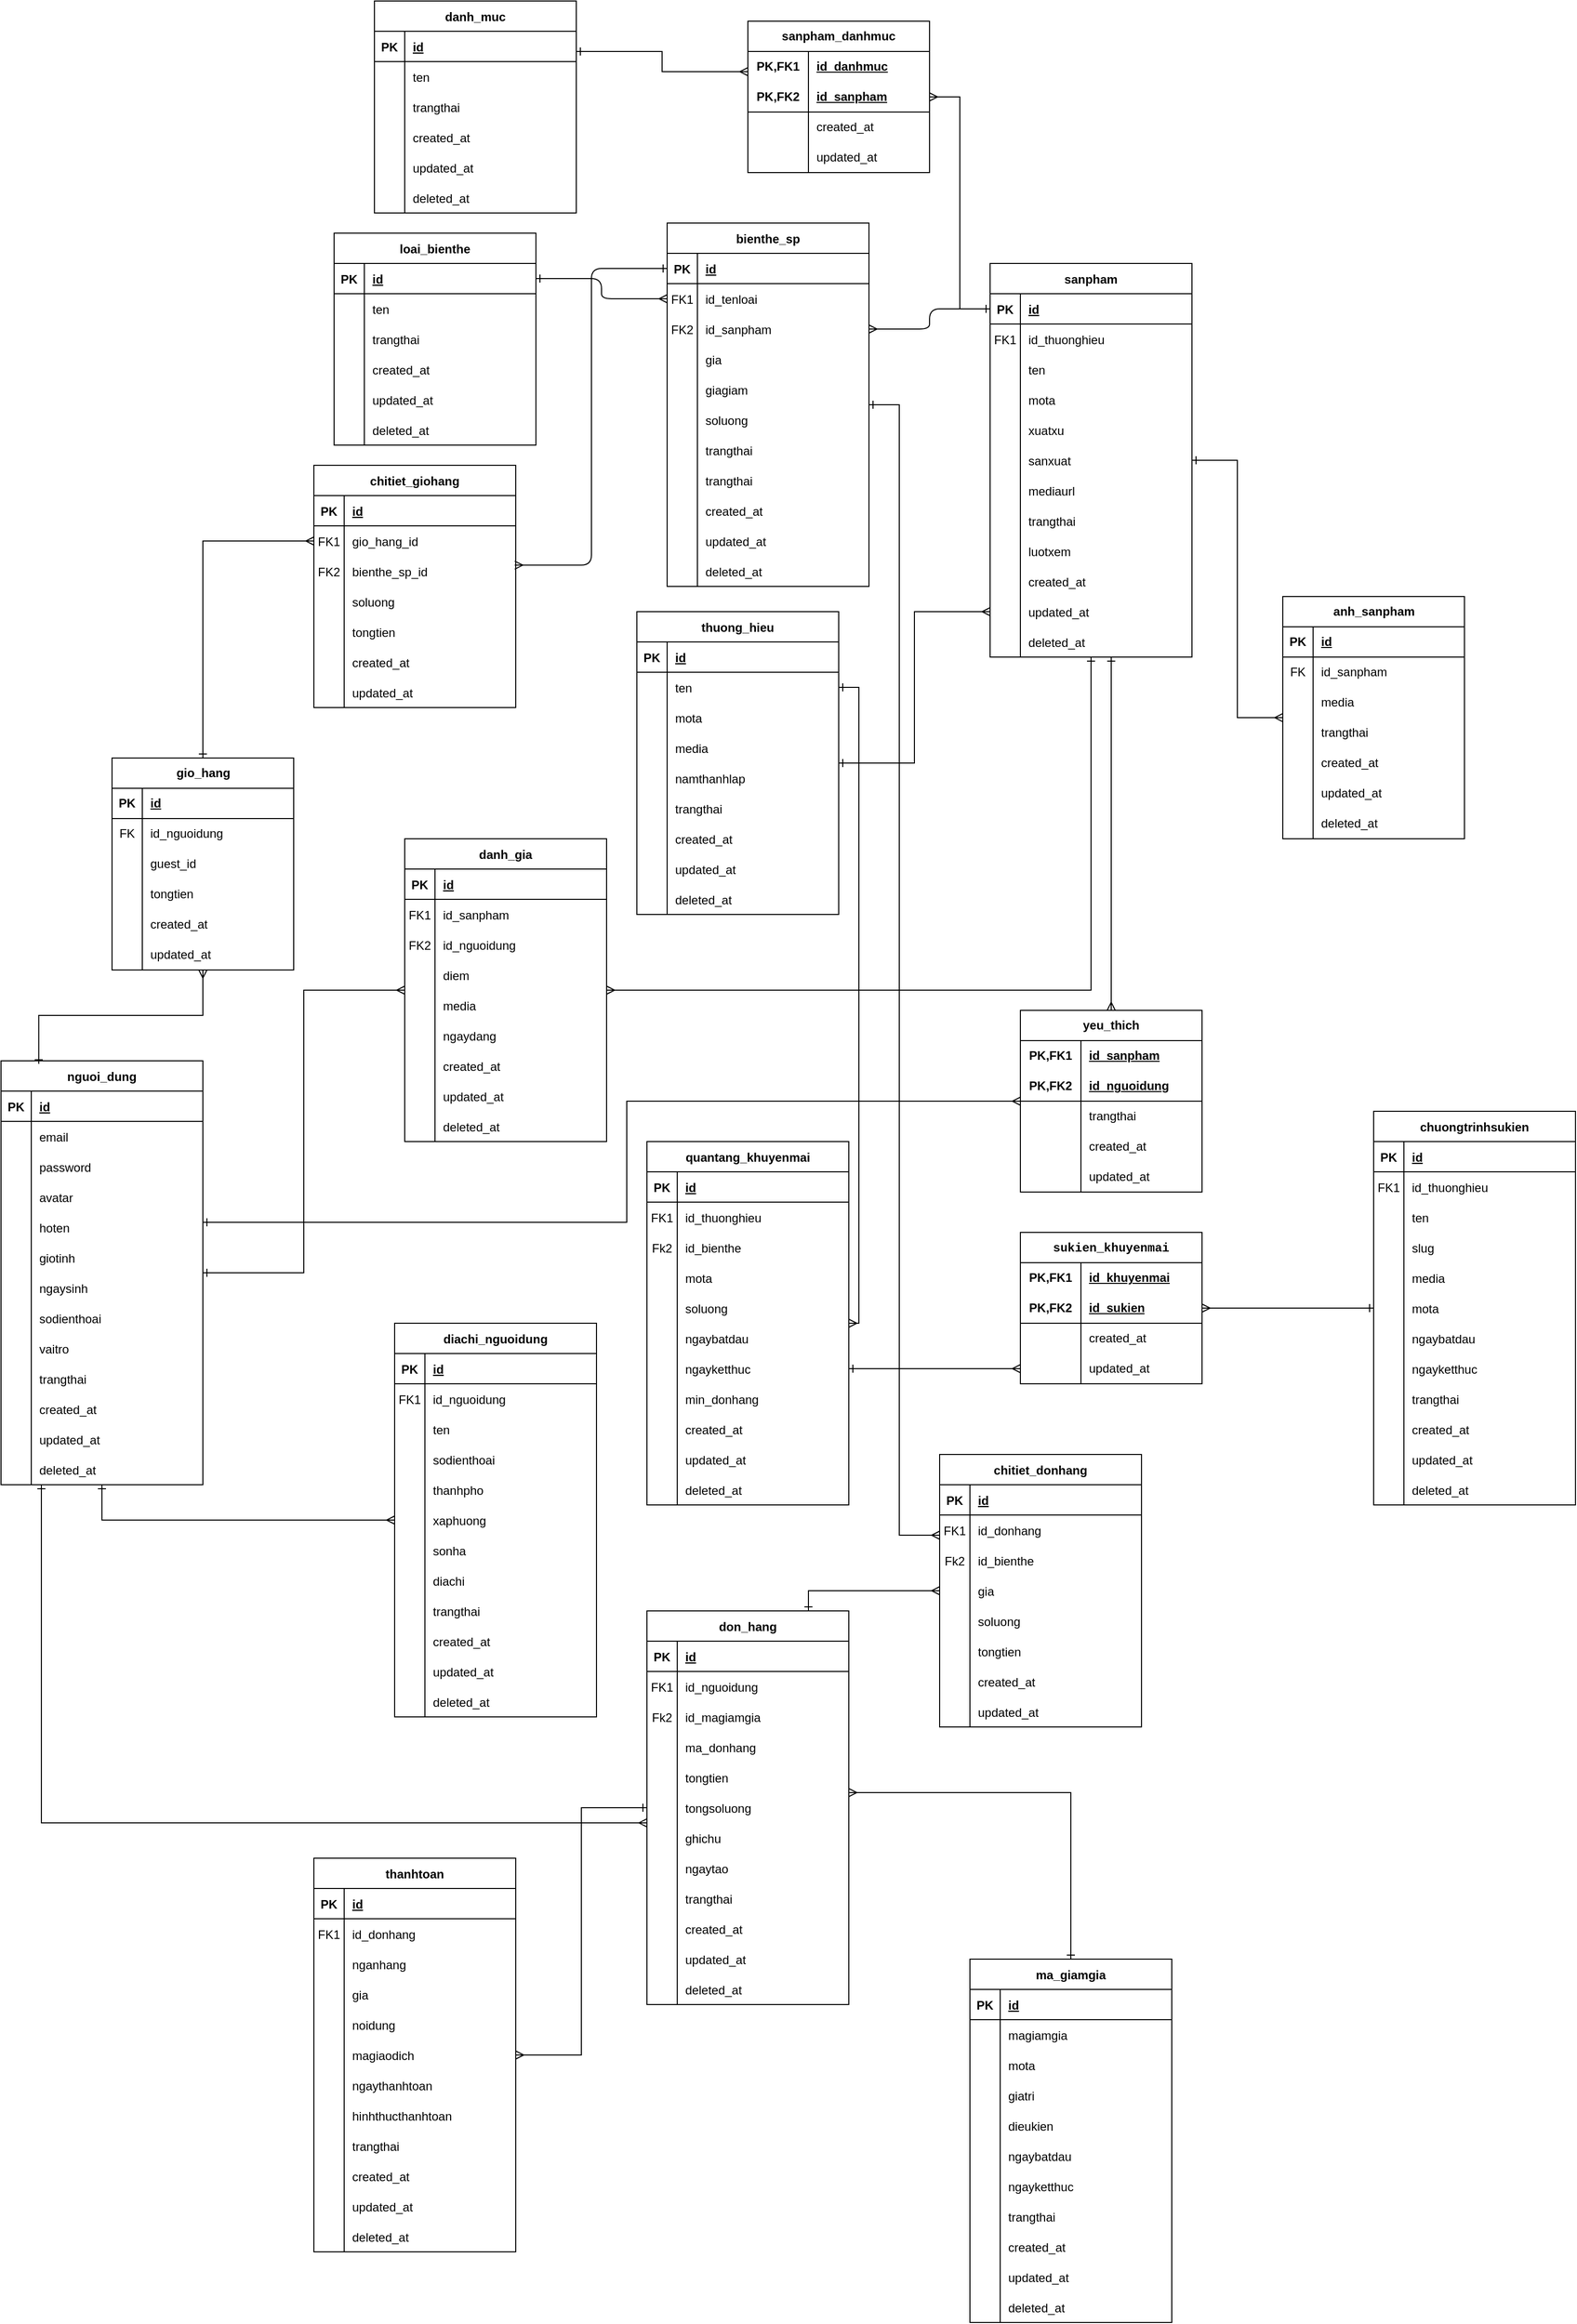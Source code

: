<mxfile version="28.2.5">
  <diagram id="R2lEEEUBdFMjLlhIrx00" name="Page-1">
    <mxGraphModel dx="1842" dy="1602" grid="1" gridSize="10" guides="1" tooltips="1" connect="1" arrows="1" fold="1" page="1" pageScale="1" pageWidth="850" pageHeight="1100" math="0" shadow="0" extFonts="Permanent Marker^https://fonts.googleapis.com/css?family=Permanent+Marker">
      <root>
        <mxCell id="0" />
        <mxCell id="1" parent="0" />
        <mxCell id="OFfg4Ifkbmo_WRJsHrhS-290" style="edgeStyle=orthogonalEdgeStyle;rounded=0;orthogonalLoop=1;jettySize=auto;html=1;endArrow=ERmany;endFill=0;startArrow=ERone;startFill=0;" parent="1" source="F8s_ypxJG8IFSC-97Zq5-119" target="F8s_ypxJG8IFSC-97Zq5-37" edge="1">
          <mxGeometry relative="1" as="geometry" />
        </mxCell>
        <mxCell id="F8s_ypxJG8IFSC-97Zq5-119" value="thuong_hieu" style="shape=table;startSize=30;container=1;collapsible=1;childLayout=tableLayout;fixedRows=1;rowLines=0;fontStyle=1;align=center;resizeLast=1;" parent="1" vertex="1">
          <mxGeometry x="-150" y="465" width="200" height="300" as="geometry" />
        </mxCell>
        <mxCell id="F8s_ypxJG8IFSC-97Zq5-120" value="" style="shape=partialRectangle;collapsible=0;dropTarget=0;pointerEvents=0;fillColor=none;points=[[0,0.5],[1,0.5]];portConstraint=eastwest;top=0;left=0;right=0;bottom=1;" parent="F8s_ypxJG8IFSC-97Zq5-119" vertex="1">
          <mxGeometry y="30" width="200" height="30" as="geometry" />
        </mxCell>
        <mxCell id="F8s_ypxJG8IFSC-97Zq5-121" value="PK" style="shape=partialRectangle;overflow=hidden;connectable=0;fillColor=none;top=0;left=0;bottom=0;right=0;fontStyle=1;" parent="F8s_ypxJG8IFSC-97Zq5-120" vertex="1">
          <mxGeometry width="30" height="30" as="geometry">
            <mxRectangle width="30" height="30" as="alternateBounds" />
          </mxGeometry>
        </mxCell>
        <mxCell id="F8s_ypxJG8IFSC-97Zq5-122" value="id" style="shape=partialRectangle;overflow=hidden;connectable=0;fillColor=none;top=0;left=0;bottom=0;right=0;align=left;spacingLeft=6;fontStyle=5;" parent="F8s_ypxJG8IFSC-97Zq5-120" vertex="1">
          <mxGeometry x="30" width="170" height="30" as="geometry">
            <mxRectangle width="170" height="30" as="alternateBounds" />
          </mxGeometry>
        </mxCell>
        <mxCell id="F8s_ypxJG8IFSC-97Zq5-123" value="" style="shape=partialRectangle;collapsible=0;dropTarget=0;pointerEvents=0;fillColor=none;points=[[0,0.5],[1,0.5]];portConstraint=eastwest;top=0;left=0;right=0;bottom=0;" parent="F8s_ypxJG8IFSC-97Zq5-119" vertex="1">
          <mxGeometry y="60" width="200" height="30" as="geometry" />
        </mxCell>
        <mxCell id="F8s_ypxJG8IFSC-97Zq5-124" value="" style="shape=partialRectangle;overflow=hidden;connectable=0;fillColor=none;top=0;left=0;bottom=0;right=0;" parent="F8s_ypxJG8IFSC-97Zq5-123" vertex="1">
          <mxGeometry width="30" height="30" as="geometry">
            <mxRectangle width="30" height="30" as="alternateBounds" />
          </mxGeometry>
        </mxCell>
        <mxCell id="F8s_ypxJG8IFSC-97Zq5-125" value="ten " style="shape=partialRectangle;overflow=hidden;connectable=0;fillColor=none;top=0;left=0;bottom=0;right=0;align=left;spacingLeft=6;" parent="F8s_ypxJG8IFSC-97Zq5-123" vertex="1">
          <mxGeometry x="30" width="170" height="30" as="geometry">
            <mxRectangle width="170" height="30" as="alternateBounds" />
          </mxGeometry>
        </mxCell>
        <mxCell id="F8s_ypxJG8IFSC-97Zq5-135" value="" style="shape=partialRectangle;collapsible=0;dropTarget=0;pointerEvents=0;fillColor=none;points=[[0,0.5],[1,0.5]];portConstraint=eastwest;top=0;left=0;right=0;bottom=0;" parent="F8s_ypxJG8IFSC-97Zq5-119" vertex="1">
          <mxGeometry y="90" width="200" height="30" as="geometry" />
        </mxCell>
        <mxCell id="F8s_ypxJG8IFSC-97Zq5-136" value="" style="shape=partialRectangle;overflow=hidden;connectable=0;fillColor=none;top=0;left=0;bottom=0;right=0;" parent="F8s_ypxJG8IFSC-97Zq5-135" vertex="1">
          <mxGeometry width="30" height="30" as="geometry">
            <mxRectangle width="30" height="30" as="alternateBounds" />
          </mxGeometry>
        </mxCell>
        <mxCell id="F8s_ypxJG8IFSC-97Zq5-137" value="mota" style="shape=partialRectangle;overflow=hidden;connectable=0;fillColor=none;top=0;left=0;bottom=0;right=0;align=left;spacingLeft=6;" parent="F8s_ypxJG8IFSC-97Zq5-135" vertex="1">
          <mxGeometry x="30" width="170" height="30" as="geometry">
            <mxRectangle width="170" height="30" as="alternateBounds" />
          </mxGeometry>
        </mxCell>
        <mxCell id="F8s_ypxJG8IFSC-97Zq5-138" value="" style="shape=partialRectangle;collapsible=0;dropTarget=0;pointerEvents=0;fillColor=none;points=[[0,0.5],[1,0.5]];portConstraint=eastwest;top=0;left=0;right=0;bottom=0;" parent="F8s_ypxJG8IFSC-97Zq5-119" vertex="1">
          <mxGeometry y="120" width="200" height="30" as="geometry" />
        </mxCell>
        <mxCell id="F8s_ypxJG8IFSC-97Zq5-139" value="" style="shape=partialRectangle;overflow=hidden;connectable=0;fillColor=none;top=0;left=0;bottom=0;right=0;" parent="F8s_ypxJG8IFSC-97Zq5-138" vertex="1">
          <mxGeometry width="30" height="30" as="geometry">
            <mxRectangle width="30" height="30" as="alternateBounds" />
          </mxGeometry>
        </mxCell>
        <mxCell id="F8s_ypxJG8IFSC-97Zq5-140" value="media" style="shape=partialRectangle;overflow=hidden;connectable=0;fillColor=none;top=0;left=0;bottom=0;right=0;align=left;spacingLeft=6;" parent="F8s_ypxJG8IFSC-97Zq5-138" vertex="1">
          <mxGeometry x="30" width="170" height="30" as="geometry">
            <mxRectangle width="170" height="30" as="alternateBounds" />
          </mxGeometry>
        </mxCell>
        <mxCell id="7thA_MwoHELAqTcb8jzK-7" style="shape=partialRectangle;collapsible=0;dropTarget=0;pointerEvents=0;fillColor=none;points=[[0,0.5],[1,0.5]];portConstraint=eastwest;top=0;left=0;right=0;bottom=0;" parent="F8s_ypxJG8IFSC-97Zq5-119" vertex="1">
          <mxGeometry y="150" width="200" height="30" as="geometry" />
        </mxCell>
        <mxCell id="7thA_MwoHELAqTcb8jzK-8" style="shape=partialRectangle;overflow=hidden;connectable=0;fillColor=none;top=0;left=0;bottom=0;right=0;" parent="7thA_MwoHELAqTcb8jzK-7" vertex="1">
          <mxGeometry width="30" height="30" as="geometry">
            <mxRectangle width="30" height="30" as="alternateBounds" />
          </mxGeometry>
        </mxCell>
        <mxCell id="7thA_MwoHELAqTcb8jzK-9" value="namthanhlap" style="shape=partialRectangle;overflow=hidden;connectable=0;fillColor=none;top=0;left=0;bottom=0;right=0;align=left;spacingLeft=6;" parent="7thA_MwoHELAqTcb8jzK-7" vertex="1">
          <mxGeometry x="30" width="170" height="30" as="geometry">
            <mxRectangle width="170" height="30" as="alternateBounds" />
          </mxGeometry>
        </mxCell>
        <mxCell id="7thA_MwoHELAqTcb8jzK-1" style="shape=partialRectangle;collapsible=0;dropTarget=0;pointerEvents=0;fillColor=none;points=[[0,0.5],[1,0.5]];portConstraint=eastwest;top=0;left=0;right=0;bottom=0;" parent="F8s_ypxJG8IFSC-97Zq5-119" vertex="1">
          <mxGeometry y="180" width="200" height="30" as="geometry" />
        </mxCell>
        <mxCell id="7thA_MwoHELAqTcb8jzK-2" style="shape=partialRectangle;overflow=hidden;connectable=0;fillColor=none;top=0;left=0;bottom=0;right=0;" parent="7thA_MwoHELAqTcb8jzK-1" vertex="1">
          <mxGeometry width="30" height="30" as="geometry">
            <mxRectangle width="30" height="30" as="alternateBounds" />
          </mxGeometry>
        </mxCell>
        <mxCell id="7thA_MwoHELAqTcb8jzK-3" value="trangthai" style="shape=partialRectangle;overflow=hidden;connectable=0;fillColor=none;top=0;left=0;bottom=0;right=0;align=left;spacingLeft=6;" parent="7thA_MwoHELAqTcb8jzK-1" vertex="1">
          <mxGeometry x="30" width="170" height="30" as="geometry">
            <mxRectangle width="170" height="30" as="alternateBounds" />
          </mxGeometry>
        </mxCell>
        <mxCell id="F8s_ypxJG8IFSC-97Zq5-126" value="" style="shape=partialRectangle;collapsible=0;dropTarget=0;pointerEvents=0;fillColor=none;points=[[0,0.5],[1,0.5]];portConstraint=eastwest;top=0;left=0;right=0;bottom=0;" parent="F8s_ypxJG8IFSC-97Zq5-119" vertex="1">
          <mxGeometry y="210" width="200" height="30" as="geometry" />
        </mxCell>
        <mxCell id="F8s_ypxJG8IFSC-97Zq5-127" value="" style="shape=partialRectangle;overflow=hidden;connectable=0;fillColor=none;top=0;left=0;bottom=0;right=0;" parent="F8s_ypxJG8IFSC-97Zq5-126" vertex="1">
          <mxGeometry width="30" height="30" as="geometry">
            <mxRectangle width="30" height="30" as="alternateBounds" />
          </mxGeometry>
        </mxCell>
        <mxCell id="F8s_ypxJG8IFSC-97Zq5-128" value="created_at" style="shape=partialRectangle;overflow=hidden;connectable=0;fillColor=none;top=0;left=0;bottom=0;right=0;align=left;spacingLeft=6;" parent="F8s_ypxJG8IFSC-97Zq5-126" vertex="1">
          <mxGeometry x="30" width="170" height="30" as="geometry">
            <mxRectangle width="170" height="30" as="alternateBounds" />
          </mxGeometry>
        </mxCell>
        <mxCell id="F8s_ypxJG8IFSC-97Zq5-129" value="" style="shape=partialRectangle;collapsible=0;dropTarget=0;pointerEvents=0;fillColor=none;points=[[0,0.5],[1,0.5]];portConstraint=eastwest;top=0;left=0;right=0;bottom=0;" parent="F8s_ypxJG8IFSC-97Zq5-119" vertex="1">
          <mxGeometry y="240" width="200" height="30" as="geometry" />
        </mxCell>
        <mxCell id="F8s_ypxJG8IFSC-97Zq5-130" value="" style="shape=partialRectangle;overflow=hidden;connectable=0;fillColor=none;top=0;left=0;bottom=0;right=0;" parent="F8s_ypxJG8IFSC-97Zq5-129" vertex="1">
          <mxGeometry width="30" height="30" as="geometry">
            <mxRectangle width="30" height="30" as="alternateBounds" />
          </mxGeometry>
        </mxCell>
        <mxCell id="F8s_ypxJG8IFSC-97Zq5-131" value="updated_at" style="shape=partialRectangle;overflow=hidden;connectable=0;fillColor=none;top=0;left=0;bottom=0;right=0;align=left;spacingLeft=6;" parent="F8s_ypxJG8IFSC-97Zq5-129" vertex="1">
          <mxGeometry x="30" width="170" height="30" as="geometry">
            <mxRectangle width="170" height="30" as="alternateBounds" />
          </mxGeometry>
        </mxCell>
        <mxCell id="7thA_MwoHELAqTcb8jzK-4" style="shape=partialRectangle;collapsible=0;dropTarget=0;pointerEvents=0;fillColor=none;points=[[0,0.5],[1,0.5]];portConstraint=eastwest;top=0;left=0;right=0;bottom=0;" parent="F8s_ypxJG8IFSC-97Zq5-119" vertex="1">
          <mxGeometry y="270" width="200" height="30" as="geometry" />
        </mxCell>
        <mxCell id="7thA_MwoHELAqTcb8jzK-5" style="shape=partialRectangle;overflow=hidden;connectable=0;fillColor=none;top=0;left=0;bottom=0;right=0;" parent="7thA_MwoHELAqTcb8jzK-4" vertex="1">
          <mxGeometry width="30" height="30" as="geometry">
            <mxRectangle width="30" height="30" as="alternateBounds" />
          </mxGeometry>
        </mxCell>
        <mxCell id="7thA_MwoHELAqTcb8jzK-6" value="deleted_at" style="shape=partialRectangle;overflow=hidden;connectable=0;fillColor=none;top=0;left=0;bottom=0;right=0;align=left;spacingLeft=6;" parent="7thA_MwoHELAqTcb8jzK-4" vertex="1">
          <mxGeometry x="30" width="170" height="30" as="geometry">
            <mxRectangle width="170" height="30" as="alternateBounds" />
          </mxGeometry>
        </mxCell>
        <mxCell id="OFfg4Ifkbmo_WRJsHrhS-289" style="edgeStyle=orthogonalEdgeStyle;rounded=0;orthogonalLoop=1;jettySize=auto;html=1;startArrow=ERmany;startFill=0;endArrow=ERone;endFill=0;" parent="1" source="OFfg4Ifkbmo_WRJsHrhS-116" target="F8s_ypxJG8IFSC-97Zq5-123" edge="1">
          <mxGeometry relative="1" as="geometry">
            <Array as="points">
              <mxPoint x="70" y="1170" />
              <mxPoint x="70" y="540" />
            </Array>
          </mxGeometry>
        </mxCell>
        <mxCell id="OFfg4Ifkbmo_WRJsHrhS-116" value="quantang_khuyenmai" style="shape=table;startSize=30;container=1;collapsible=1;childLayout=tableLayout;fixedRows=1;rowLines=0;fontStyle=1;align=center;resizeLast=1;" parent="1" vertex="1">
          <mxGeometry x="-140" y="990" width="200" height="360" as="geometry" />
        </mxCell>
        <mxCell id="OFfg4Ifkbmo_WRJsHrhS-117" value="" style="shape=partialRectangle;collapsible=0;dropTarget=0;pointerEvents=0;fillColor=none;points=[[0,0.5],[1,0.5]];portConstraint=eastwest;top=0;left=0;right=0;bottom=1;" parent="OFfg4Ifkbmo_WRJsHrhS-116" vertex="1">
          <mxGeometry y="30" width="200" height="30" as="geometry" />
        </mxCell>
        <mxCell id="OFfg4Ifkbmo_WRJsHrhS-118" value="PK" style="shape=partialRectangle;overflow=hidden;connectable=0;fillColor=none;top=0;left=0;bottom=0;right=0;fontStyle=1;" parent="OFfg4Ifkbmo_WRJsHrhS-117" vertex="1">
          <mxGeometry width="30" height="30" as="geometry">
            <mxRectangle width="30" height="30" as="alternateBounds" />
          </mxGeometry>
        </mxCell>
        <mxCell id="OFfg4Ifkbmo_WRJsHrhS-119" value="id" style="shape=partialRectangle;overflow=hidden;connectable=0;fillColor=none;top=0;left=0;bottom=0;right=0;align=left;spacingLeft=6;fontStyle=5;" parent="OFfg4Ifkbmo_WRJsHrhS-117" vertex="1">
          <mxGeometry x="30" width="170" height="30" as="geometry">
            <mxRectangle width="170" height="30" as="alternateBounds" />
          </mxGeometry>
        </mxCell>
        <mxCell id="OFfg4Ifkbmo_WRJsHrhS-120" value="" style="shape=partialRectangle;collapsible=0;dropTarget=0;pointerEvents=0;fillColor=none;points=[[0,0.5],[1,0.5]];portConstraint=eastwest;top=0;left=0;right=0;bottom=0;" parent="OFfg4Ifkbmo_WRJsHrhS-116" vertex="1">
          <mxGeometry y="60" width="200" height="30" as="geometry" />
        </mxCell>
        <mxCell id="OFfg4Ifkbmo_WRJsHrhS-121" value="FK1" style="shape=partialRectangle;overflow=hidden;connectable=0;fillColor=none;top=0;left=0;bottom=0;right=0;" parent="OFfg4Ifkbmo_WRJsHrhS-120" vertex="1">
          <mxGeometry width="30" height="30" as="geometry">
            <mxRectangle width="30" height="30" as="alternateBounds" />
          </mxGeometry>
        </mxCell>
        <mxCell id="OFfg4Ifkbmo_WRJsHrhS-122" value="id_thuonghieu" style="shape=partialRectangle;overflow=hidden;connectable=0;fillColor=none;top=0;left=0;bottom=0;right=0;align=left;spacingLeft=6;" parent="OFfg4Ifkbmo_WRJsHrhS-120" vertex="1">
          <mxGeometry x="30" width="170" height="30" as="geometry">
            <mxRectangle width="170" height="30" as="alternateBounds" />
          </mxGeometry>
        </mxCell>
        <mxCell id="OFfg4Ifkbmo_WRJsHrhS-123" value="" style="shape=partialRectangle;collapsible=0;dropTarget=0;pointerEvents=0;fillColor=none;points=[[0,0.5],[1,0.5]];portConstraint=eastwest;top=0;left=0;right=0;bottom=0;" parent="OFfg4Ifkbmo_WRJsHrhS-116" vertex="1">
          <mxGeometry y="90" width="200" height="30" as="geometry" />
        </mxCell>
        <mxCell id="OFfg4Ifkbmo_WRJsHrhS-124" value="Fk2" style="shape=partialRectangle;overflow=hidden;connectable=0;fillColor=none;top=0;left=0;bottom=0;right=0;" parent="OFfg4Ifkbmo_WRJsHrhS-123" vertex="1">
          <mxGeometry width="30" height="30" as="geometry">
            <mxRectangle width="30" height="30" as="alternateBounds" />
          </mxGeometry>
        </mxCell>
        <mxCell id="OFfg4Ifkbmo_WRJsHrhS-125" value="id_bienthe" style="shape=partialRectangle;overflow=hidden;connectable=0;fillColor=none;top=0;left=0;bottom=0;right=0;align=left;spacingLeft=6;" parent="OFfg4Ifkbmo_WRJsHrhS-123" vertex="1">
          <mxGeometry x="30" width="170" height="30" as="geometry">
            <mxRectangle width="170" height="30" as="alternateBounds" />
          </mxGeometry>
        </mxCell>
        <mxCell id="OFfg4Ifkbmo_WRJsHrhS-126" value="" style="shape=partialRectangle;collapsible=0;dropTarget=0;pointerEvents=0;fillColor=none;points=[[0,0.5],[1,0.5]];portConstraint=eastwest;top=0;left=0;right=0;bottom=0;" parent="OFfg4Ifkbmo_WRJsHrhS-116" vertex="1">
          <mxGeometry y="120" width="200" height="30" as="geometry" />
        </mxCell>
        <mxCell id="OFfg4Ifkbmo_WRJsHrhS-127" value="" style="shape=partialRectangle;overflow=hidden;connectable=0;fillColor=none;top=0;left=0;bottom=0;right=0;" parent="OFfg4Ifkbmo_WRJsHrhS-126" vertex="1">
          <mxGeometry width="30" height="30" as="geometry">
            <mxRectangle width="30" height="30" as="alternateBounds" />
          </mxGeometry>
        </mxCell>
        <mxCell id="OFfg4Ifkbmo_WRJsHrhS-128" value="mota" style="shape=partialRectangle;overflow=hidden;connectable=0;fillColor=none;top=0;left=0;bottom=0;right=0;align=left;spacingLeft=6;" parent="OFfg4Ifkbmo_WRJsHrhS-126" vertex="1">
          <mxGeometry x="30" width="170" height="30" as="geometry">
            <mxRectangle width="170" height="30" as="alternateBounds" />
          </mxGeometry>
        </mxCell>
        <mxCell id="OFfg4Ifkbmo_WRJsHrhS-129" value="" style="shape=partialRectangle;collapsible=0;dropTarget=0;pointerEvents=0;fillColor=none;points=[[0,0.5],[1,0.5]];portConstraint=eastwest;top=0;left=0;right=0;bottom=0;" parent="OFfg4Ifkbmo_WRJsHrhS-116" vertex="1">
          <mxGeometry y="150" width="200" height="30" as="geometry" />
        </mxCell>
        <mxCell id="OFfg4Ifkbmo_WRJsHrhS-130" value="" style="shape=partialRectangle;overflow=hidden;connectable=0;fillColor=none;top=0;left=0;bottom=0;right=0;" parent="OFfg4Ifkbmo_WRJsHrhS-129" vertex="1">
          <mxGeometry width="30" height="30" as="geometry">
            <mxRectangle width="30" height="30" as="alternateBounds" />
          </mxGeometry>
        </mxCell>
        <mxCell id="OFfg4Ifkbmo_WRJsHrhS-131" value="soluong" style="shape=partialRectangle;overflow=hidden;connectable=0;fillColor=none;top=0;left=0;bottom=0;right=0;align=left;spacingLeft=6;" parent="OFfg4Ifkbmo_WRJsHrhS-129" vertex="1">
          <mxGeometry x="30" width="170" height="30" as="geometry">
            <mxRectangle width="170" height="30" as="alternateBounds" />
          </mxGeometry>
        </mxCell>
        <mxCell id="OFfg4Ifkbmo_WRJsHrhS-132" value="" style="shape=partialRectangle;collapsible=0;dropTarget=0;pointerEvents=0;fillColor=none;points=[[0,0.5],[1,0.5]];portConstraint=eastwest;top=0;left=0;right=0;bottom=0;" parent="OFfg4Ifkbmo_WRJsHrhS-116" vertex="1">
          <mxGeometry y="180" width="200" height="30" as="geometry" />
        </mxCell>
        <mxCell id="OFfg4Ifkbmo_WRJsHrhS-133" value="" style="shape=partialRectangle;overflow=hidden;connectable=0;fillColor=none;top=0;left=0;bottom=0;right=0;" parent="OFfg4Ifkbmo_WRJsHrhS-132" vertex="1">
          <mxGeometry width="30" height="30" as="geometry">
            <mxRectangle width="30" height="30" as="alternateBounds" />
          </mxGeometry>
        </mxCell>
        <mxCell id="OFfg4Ifkbmo_WRJsHrhS-134" value="ngaybatdau" style="shape=partialRectangle;overflow=hidden;connectable=0;fillColor=none;top=0;left=0;bottom=0;right=0;align=left;spacingLeft=6;" parent="OFfg4Ifkbmo_WRJsHrhS-132" vertex="1">
          <mxGeometry x="30" width="170" height="30" as="geometry">
            <mxRectangle width="170" height="30" as="alternateBounds" />
          </mxGeometry>
        </mxCell>
        <mxCell id="OFfg4Ifkbmo_WRJsHrhS-135" value="" style="shape=partialRectangle;collapsible=0;dropTarget=0;pointerEvents=0;fillColor=none;points=[[0,0.5],[1,0.5]];portConstraint=eastwest;top=0;left=0;right=0;bottom=0;" parent="OFfg4Ifkbmo_WRJsHrhS-116" vertex="1">
          <mxGeometry y="210" width="200" height="30" as="geometry" />
        </mxCell>
        <mxCell id="OFfg4Ifkbmo_WRJsHrhS-136" value="" style="shape=partialRectangle;overflow=hidden;connectable=0;fillColor=none;top=0;left=0;bottom=0;right=0;" parent="OFfg4Ifkbmo_WRJsHrhS-135" vertex="1">
          <mxGeometry width="30" height="30" as="geometry">
            <mxRectangle width="30" height="30" as="alternateBounds" />
          </mxGeometry>
        </mxCell>
        <mxCell id="OFfg4Ifkbmo_WRJsHrhS-137" value="ngayketthuc" style="shape=partialRectangle;overflow=hidden;connectable=0;fillColor=none;top=0;left=0;bottom=0;right=0;align=left;spacingLeft=6;" parent="OFfg4Ifkbmo_WRJsHrhS-135" vertex="1">
          <mxGeometry x="30" width="170" height="30" as="geometry">
            <mxRectangle width="170" height="30" as="alternateBounds" />
          </mxGeometry>
        </mxCell>
        <mxCell id="OFfg4Ifkbmo_WRJsHrhS-138" value="" style="shape=partialRectangle;collapsible=0;dropTarget=0;pointerEvents=0;fillColor=none;points=[[0,0.5],[1,0.5]];portConstraint=eastwest;top=0;left=0;right=0;bottom=0;" parent="OFfg4Ifkbmo_WRJsHrhS-116" vertex="1">
          <mxGeometry y="240" width="200" height="30" as="geometry" />
        </mxCell>
        <mxCell id="OFfg4Ifkbmo_WRJsHrhS-139" value="" style="shape=partialRectangle;overflow=hidden;connectable=0;fillColor=none;top=0;left=0;bottom=0;right=0;" parent="OFfg4Ifkbmo_WRJsHrhS-138" vertex="1">
          <mxGeometry width="30" height="30" as="geometry">
            <mxRectangle width="30" height="30" as="alternateBounds" />
          </mxGeometry>
        </mxCell>
        <mxCell id="OFfg4Ifkbmo_WRJsHrhS-140" value="min_donhang" style="shape=partialRectangle;overflow=hidden;connectable=0;fillColor=none;top=0;left=0;bottom=0;right=0;align=left;spacingLeft=6;" parent="OFfg4Ifkbmo_WRJsHrhS-138" vertex="1">
          <mxGeometry x="30" width="170" height="30" as="geometry">
            <mxRectangle width="170" height="30" as="alternateBounds" />
          </mxGeometry>
        </mxCell>
        <mxCell id="OFfg4Ifkbmo_WRJsHrhS-141" value="" style="shape=partialRectangle;collapsible=0;dropTarget=0;pointerEvents=0;fillColor=none;points=[[0,0.5],[1,0.5]];portConstraint=eastwest;top=0;left=0;right=0;bottom=0;" parent="OFfg4Ifkbmo_WRJsHrhS-116" vertex="1">
          <mxGeometry y="270" width="200" height="30" as="geometry" />
        </mxCell>
        <mxCell id="OFfg4Ifkbmo_WRJsHrhS-142" value="" style="shape=partialRectangle;overflow=hidden;connectable=0;fillColor=none;top=0;left=0;bottom=0;right=0;" parent="OFfg4Ifkbmo_WRJsHrhS-141" vertex="1">
          <mxGeometry width="30" height="30" as="geometry">
            <mxRectangle width="30" height="30" as="alternateBounds" />
          </mxGeometry>
        </mxCell>
        <mxCell id="OFfg4Ifkbmo_WRJsHrhS-143" value="created_at" style="shape=partialRectangle;overflow=hidden;connectable=0;fillColor=none;top=0;left=0;bottom=0;right=0;align=left;spacingLeft=6;strokeColor=inherit;" parent="OFfg4Ifkbmo_WRJsHrhS-141" vertex="1">
          <mxGeometry x="30" width="170" height="30" as="geometry">
            <mxRectangle width="170" height="30" as="alternateBounds" />
          </mxGeometry>
        </mxCell>
        <mxCell id="OFfg4Ifkbmo_WRJsHrhS-144" value="" style="shape=partialRectangle;collapsible=0;dropTarget=0;pointerEvents=0;fillColor=none;points=[[0,0.5],[1,0.5]];portConstraint=eastwest;top=0;left=0;right=0;bottom=0;" parent="OFfg4Ifkbmo_WRJsHrhS-116" vertex="1">
          <mxGeometry y="300" width="200" height="30" as="geometry" />
        </mxCell>
        <mxCell id="OFfg4Ifkbmo_WRJsHrhS-145" value="" style="shape=partialRectangle;overflow=hidden;connectable=0;fillColor=none;top=0;left=0;bottom=0;right=0;" parent="OFfg4Ifkbmo_WRJsHrhS-144" vertex="1">
          <mxGeometry width="30" height="30" as="geometry">
            <mxRectangle width="30" height="30" as="alternateBounds" />
          </mxGeometry>
        </mxCell>
        <mxCell id="OFfg4Ifkbmo_WRJsHrhS-146" value="updated_at" style="shape=partialRectangle;overflow=hidden;connectable=0;fillColor=none;top=0;left=0;bottom=0;right=0;align=left;spacingLeft=6;" parent="OFfg4Ifkbmo_WRJsHrhS-144" vertex="1">
          <mxGeometry x="30" width="170" height="30" as="geometry">
            <mxRectangle width="170" height="30" as="alternateBounds" />
          </mxGeometry>
        </mxCell>
        <mxCell id="OFfg4Ifkbmo_WRJsHrhS-147" value="" style="shape=partialRectangle;collapsible=0;dropTarget=0;pointerEvents=0;fillColor=none;points=[[0,0.5],[1,0.5]];portConstraint=eastwest;top=0;left=0;right=0;bottom=0;" parent="OFfg4Ifkbmo_WRJsHrhS-116" vertex="1">
          <mxGeometry y="330" width="200" height="30" as="geometry" />
        </mxCell>
        <mxCell id="OFfg4Ifkbmo_WRJsHrhS-148" value="" style="shape=partialRectangle;overflow=hidden;connectable=0;fillColor=none;top=0;left=0;bottom=0;right=0;" parent="OFfg4Ifkbmo_WRJsHrhS-147" vertex="1">
          <mxGeometry width="30" height="30" as="geometry">
            <mxRectangle width="30" height="30" as="alternateBounds" />
          </mxGeometry>
        </mxCell>
        <mxCell id="OFfg4Ifkbmo_WRJsHrhS-149" value="deleted_at" style="shape=partialRectangle;overflow=hidden;connectable=0;fillColor=none;top=0;left=0;bottom=0;right=0;align=left;spacingLeft=6;" parent="OFfg4Ifkbmo_WRJsHrhS-147" vertex="1">
          <mxGeometry x="30" width="170" height="30" as="geometry">
            <mxRectangle width="170" height="30" as="alternateBounds" />
          </mxGeometry>
        </mxCell>
        <mxCell id="C-vyLk0tnHw3VtMMgP7b-2" value="sanpham" style="shape=table;startSize=30;container=1;collapsible=1;childLayout=tableLayout;fixedRows=1;rowLines=0;fontStyle=1;align=center;resizeLast=1;" parent="1" vertex="1">
          <mxGeometry x="200" y="120" width="200" height="390" as="geometry" />
        </mxCell>
        <mxCell id="C-vyLk0tnHw3VtMMgP7b-3" value="" style="shape=partialRectangle;collapsible=0;dropTarget=0;pointerEvents=0;fillColor=none;points=[[0,0.5],[1,0.5]];portConstraint=eastwest;top=0;left=0;right=0;bottom=1;" parent="C-vyLk0tnHw3VtMMgP7b-2" vertex="1">
          <mxGeometry y="30" width="200" height="30" as="geometry" />
        </mxCell>
        <mxCell id="C-vyLk0tnHw3VtMMgP7b-4" value="PK" style="shape=partialRectangle;overflow=hidden;connectable=0;fillColor=none;top=0;left=0;bottom=0;right=0;fontStyle=1;" parent="C-vyLk0tnHw3VtMMgP7b-3" vertex="1">
          <mxGeometry width="30" height="30" as="geometry">
            <mxRectangle width="30" height="30" as="alternateBounds" />
          </mxGeometry>
        </mxCell>
        <mxCell id="C-vyLk0tnHw3VtMMgP7b-5" value="id" style="shape=partialRectangle;overflow=hidden;connectable=0;fillColor=none;top=0;left=0;bottom=0;right=0;align=left;spacingLeft=6;fontStyle=5;" parent="C-vyLk0tnHw3VtMMgP7b-3" vertex="1">
          <mxGeometry x="30" width="170" height="30" as="geometry">
            <mxRectangle width="170" height="30" as="alternateBounds" />
          </mxGeometry>
        </mxCell>
        <mxCell id="C-vyLk0tnHw3VtMMgP7b-6" value="" style="shape=partialRectangle;collapsible=0;dropTarget=0;pointerEvents=0;fillColor=none;points=[[0,0.5],[1,0.5]];portConstraint=eastwest;top=0;left=0;right=0;bottom=0;" parent="C-vyLk0tnHw3VtMMgP7b-2" vertex="1">
          <mxGeometry y="60" width="200" height="30" as="geometry" />
        </mxCell>
        <mxCell id="C-vyLk0tnHw3VtMMgP7b-7" value="FK1" style="shape=partialRectangle;overflow=hidden;connectable=0;fillColor=none;top=0;left=0;bottom=0;right=0;" parent="C-vyLk0tnHw3VtMMgP7b-6" vertex="1">
          <mxGeometry width="30" height="30" as="geometry">
            <mxRectangle width="30" height="30" as="alternateBounds" />
          </mxGeometry>
        </mxCell>
        <mxCell id="C-vyLk0tnHw3VtMMgP7b-8" value="id_thuonghieu" style="shape=partialRectangle;overflow=hidden;connectable=0;fillColor=none;top=0;left=0;bottom=0;right=0;align=left;spacingLeft=6;" parent="C-vyLk0tnHw3VtMMgP7b-6" vertex="1">
          <mxGeometry x="30" width="170" height="30" as="geometry">
            <mxRectangle width="170" height="30" as="alternateBounds" />
          </mxGeometry>
        </mxCell>
        <mxCell id="C-vyLk0tnHw3VtMMgP7b-9" value="" style="shape=partialRectangle;collapsible=0;dropTarget=0;pointerEvents=0;fillColor=none;points=[[0,0.5],[1,0.5]];portConstraint=eastwest;top=0;left=0;right=0;bottom=0;" parent="C-vyLk0tnHw3VtMMgP7b-2" vertex="1">
          <mxGeometry y="90" width="200" height="30" as="geometry" />
        </mxCell>
        <mxCell id="C-vyLk0tnHw3VtMMgP7b-10" value="" style="shape=partialRectangle;overflow=hidden;connectable=0;fillColor=none;top=0;left=0;bottom=0;right=0;" parent="C-vyLk0tnHw3VtMMgP7b-9" vertex="1">
          <mxGeometry width="30" height="30" as="geometry">
            <mxRectangle width="30" height="30" as="alternateBounds" />
          </mxGeometry>
        </mxCell>
        <mxCell id="C-vyLk0tnHw3VtMMgP7b-11" value="ten" style="shape=partialRectangle;overflow=hidden;connectable=0;fillColor=none;top=0;left=0;bottom=0;right=0;align=left;spacingLeft=6;" parent="C-vyLk0tnHw3VtMMgP7b-9" vertex="1">
          <mxGeometry x="30" width="170" height="30" as="geometry">
            <mxRectangle width="170" height="30" as="alternateBounds" />
          </mxGeometry>
        </mxCell>
        <mxCell id="F8s_ypxJG8IFSC-97Zq5-13" value="" style="shape=partialRectangle;collapsible=0;dropTarget=0;pointerEvents=0;fillColor=none;points=[[0,0.5],[1,0.5]];portConstraint=eastwest;top=0;left=0;right=0;bottom=0;" parent="C-vyLk0tnHw3VtMMgP7b-2" vertex="1">
          <mxGeometry y="120" width="200" height="30" as="geometry" />
        </mxCell>
        <mxCell id="F8s_ypxJG8IFSC-97Zq5-14" value="" style="shape=partialRectangle;overflow=hidden;connectable=0;fillColor=none;top=0;left=0;bottom=0;right=0;" parent="F8s_ypxJG8IFSC-97Zq5-13" vertex="1">
          <mxGeometry width="30" height="30" as="geometry">
            <mxRectangle width="30" height="30" as="alternateBounds" />
          </mxGeometry>
        </mxCell>
        <mxCell id="F8s_ypxJG8IFSC-97Zq5-15" value="mota" style="shape=partialRectangle;overflow=hidden;connectable=0;fillColor=none;top=0;left=0;bottom=0;right=0;align=left;spacingLeft=6;" parent="F8s_ypxJG8IFSC-97Zq5-13" vertex="1">
          <mxGeometry x="30" width="170" height="30" as="geometry">
            <mxRectangle width="170" height="30" as="alternateBounds" />
          </mxGeometry>
        </mxCell>
        <mxCell id="F8s_ypxJG8IFSC-97Zq5-16" value="" style="shape=partialRectangle;collapsible=0;dropTarget=0;pointerEvents=0;fillColor=none;points=[[0,0.5],[1,0.5]];portConstraint=eastwest;top=0;left=0;right=0;bottom=0;" parent="C-vyLk0tnHw3VtMMgP7b-2" vertex="1">
          <mxGeometry y="150" width="200" height="30" as="geometry" />
        </mxCell>
        <mxCell id="F8s_ypxJG8IFSC-97Zq5-17" value="" style="shape=partialRectangle;overflow=hidden;connectable=0;fillColor=none;top=0;left=0;bottom=0;right=0;" parent="F8s_ypxJG8IFSC-97Zq5-16" vertex="1">
          <mxGeometry width="30" height="30" as="geometry">
            <mxRectangle width="30" height="30" as="alternateBounds" />
          </mxGeometry>
        </mxCell>
        <mxCell id="F8s_ypxJG8IFSC-97Zq5-18" value="xuatxu" style="shape=partialRectangle;overflow=hidden;connectable=0;fillColor=none;top=0;left=0;bottom=0;right=0;align=left;spacingLeft=6;" parent="F8s_ypxJG8IFSC-97Zq5-16" vertex="1">
          <mxGeometry x="30" width="170" height="30" as="geometry">
            <mxRectangle width="170" height="30" as="alternateBounds" />
          </mxGeometry>
        </mxCell>
        <mxCell id="F8s_ypxJG8IFSC-97Zq5-19" value="" style="shape=partialRectangle;collapsible=0;dropTarget=0;pointerEvents=0;fillColor=none;points=[[0,0.5],[1,0.5]];portConstraint=eastwest;top=0;left=0;right=0;bottom=0;" parent="C-vyLk0tnHw3VtMMgP7b-2" vertex="1">
          <mxGeometry y="180" width="200" height="30" as="geometry" />
        </mxCell>
        <mxCell id="F8s_ypxJG8IFSC-97Zq5-20" value="" style="shape=partialRectangle;overflow=hidden;connectable=0;fillColor=none;top=0;left=0;bottom=0;right=0;" parent="F8s_ypxJG8IFSC-97Zq5-19" vertex="1">
          <mxGeometry width="30" height="30" as="geometry">
            <mxRectangle width="30" height="30" as="alternateBounds" />
          </mxGeometry>
        </mxCell>
        <mxCell id="F8s_ypxJG8IFSC-97Zq5-21" value="sanxuat" style="shape=partialRectangle;overflow=hidden;connectable=0;fillColor=none;top=0;left=0;bottom=0;right=0;align=left;spacingLeft=6;" parent="F8s_ypxJG8IFSC-97Zq5-19" vertex="1">
          <mxGeometry x="30" width="170" height="30" as="geometry">
            <mxRectangle width="170" height="30" as="alternateBounds" />
          </mxGeometry>
        </mxCell>
        <mxCell id="F8s_ypxJG8IFSC-97Zq5-22" value="" style="shape=partialRectangle;collapsible=0;dropTarget=0;pointerEvents=0;fillColor=none;points=[[0,0.5],[1,0.5]];portConstraint=eastwest;top=0;left=0;right=0;bottom=0;" parent="C-vyLk0tnHw3VtMMgP7b-2" vertex="1">
          <mxGeometry y="210" width="200" height="30" as="geometry" />
        </mxCell>
        <mxCell id="F8s_ypxJG8IFSC-97Zq5-23" value="" style="shape=partialRectangle;overflow=hidden;connectable=0;fillColor=none;top=0;left=0;bottom=0;right=0;" parent="F8s_ypxJG8IFSC-97Zq5-22" vertex="1">
          <mxGeometry width="30" height="30" as="geometry">
            <mxRectangle width="30" height="30" as="alternateBounds" />
          </mxGeometry>
        </mxCell>
        <mxCell id="F8s_ypxJG8IFSC-97Zq5-24" value="mediaurl" style="shape=partialRectangle;overflow=hidden;connectable=0;fillColor=none;top=0;left=0;bottom=0;right=0;align=left;spacingLeft=6;" parent="F8s_ypxJG8IFSC-97Zq5-22" vertex="1">
          <mxGeometry x="30" width="170" height="30" as="geometry">
            <mxRectangle width="170" height="30" as="alternateBounds" />
          </mxGeometry>
        </mxCell>
        <mxCell id="F8s_ypxJG8IFSC-97Zq5-25" value="" style="shape=partialRectangle;collapsible=0;dropTarget=0;pointerEvents=0;fillColor=none;points=[[0,0.5],[1,0.5]];portConstraint=eastwest;top=0;left=0;right=0;bottom=0;" parent="C-vyLk0tnHw3VtMMgP7b-2" vertex="1">
          <mxGeometry y="240" width="200" height="30" as="geometry" />
        </mxCell>
        <mxCell id="F8s_ypxJG8IFSC-97Zq5-26" value="" style="shape=partialRectangle;overflow=hidden;connectable=0;fillColor=none;top=0;left=0;bottom=0;right=0;" parent="F8s_ypxJG8IFSC-97Zq5-25" vertex="1">
          <mxGeometry width="30" height="30" as="geometry">
            <mxRectangle width="30" height="30" as="alternateBounds" />
          </mxGeometry>
        </mxCell>
        <mxCell id="F8s_ypxJG8IFSC-97Zq5-27" value="trangthai" style="shape=partialRectangle;overflow=hidden;connectable=0;fillColor=none;top=0;left=0;bottom=0;right=0;align=left;spacingLeft=6;" parent="F8s_ypxJG8IFSC-97Zq5-25" vertex="1">
          <mxGeometry x="30" width="170" height="30" as="geometry">
            <mxRectangle width="170" height="30" as="alternateBounds" />
          </mxGeometry>
        </mxCell>
        <mxCell id="F8s_ypxJG8IFSC-97Zq5-28" value="" style="shape=partialRectangle;collapsible=0;dropTarget=0;pointerEvents=0;fillColor=none;points=[[0,0.5],[1,0.5]];portConstraint=eastwest;top=0;left=0;right=0;bottom=0;" parent="C-vyLk0tnHw3VtMMgP7b-2" vertex="1">
          <mxGeometry y="270" width="200" height="30" as="geometry" />
        </mxCell>
        <mxCell id="F8s_ypxJG8IFSC-97Zq5-29" value="" style="shape=partialRectangle;overflow=hidden;connectable=0;fillColor=none;top=0;left=0;bottom=0;right=0;" parent="F8s_ypxJG8IFSC-97Zq5-28" vertex="1">
          <mxGeometry width="30" height="30" as="geometry">
            <mxRectangle width="30" height="30" as="alternateBounds" />
          </mxGeometry>
        </mxCell>
        <mxCell id="F8s_ypxJG8IFSC-97Zq5-30" value="luotxem" style="shape=partialRectangle;overflow=hidden;connectable=0;fillColor=none;top=0;left=0;bottom=0;right=0;align=left;spacingLeft=6;" parent="F8s_ypxJG8IFSC-97Zq5-28" vertex="1">
          <mxGeometry x="30" width="170" height="30" as="geometry">
            <mxRectangle width="170" height="30" as="alternateBounds" />
          </mxGeometry>
        </mxCell>
        <mxCell id="F8s_ypxJG8IFSC-97Zq5-31" value="" style="shape=partialRectangle;collapsible=0;dropTarget=0;pointerEvents=0;fillColor=none;points=[[0,0.5],[1,0.5]];portConstraint=eastwest;top=0;left=0;right=0;bottom=0;" parent="C-vyLk0tnHw3VtMMgP7b-2" vertex="1">
          <mxGeometry y="300" width="200" height="30" as="geometry" />
        </mxCell>
        <mxCell id="F8s_ypxJG8IFSC-97Zq5-32" value="" style="shape=partialRectangle;overflow=hidden;connectable=0;fillColor=none;top=0;left=0;bottom=0;right=0;" parent="F8s_ypxJG8IFSC-97Zq5-31" vertex="1">
          <mxGeometry width="30" height="30" as="geometry">
            <mxRectangle width="30" height="30" as="alternateBounds" />
          </mxGeometry>
        </mxCell>
        <mxCell id="F8s_ypxJG8IFSC-97Zq5-33" value="created_at" style="shape=partialRectangle;overflow=hidden;connectable=0;fillColor=none;top=0;left=0;bottom=0;right=0;align=left;spacingLeft=6;" parent="F8s_ypxJG8IFSC-97Zq5-31" vertex="1">
          <mxGeometry x="30" width="170" height="30" as="geometry">
            <mxRectangle width="170" height="30" as="alternateBounds" />
          </mxGeometry>
        </mxCell>
        <mxCell id="F8s_ypxJG8IFSC-97Zq5-37" value="" style="shape=partialRectangle;collapsible=0;dropTarget=0;pointerEvents=0;fillColor=none;points=[[0,0.5],[1,0.5]];portConstraint=eastwest;top=0;left=0;right=0;bottom=0;" parent="C-vyLk0tnHw3VtMMgP7b-2" vertex="1">
          <mxGeometry y="330" width="200" height="30" as="geometry" />
        </mxCell>
        <mxCell id="F8s_ypxJG8IFSC-97Zq5-38" value="" style="shape=partialRectangle;overflow=hidden;connectable=0;fillColor=none;top=0;left=0;bottom=0;right=0;" parent="F8s_ypxJG8IFSC-97Zq5-37" vertex="1">
          <mxGeometry width="30" height="30" as="geometry">
            <mxRectangle width="30" height="30" as="alternateBounds" />
          </mxGeometry>
        </mxCell>
        <mxCell id="F8s_ypxJG8IFSC-97Zq5-39" value="updated_at" style="shape=partialRectangle;overflow=hidden;connectable=0;fillColor=none;top=0;left=0;bottom=0;right=0;align=left;spacingLeft=6;" parent="F8s_ypxJG8IFSC-97Zq5-37" vertex="1">
          <mxGeometry x="30" width="170" height="30" as="geometry">
            <mxRectangle width="170" height="30" as="alternateBounds" />
          </mxGeometry>
        </mxCell>
        <mxCell id="F8s_ypxJG8IFSC-97Zq5-40" value="" style="shape=partialRectangle;collapsible=0;dropTarget=0;pointerEvents=0;fillColor=none;points=[[0,0.5],[1,0.5]];portConstraint=eastwest;top=0;left=0;right=0;bottom=0;" parent="C-vyLk0tnHw3VtMMgP7b-2" vertex="1">
          <mxGeometry y="360" width="200" height="30" as="geometry" />
        </mxCell>
        <mxCell id="F8s_ypxJG8IFSC-97Zq5-41" value="" style="shape=partialRectangle;overflow=hidden;connectable=0;fillColor=none;top=0;left=0;bottom=0;right=0;" parent="F8s_ypxJG8IFSC-97Zq5-40" vertex="1">
          <mxGeometry width="30" height="30" as="geometry">
            <mxRectangle width="30" height="30" as="alternateBounds" />
          </mxGeometry>
        </mxCell>
        <mxCell id="F8s_ypxJG8IFSC-97Zq5-42" value="deleted_at" style="shape=partialRectangle;overflow=hidden;connectable=0;fillColor=none;top=0;left=0;bottom=0;right=0;align=left;spacingLeft=6;" parent="F8s_ypxJG8IFSC-97Zq5-40" vertex="1">
          <mxGeometry x="30" width="170" height="30" as="geometry">
            <mxRectangle width="170" height="30" as="alternateBounds" />
          </mxGeometry>
        </mxCell>
        <mxCell id="F8s_ypxJG8IFSC-97Zq5-43" value="bienthe_sp" style="shape=table;startSize=30;container=1;collapsible=1;childLayout=tableLayout;fixedRows=1;rowLines=0;fontStyle=1;align=center;resizeLast=1;" parent="1" vertex="1">
          <mxGeometry x="-120" y="80" width="200" height="360" as="geometry" />
        </mxCell>
        <mxCell id="F8s_ypxJG8IFSC-97Zq5-44" value="" style="shape=partialRectangle;collapsible=0;dropTarget=0;pointerEvents=0;fillColor=none;points=[[0,0.5],[1,0.5]];portConstraint=eastwest;top=0;left=0;right=0;bottom=1;" parent="F8s_ypxJG8IFSC-97Zq5-43" vertex="1">
          <mxGeometry y="30" width="200" height="30" as="geometry" />
        </mxCell>
        <mxCell id="F8s_ypxJG8IFSC-97Zq5-45" value="PK" style="shape=partialRectangle;overflow=hidden;connectable=0;fillColor=none;top=0;left=0;bottom=0;right=0;fontStyle=1;" parent="F8s_ypxJG8IFSC-97Zq5-44" vertex="1">
          <mxGeometry width="30" height="30" as="geometry">
            <mxRectangle width="30" height="30" as="alternateBounds" />
          </mxGeometry>
        </mxCell>
        <mxCell id="F8s_ypxJG8IFSC-97Zq5-46" value="id" style="shape=partialRectangle;overflow=hidden;connectable=0;fillColor=none;top=0;left=0;bottom=0;right=0;align=left;spacingLeft=6;fontStyle=5;" parent="F8s_ypxJG8IFSC-97Zq5-44" vertex="1">
          <mxGeometry x="30" width="170" height="30" as="geometry">
            <mxRectangle width="170" height="30" as="alternateBounds" />
          </mxGeometry>
        </mxCell>
        <mxCell id="F8s_ypxJG8IFSC-97Zq5-47" value="" style="shape=partialRectangle;collapsible=0;dropTarget=0;pointerEvents=0;fillColor=none;points=[[0,0.5],[1,0.5]];portConstraint=eastwest;top=0;left=0;right=0;bottom=0;" parent="F8s_ypxJG8IFSC-97Zq5-43" vertex="1">
          <mxGeometry y="60" width="200" height="30" as="geometry" />
        </mxCell>
        <mxCell id="F8s_ypxJG8IFSC-97Zq5-48" value="FK1" style="shape=partialRectangle;overflow=hidden;connectable=0;fillColor=none;top=0;left=0;bottom=0;right=0;" parent="F8s_ypxJG8IFSC-97Zq5-47" vertex="1">
          <mxGeometry width="30" height="30" as="geometry">
            <mxRectangle width="30" height="30" as="alternateBounds" />
          </mxGeometry>
        </mxCell>
        <mxCell id="F8s_ypxJG8IFSC-97Zq5-49" value="id_tenloai" style="shape=partialRectangle;overflow=hidden;connectable=0;fillColor=none;top=0;left=0;bottom=0;right=0;align=left;spacingLeft=6;" parent="F8s_ypxJG8IFSC-97Zq5-47" vertex="1">
          <mxGeometry x="30" width="170" height="30" as="geometry">
            <mxRectangle width="170" height="30" as="alternateBounds" />
          </mxGeometry>
        </mxCell>
        <mxCell id="F8s_ypxJG8IFSC-97Zq5-83" value="" style="shape=partialRectangle;collapsible=0;dropTarget=0;pointerEvents=0;fillColor=none;points=[[0,0.5],[1,0.5]];portConstraint=eastwest;top=0;left=0;right=0;bottom=0;" parent="F8s_ypxJG8IFSC-97Zq5-43" vertex="1">
          <mxGeometry y="90" width="200" height="30" as="geometry" />
        </mxCell>
        <mxCell id="F8s_ypxJG8IFSC-97Zq5-84" value="FK2" style="shape=partialRectangle;overflow=hidden;connectable=0;fillColor=none;top=0;left=0;bottom=0;right=0;" parent="F8s_ypxJG8IFSC-97Zq5-83" vertex="1">
          <mxGeometry width="30" height="30" as="geometry">
            <mxRectangle width="30" height="30" as="alternateBounds" />
          </mxGeometry>
        </mxCell>
        <mxCell id="F8s_ypxJG8IFSC-97Zq5-85" value="id_sanpham" style="shape=partialRectangle;overflow=hidden;connectable=0;fillColor=none;top=0;left=0;bottom=0;right=0;align=left;spacingLeft=6;" parent="F8s_ypxJG8IFSC-97Zq5-83" vertex="1">
          <mxGeometry x="30" width="170" height="30" as="geometry">
            <mxRectangle width="170" height="30" as="alternateBounds" />
          </mxGeometry>
        </mxCell>
        <mxCell id="F8s_ypxJG8IFSC-97Zq5-50" value="" style="shape=partialRectangle;collapsible=0;dropTarget=0;pointerEvents=0;fillColor=none;points=[[0,0.5],[1,0.5]];portConstraint=eastwest;top=0;left=0;right=0;bottom=0;" parent="F8s_ypxJG8IFSC-97Zq5-43" vertex="1">
          <mxGeometry y="120" width="200" height="30" as="geometry" />
        </mxCell>
        <mxCell id="F8s_ypxJG8IFSC-97Zq5-51" value="" style="shape=partialRectangle;overflow=hidden;connectable=0;fillColor=none;top=0;left=0;bottom=0;right=0;" parent="F8s_ypxJG8IFSC-97Zq5-50" vertex="1">
          <mxGeometry width="30" height="30" as="geometry">
            <mxRectangle width="30" height="30" as="alternateBounds" />
          </mxGeometry>
        </mxCell>
        <mxCell id="F8s_ypxJG8IFSC-97Zq5-52" value="gia" style="shape=partialRectangle;overflow=hidden;connectable=0;fillColor=none;top=0;left=0;bottom=0;right=0;align=left;spacingLeft=6;" parent="F8s_ypxJG8IFSC-97Zq5-50" vertex="1">
          <mxGeometry x="30" width="170" height="30" as="geometry">
            <mxRectangle width="170" height="30" as="alternateBounds" />
          </mxGeometry>
        </mxCell>
        <mxCell id="OFfg4Ifkbmo_WRJsHrhS-437" style="shape=partialRectangle;collapsible=0;dropTarget=0;pointerEvents=0;fillColor=none;points=[[0,0.5],[1,0.5]];portConstraint=eastwest;top=0;left=0;right=0;bottom=0;" parent="F8s_ypxJG8IFSC-97Zq5-43" vertex="1">
          <mxGeometry y="150" width="200" height="30" as="geometry" />
        </mxCell>
        <mxCell id="OFfg4Ifkbmo_WRJsHrhS-438" style="shape=partialRectangle;overflow=hidden;connectable=0;fillColor=none;top=0;left=0;bottom=0;right=0;" parent="OFfg4Ifkbmo_WRJsHrhS-437" vertex="1">
          <mxGeometry width="30" height="30" as="geometry">
            <mxRectangle width="30" height="30" as="alternateBounds" />
          </mxGeometry>
        </mxCell>
        <mxCell id="OFfg4Ifkbmo_WRJsHrhS-439" value="giagiam" style="shape=partialRectangle;overflow=hidden;connectable=0;fillColor=none;top=0;left=0;bottom=0;right=0;align=left;spacingLeft=6;" parent="OFfg4Ifkbmo_WRJsHrhS-437" vertex="1">
          <mxGeometry x="30" width="170" height="30" as="geometry">
            <mxRectangle width="170" height="30" as="alternateBounds" />
          </mxGeometry>
        </mxCell>
        <mxCell id="F8s_ypxJG8IFSC-97Zq5-53" value="" style="shape=partialRectangle;collapsible=0;dropTarget=0;pointerEvents=0;fillColor=none;points=[[0,0.5],[1,0.5]];portConstraint=eastwest;top=0;left=0;right=0;bottom=0;" parent="F8s_ypxJG8IFSC-97Zq5-43" vertex="1">
          <mxGeometry y="180" width="200" height="30" as="geometry" />
        </mxCell>
        <mxCell id="F8s_ypxJG8IFSC-97Zq5-54" value="" style="shape=partialRectangle;overflow=hidden;connectable=0;fillColor=none;top=0;left=0;bottom=0;right=0;" parent="F8s_ypxJG8IFSC-97Zq5-53" vertex="1">
          <mxGeometry width="30" height="30" as="geometry">
            <mxRectangle width="30" height="30" as="alternateBounds" />
          </mxGeometry>
        </mxCell>
        <mxCell id="F8s_ypxJG8IFSC-97Zq5-55" value="soluong" style="shape=partialRectangle;overflow=hidden;connectable=0;fillColor=none;top=0;left=0;bottom=0;right=0;align=left;spacingLeft=6;" parent="F8s_ypxJG8IFSC-97Zq5-53" vertex="1">
          <mxGeometry x="30" width="170" height="30" as="geometry">
            <mxRectangle width="170" height="30" as="alternateBounds" />
          </mxGeometry>
        </mxCell>
        <mxCell id="F8s_ypxJG8IFSC-97Zq5-56" value="" style="shape=partialRectangle;collapsible=0;dropTarget=0;pointerEvents=0;fillColor=none;points=[[0,0.5],[1,0.5]];portConstraint=eastwest;top=0;left=0;right=0;bottom=0;" parent="F8s_ypxJG8IFSC-97Zq5-43" vertex="1">
          <mxGeometry y="210" width="200" height="30" as="geometry" />
        </mxCell>
        <mxCell id="F8s_ypxJG8IFSC-97Zq5-57" value="" style="shape=partialRectangle;overflow=hidden;connectable=0;fillColor=none;top=0;left=0;bottom=0;right=0;" parent="F8s_ypxJG8IFSC-97Zq5-56" vertex="1">
          <mxGeometry width="30" height="30" as="geometry">
            <mxRectangle width="30" height="30" as="alternateBounds" />
          </mxGeometry>
        </mxCell>
        <mxCell id="F8s_ypxJG8IFSC-97Zq5-58" value="trangthai" style="shape=partialRectangle;overflow=hidden;connectable=0;fillColor=none;top=0;left=0;bottom=0;right=0;align=left;spacingLeft=6;" parent="F8s_ypxJG8IFSC-97Zq5-56" vertex="1">
          <mxGeometry x="30" width="170" height="30" as="geometry">
            <mxRectangle width="170" height="30" as="alternateBounds" />
          </mxGeometry>
        </mxCell>
        <mxCell id="F8s_ypxJG8IFSC-97Zq5-65" value="" style="shape=partialRectangle;collapsible=0;dropTarget=0;pointerEvents=0;fillColor=none;points=[[0,0.5],[1,0.5]];portConstraint=eastwest;top=0;left=0;right=0;bottom=0;" parent="F8s_ypxJG8IFSC-97Zq5-43" vertex="1">
          <mxGeometry y="240" width="200" height="30" as="geometry" />
        </mxCell>
        <mxCell id="F8s_ypxJG8IFSC-97Zq5-66" value="" style="shape=partialRectangle;overflow=hidden;connectable=0;fillColor=none;top=0;left=0;bottom=0;right=0;" parent="F8s_ypxJG8IFSC-97Zq5-65" vertex="1">
          <mxGeometry width="30" height="30" as="geometry">
            <mxRectangle width="30" height="30" as="alternateBounds" />
          </mxGeometry>
        </mxCell>
        <mxCell id="F8s_ypxJG8IFSC-97Zq5-67" value="trangthai" style="shape=partialRectangle;overflow=hidden;connectable=0;fillColor=none;top=0;left=0;bottom=0;right=0;align=left;spacingLeft=6;" parent="F8s_ypxJG8IFSC-97Zq5-65" vertex="1">
          <mxGeometry x="30" width="170" height="30" as="geometry">
            <mxRectangle width="170" height="30" as="alternateBounds" />
          </mxGeometry>
        </mxCell>
        <mxCell id="F8s_ypxJG8IFSC-97Zq5-62" value="" style="shape=partialRectangle;collapsible=0;dropTarget=0;pointerEvents=0;fillColor=none;points=[[0,0.5],[1,0.5]];portConstraint=eastwest;top=0;left=0;right=0;bottom=0;" parent="F8s_ypxJG8IFSC-97Zq5-43" vertex="1">
          <mxGeometry y="270" width="200" height="30" as="geometry" />
        </mxCell>
        <mxCell id="F8s_ypxJG8IFSC-97Zq5-63" value="" style="shape=partialRectangle;overflow=hidden;connectable=0;fillColor=none;top=0;left=0;bottom=0;right=0;" parent="F8s_ypxJG8IFSC-97Zq5-62" vertex="1">
          <mxGeometry width="30" height="30" as="geometry">
            <mxRectangle width="30" height="30" as="alternateBounds" />
          </mxGeometry>
        </mxCell>
        <mxCell id="F8s_ypxJG8IFSC-97Zq5-64" value="created_at" style="shape=partialRectangle;overflow=hidden;connectable=0;fillColor=none;top=0;left=0;bottom=0;right=0;align=left;spacingLeft=6;" parent="F8s_ypxJG8IFSC-97Zq5-62" vertex="1">
          <mxGeometry x="30" width="170" height="30" as="geometry">
            <mxRectangle width="170" height="30" as="alternateBounds" />
          </mxGeometry>
        </mxCell>
        <mxCell id="F8s_ypxJG8IFSC-97Zq5-68" value="" style="shape=partialRectangle;collapsible=0;dropTarget=0;pointerEvents=0;fillColor=none;points=[[0,0.5],[1,0.5]];portConstraint=eastwest;top=0;left=0;right=0;bottom=0;" parent="F8s_ypxJG8IFSC-97Zq5-43" vertex="1">
          <mxGeometry y="300" width="200" height="30" as="geometry" />
        </mxCell>
        <mxCell id="F8s_ypxJG8IFSC-97Zq5-69" value="" style="shape=partialRectangle;overflow=hidden;connectable=0;fillColor=none;top=0;left=0;bottom=0;right=0;" parent="F8s_ypxJG8IFSC-97Zq5-68" vertex="1">
          <mxGeometry width="30" height="30" as="geometry">
            <mxRectangle width="30" height="30" as="alternateBounds" />
          </mxGeometry>
        </mxCell>
        <mxCell id="F8s_ypxJG8IFSC-97Zq5-70" value="updated_at" style="shape=partialRectangle;overflow=hidden;connectable=0;fillColor=none;top=0;left=0;bottom=0;right=0;align=left;spacingLeft=6;" parent="F8s_ypxJG8IFSC-97Zq5-68" vertex="1">
          <mxGeometry x="30" width="170" height="30" as="geometry">
            <mxRectangle width="170" height="30" as="alternateBounds" />
          </mxGeometry>
        </mxCell>
        <mxCell id="OFfg4Ifkbmo_WRJsHrhS-353" style="shape=partialRectangle;collapsible=0;dropTarget=0;pointerEvents=0;fillColor=none;points=[[0,0.5],[1,0.5]];portConstraint=eastwest;top=0;left=0;right=0;bottom=0;" parent="F8s_ypxJG8IFSC-97Zq5-43" vertex="1">
          <mxGeometry y="330" width="200" height="30" as="geometry" />
        </mxCell>
        <mxCell id="OFfg4Ifkbmo_WRJsHrhS-354" style="shape=partialRectangle;overflow=hidden;connectable=0;fillColor=none;top=0;left=0;bottom=0;right=0;" parent="OFfg4Ifkbmo_WRJsHrhS-353" vertex="1">
          <mxGeometry width="30" height="30" as="geometry">
            <mxRectangle width="30" height="30" as="alternateBounds" />
          </mxGeometry>
        </mxCell>
        <mxCell id="OFfg4Ifkbmo_WRJsHrhS-355" value="deleted_at" style="shape=partialRectangle;overflow=hidden;connectable=0;fillColor=none;top=0;left=0;bottom=0;right=0;align=left;spacingLeft=6;" parent="OFfg4Ifkbmo_WRJsHrhS-353" vertex="1">
          <mxGeometry x="30" width="170" height="30" as="geometry">
            <mxRectangle width="170" height="30" as="alternateBounds" />
          </mxGeometry>
        </mxCell>
        <mxCell id="F8s_ypxJG8IFSC-97Zq5-86" style="rounded=1;orthogonalLoop=1;jettySize=auto;html=1;exitX=0;exitY=0.5;exitDx=0;exitDy=0;entryX=1;entryY=0.5;entryDx=0;entryDy=0;edgeStyle=orthogonalEdgeStyle;endArrow=ERmany;endFill=0;curved=0;strokeColor=default;startArrow=ERone;startFill=0;" parent="1" source="C-vyLk0tnHw3VtMMgP7b-3" target="F8s_ypxJG8IFSC-97Zq5-83" edge="1">
          <mxGeometry relative="1" as="geometry" />
        </mxCell>
        <mxCell id="F8s_ypxJG8IFSC-97Zq5-87" value="loai_bienthe" style="shape=table;startSize=30;container=1;collapsible=1;childLayout=tableLayout;fixedRows=1;rowLines=0;fontStyle=1;align=center;resizeLast=1;" parent="1" vertex="1">
          <mxGeometry x="-450" y="90" width="200" height="210" as="geometry" />
        </mxCell>
        <mxCell id="F8s_ypxJG8IFSC-97Zq5-88" value="" style="shape=partialRectangle;collapsible=0;dropTarget=0;pointerEvents=0;fillColor=none;points=[[0,0.5],[1,0.5]];portConstraint=eastwest;top=0;left=0;right=0;bottom=1;" parent="F8s_ypxJG8IFSC-97Zq5-87" vertex="1">
          <mxGeometry y="30" width="200" height="30" as="geometry" />
        </mxCell>
        <mxCell id="F8s_ypxJG8IFSC-97Zq5-89" value="PK" style="shape=partialRectangle;overflow=hidden;connectable=0;fillColor=none;top=0;left=0;bottom=0;right=0;fontStyle=1;" parent="F8s_ypxJG8IFSC-97Zq5-88" vertex="1">
          <mxGeometry width="30" height="30" as="geometry">
            <mxRectangle width="30" height="30" as="alternateBounds" />
          </mxGeometry>
        </mxCell>
        <mxCell id="F8s_ypxJG8IFSC-97Zq5-90" value="id" style="shape=partialRectangle;overflow=hidden;connectable=0;fillColor=none;top=0;left=0;bottom=0;right=0;align=left;spacingLeft=6;fontStyle=5;" parent="F8s_ypxJG8IFSC-97Zq5-88" vertex="1">
          <mxGeometry x="30" width="170" height="30" as="geometry">
            <mxRectangle width="170" height="30" as="alternateBounds" />
          </mxGeometry>
        </mxCell>
        <mxCell id="F8s_ypxJG8IFSC-97Zq5-97" value="" style="shape=partialRectangle;collapsible=0;dropTarget=0;pointerEvents=0;fillColor=none;points=[[0,0.5],[1,0.5]];portConstraint=eastwest;top=0;left=0;right=0;bottom=0;" parent="F8s_ypxJG8IFSC-97Zq5-87" vertex="1">
          <mxGeometry y="60" width="200" height="30" as="geometry" />
        </mxCell>
        <mxCell id="F8s_ypxJG8IFSC-97Zq5-98" value="" style="shape=partialRectangle;overflow=hidden;connectable=0;fillColor=none;top=0;left=0;bottom=0;right=0;" parent="F8s_ypxJG8IFSC-97Zq5-97" vertex="1">
          <mxGeometry width="30" height="30" as="geometry">
            <mxRectangle width="30" height="30" as="alternateBounds" />
          </mxGeometry>
        </mxCell>
        <mxCell id="F8s_ypxJG8IFSC-97Zq5-99" value="ten " style="shape=partialRectangle;overflow=hidden;connectable=0;fillColor=none;top=0;left=0;bottom=0;right=0;align=left;spacingLeft=6;" parent="F8s_ypxJG8IFSC-97Zq5-97" vertex="1">
          <mxGeometry x="30" width="170" height="30" as="geometry">
            <mxRectangle width="170" height="30" as="alternateBounds" />
          </mxGeometry>
        </mxCell>
        <mxCell id="F8s_ypxJG8IFSC-97Zq5-100" value="" style="shape=partialRectangle;collapsible=0;dropTarget=0;pointerEvents=0;fillColor=none;points=[[0,0.5],[1,0.5]];portConstraint=eastwest;top=0;left=0;right=0;bottom=0;" parent="F8s_ypxJG8IFSC-97Zq5-87" vertex="1">
          <mxGeometry y="90" width="200" height="30" as="geometry" />
        </mxCell>
        <mxCell id="F8s_ypxJG8IFSC-97Zq5-101" value="" style="shape=partialRectangle;overflow=hidden;connectable=0;fillColor=none;top=0;left=0;bottom=0;right=0;" parent="F8s_ypxJG8IFSC-97Zq5-100" vertex="1">
          <mxGeometry width="30" height="30" as="geometry">
            <mxRectangle width="30" height="30" as="alternateBounds" />
          </mxGeometry>
        </mxCell>
        <mxCell id="F8s_ypxJG8IFSC-97Zq5-102" value="trangthai" style="shape=partialRectangle;overflow=hidden;connectable=0;fillColor=none;top=0;left=0;bottom=0;right=0;align=left;spacingLeft=6;" parent="F8s_ypxJG8IFSC-97Zq5-100" vertex="1">
          <mxGeometry x="30" width="170" height="30" as="geometry">
            <mxRectangle width="170" height="30" as="alternateBounds" />
          </mxGeometry>
        </mxCell>
        <mxCell id="F8s_ypxJG8IFSC-97Zq5-103" value="" style="shape=partialRectangle;collapsible=0;dropTarget=0;pointerEvents=0;fillColor=none;points=[[0,0.5],[1,0.5]];portConstraint=eastwest;top=0;left=0;right=0;bottom=0;" parent="F8s_ypxJG8IFSC-97Zq5-87" vertex="1">
          <mxGeometry y="120" width="200" height="30" as="geometry" />
        </mxCell>
        <mxCell id="F8s_ypxJG8IFSC-97Zq5-104" value="" style="shape=partialRectangle;overflow=hidden;connectable=0;fillColor=none;top=0;left=0;bottom=0;right=0;" parent="F8s_ypxJG8IFSC-97Zq5-103" vertex="1">
          <mxGeometry width="30" height="30" as="geometry">
            <mxRectangle width="30" height="30" as="alternateBounds" />
          </mxGeometry>
        </mxCell>
        <mxCell id="F8s_ypxJG8IFSC-97Zq5-105" value="created_at" style="shape=partialRectangle;overflow=hidden;connectable=0;fillColor=none;top=0;left=0;bottom=0;right=0;align=left;spacingLeft=6;" parent="F8s_ypxJG8IFSC-97Zq5-103" vertex="1">
          <mxGeometry x="30" width="170" height="30" as="geometry">
            <mxRectangle width="170" height="30" as="alternateBounds" />
          </mxGeometry>
        </mxCell>
        <mxCell id="OFfg4Ifkbmo_WRJsHrhS-376" style="shape=partialRectangle;collapsible=0;dropTarget=0;pointerEvents=0;fillColor=none;points=[[0,0.5],[1,0.5]];portConstraint=eastwest;top=0;left=0;right=0;bottom=0;" parent="F8s_ypxJG8IFSC-97Zq5-87" vertex="1">
          <mxGeometry y="150" width="200" height="30" as="geometry" />
        </mxCell>
        <mxCell id="OFfg4Ifkbmo_WRJsHrhS-377" style="shape=partialRectangle;overflow=hidden;connectable=0;fillColor=none;top=0;left=0;bottom=0;right=0;" parent="OFfg4Ifkbmo_WRJsHrhS-376" vertex="1">
          <mxGeometry width="30" height="30" as="geometry">
            <mxRectangle width="30" height="30" as="alternateBounds" />
          </mxGeometry>
        </mxCell>
        <mxCell id="OFfg4Ifkbmo_WRJsHrhS-378" value="updated_at" style="shape=partialRectangle;overflow=hidden;connectable=0;fillColor=none;top=0;left=0;bottom=0;right=0;align=left;spacingLeft=6;" parent="OFfg4Ifkbmo_WRJsHrhS-376" vertex="1">
          <mxGeometry x="30" width="170" height="30" as="geometry">
            <mxRectangle width="170" height="30" as="alternateBounds" />
          </mxGeometry>
        </mxCell>
        <mxCell id="OFfg4Ifkbmo_WRJsHrhS-379" style="shape=partialRectangle;collapsible=0;dropTarget=0;pointerEvents=0;fillColor=none;points=[[0,0.5],[1,0.5]];portConstraint=eastwest;top=0;left=0;right=0;bottom=0;" parent="F8s_ypxJG8IFSC-97Zq5-87" vertex="1">
          <mxGeometry y="180" width="200" height="30" as="geometry" />
        </mxCell>
        <mxCell id="OFfg4Ifkbmo_WRJsHrhS-380" style="shape=partialRectangle;overflow=hidden;connectable=0;fillColor=none;top=0;left=0;bottom=0;right=0;" parent="OFfg4Ifkbmo_WRJsHrhS-379" vertex="1">
          <mxGeometry width="30" height="30" as="geometry">
            <mxRectangle width="30" height="30" as="alternateBounds" />
          </mxGeometry>
        </mxCell>
        <mxCell id="OFfg4Ifkbmo_WRJsHrhS-381" value="deleted_at" style="shape=partialRectangle;overflow=hidden;connectable=0;fillColor=none;top=0;left=0;bottom=0;right=0;align=left;spacingLeft=6;" parent="OFfg4Ifkbmo_WRJsHrhS-379" vertex="1">
          <mxGeometry x="30" width="170" height="30" as="geometry">
            <mxRectangle width="170" height="30" as="alternateBounds" />
          </mxGeometry>
        </mxCell>
        <mxCell id="F8s_ypxJG8IFSC-97Zq5-118" style="edgeStyle=orthogonalEdgeStyle;rounded=1;orthogonalLoop=1;jettySize=auto;html=1;exitX=1;exitY=0.5;exitDx=0;exitDy=0;entryX=0;entryY=0.5;entryDx=0;entryDy=0;endArrow=ERmany;endFill=0;startArrow=ERone;startFill=0;curved=0;" parent="1" source="F8s_ypxJG8IFSC-97Zq5-88" target="F8s_ypxJG8IFSC-97Zq5-47" edge="1">
          <mxGeometry relative="1" as="geometry" />
        </mxCell>
        <mxCell id="OFfg4Ifkbmo_WRJsHrhS-291" style="edgeStyle=orthogonalEdgeStyle;rounded=0;orthogonalLoop=1;jettySize=auto;html=1;startArrow=ERmany;startFill=0;endArrow=ERone;endFill=0;" parent="1" source="OFfg4Ifkbmo_WRJsHrhS-51" target="OFfg4Ifkbmo_WRJsHrhS-153" edge="1">
          <mxGeometry relative="1" as="geometry">
            <Array as="points">
              <mxPoint x="-125" y="-70" />
              <mxPoint x="-125" y="-90" />
            </Array>
          </mxGeometry>
        </mxCell>
        <mxCell id="OFfg4Ifkbmo_WRJsHrhS-51" value="sanpham_danhmuc" style="shape=table;startSize=30;container=1;collapsible=1;childLayout=tableLayout;fixedRows=1;rowLines=0;fontStyle=1;align=center;resizeLast=1;html=1;whiteSpace=wrap;" parent="1" vertex="1">
          <mxGeometry x="-40" y="-120" width="180" height="150" as="geometry" />
        </mxCell>
        <mxCell id="OFfg4Ifkbmo_WRJsHrhS-52" value="" style="shape=tableRow;horizontal=0;startSize=0;swimlaneHead=0;swimlaneBody=0;fillColor=none;collapsible=0;dropTarget=0;points=[[0,0.5],[1,0.5]];portConstraint=eastwest;top=0;left=0;right=0;bottom=0;html=1;" parent="OFfg4Ifkbmo_WRJsHrhS-51" vertex="1">
          <mxGeometry y="30" width="180" height="30" as="geometry" />
        </mxCell>
        <mxCell id="OFfg4Ifkbmo_WRJsHrhS-53" value="PK,FK1" style="shape=partialRectangle;connectable=0;fillColor=none;top=0;left=0;bottom=0;right=0;fontStyle=1;overflow=hidden;html=1;whiteSpace=wrap;" parent="OFfg4Ifkbmo_WRJsHrhS-52" vertex="1">
          <mxGeometry width="60" height="30" as="geometry">
            <mxRectangle width="60" height="30" as="alternateBounds" />
          </mxGeometry>
        </mxCell>
        <mxCell id="OFfg4Ifkbmo_WRJsHrhS-54" value="id_danhmuc" style="shape=partialRectangle;connectable=0;fillColor=none;top=0;left=0;bottom=0;right=0;align=left;spacingLeft=6;fontStyle=5;overflow=hidden;html=1;whiteSpace=wrap;" parent="OFfg4Ifkbmo_WRJsHrhS-52" vertex="1">
          <mxGeometry x="60" width="120" height="30" as="geometry">
            <mxRectangle width="120" height="30" as="alternateBounds" />
          </mxGeometry>
        </mxCell>
        <mxCell id="OFfg4Ifkbmo_WRJsHrhS-55" value="" style="shape=tableRow;horizontal=0;startSize=0;swimlaneHead=0;swimlaneBody=0;fillColor=none;collapsible=0;dropTarget=0;points=[[0,0.5],[1,0.5]];portConstraint=eastwest;top=0;left=0;right=0;bottom=1;html=1;" parent="OFfg4Ifkbmo_WRJsHrhS-51" vertex="1">
          <mxGeometry y="60" width="180" height="30" as="geometry" />
        </mxCell>
        <mxCell id="OFfg4Ifkbmo_WRJsHrhS-56" value="PK,FK2" style="shape=partialRectangle;connectable=0;fillColor=none;top=0;left=0;bottom=0;right=0;fontStyle=1;overflow=hidden;html=1;whiteSpace=wrap;" parent="OFfg4Ifkbmo_WRJsHrhS-55" vertex="1">
          <mxGeometry width="60" height="30" as="geometry">
            <mxRectangle width="60" height="30" as="alternateBounds" />
          </mxGeometry>
        </mxCell>
        <mxCell id="OFfg4Ifkbmo_WRJsHrhS-57" value="id_sanpham" style="shape=partialRectangle;connectable=0;fillColor=none;top=0;left=0;bottom=0;right=0;align=left;spacingLeft=6;fontStyle=5;overflow=hidden;html=1;whiteSpace=wrap;" parent="OFfg4Ifkbmo_WRJsHrhS-55" vertex="1">
          <mxGeometry x="60" width="120" height="30" as="geometry">
            <mxRectangle width="120" height="30" as="alternateBounds" />
          </mxGeometry>
        </mxCell>
        <mxCell id="OFfg4Ifkbmo_WRJsHrhS-58" value="" style="shape=tableRow;horizontal=0;startSize=0;swimlaneHead=0;swimlaneBody=0;fillColor=none;collapsible=0;dropTarget=0;points=[[0,0.5],[1,0.5]];portConstraint=eastwest;top=0;left=0;right=0;bottom=0;html=1;" parent="OFfg4Ifkbmo_WRJsHrhS-51" vertex="1">
          <mxGeometry y="90" width="180" height="30" as="geometry" />
        </mxCell>
        <mxCell id="OFfg4Ifkbmo_WRJsHrhS-59" value="" style="shape=partialRectangle;connectable=0;fillColor=none;top=0;left=0;bottom=0;right=0;editable=1;overflow=hidden;html=1;whiteSpace=wrap;" parent="OFfg4Ifkbmo_WRJsHrhS-58" vertex="1">
          <mxGeometry width="60" height="30" as="geometry">
            <mxRectangle width="60" height="30" as="alternateBounds" />
          </mxGeometry>
        </mxCell>
        <mxCell id="OFfg4Ifkbmo_WRJsHrhS-60" value="&lt;span style=&quot;text-wrap-mode: nowrap;&quot;&gt;created_at&lt;/span&gt;" style="shape=partialRectangle;connectable=0;fillColor=none;top=0;left=0;bottom=0;right=0;align=left;spacingLeft=6;overflow=hidden;html=1;whiteSpace=wrap;" parent="OFfg4Ifkbmo_WRJsHrhS-58" vertex="1">
          <mxGeometry x="60" width="120" height="30" as="geometry">
            <mxRectangle width="120" height="30" as="alternateBounds" />
          </mxGeometry>
        </mxCell>
        <mxCell id="OFfg4Ifkbmo_WRJsHrhS-61" value="" style="shape=tableRow;horizontal=0;startSize=0;swimlaneHead=0;swimlaneBody=0;fillColor=none;collapsible=0;dropTarget=0;points=[[0,0.5],[1,0.5]];portConstraint=eastwest;top=0;left=0;right=0;bottom=0;html=1;" parent="OFfg4Ifkbmo_WRJsHrhS-51" vertex="1">
          <mxGeometry y="120" width="180" height="30" as="geometry" />
        </mxCell>
        <mxCell id="OFfg4Ifkbmo_WRJsHrhS-62" value="" style="shape=partialRectangle;connectable=0;fillColor=none;top=0;left=0;bottom=0;right=0;editable=1;overflow=hidden;html=1;whiteSpace=wrap;" parent="OFfg4Ifkbmo_WRJsHrhS-61" vertex="1">
          <mxGeometry width="60" height="30" as="geometry">
            <mxRectangle width="60" height="30" as="alternateBounds" />
          </mxGeometry>
        </mxCell>
        <mxCell id="OFfg4Ifkbmo_WRJsHrhS-63" value="&lt;span style=&quot;text-wrap-mode: nowrap;&quot;&gt;updated_at&lt;/span&gt;" style="shape=partialRectangle;connectable=0;fillColor=none;top=0;left=0;bottom=0;right=0;align=left;spacingLeft=6;overflow=hidden;html=1;whiteSpace=wrap;" parent="OFfg4Ifkbmo_WRJsHrhS-61" vertex="1">
          <mxGeometry x="60" width="120" height="30" as="geometry">
            <mxRectangle width="120" height="30" as="alternateBounds" />
          </mxGeometry>
        </mxCell>
        <mxCell id="OFfg4Ifkbmo_WRJsHrhS-77" value="gio_hang" style="shape=table;startSize=30;container=1;collapsible=1;childLayout=tableLayout;fixedRows=1;rowLines=0;fontStyle=1;align=center;resizeLast=1;html=1;" parent="1" vertex="1">
          <mxGeometry x="-670" y="610" width="180" height="210" as="geometry" />
        </mxCell>
        <mxCell id="OFfg4Ifkbmo_WRJsHrhS-78" value="" style="shape=tableRow;horizontal=0;startSize=0;swimlaneHead=0;swimlaneBody=0;fillColor=none;collapsible=0;dropTarget=0;points=[[0,0.5],[1,0.5]];portConstraint=eastwest;top=0;left=0;right=0;bottom=1;" parent="OFfg4Ifkbmo_WRJsHrhS-77" vertex="1">
          <mxGeometry y="30" width="180" height="30" as="geometry" />
        </mxCell>
        <mxCell id="OFfg4Ifkbmo_WRJsHrhS-79" value="PK" style="shape=partialRectangle;connectable=0;fillColor=none;top=0;left=0;bottom=0;right=0;fontStyle=1;overflow=hidden;whiteSpace=wrap;html=1;" parent="OFfg4Ifkbmo_WRJsHrhS-78" vertex="1">
          <mxGeometry width="30" height="30" as="geometry">
            <mxRectangle width="30" height="30" as="alternateBounds" />
          </mxGeometry>
        </mxCell>
        <mxCell id="OFfg4Ifkbmo_WRJsHrhS-80" value="id" style="shape=partialRectangle;connectable=0;fillColor=none;top=0;left=0;bottom=0;right=0;align=left;spacingLeft=6;fontStyle=5;overflow=hidden;whiteSpace=wrap;html=1;" parent="OFfg4Ifkbmo_WRJsHrhS-78" vertex="1">
          <mxGeometry x="30" width="150" height="30" as="geometry">
            <mxRectangle width="150" height="30" as="alternateBounds" />
          </mxGeometry>
        </mxCell>
        <mxCell id="OFfg4Ifkbmo_WRJsHrhS-81" value="" style="shape=tableRow;horizontal=0;startSize=0;swimlaneHead=0;swimlaneBody=0;fillColor=none;collapsible=0;dropTarget=0;points=[[0,0.5],[1,0.5]];portConstraint=eastwest;top=0;left=0;right=0;bottom=0;" parent="OFfg4Ifkbmo_WRJsHrhS-77" vertex="1">
          <mxGeometry y="60" width="180" height="30" as="geometry" />
        </mxCell>
        <mxCell id="OFfg4Ifkbmo_WRJsHrhS-82" value="FK" style="shape=partialRectangle;connectable=0;fillColor=none;top=0;left=0;bottom=0;right=0;editable=1;overflow=hidden;whiteSpace=wrap;html=1;" parent="OFfg4Ifkbmo_WRJsHrhS-81" vertex="1">
          <mxGeometry width="30" height="30" as="geometry">
            <mxRectangle width="30" height="30" as="alternateBounds" />
          </mxGeometry>
        </mxCell>
        <mxCell id="OFfg4Ifkbmo_WRJsHrhS-83" value="id_nguoidung" style="shape=partialRectangle;connectable=0;fillColor=none;top=0;left=0;bottom=0;right=0;align=left;spacingLeft=6;overflow=hidden;whiteSpace=wrap;html=1;" parent="OFfg4Ifkbmo_WRJsHrhS-81" vertex="1">
          <mxGeometry x="30" width="150" height="30" as="geometry">
            <mxRectangle width="150" height="30" as="alternateBounds" />
          </mxGeometry>
        </mxCell>
        <mxCell id="OFfg4Ifkbmo_WRJsHrhS-84" value="" style="shape=tableRow;horizontal=0;startSize=0;swimlaneHead=0;swimlaneBody=0;fillColor=none;collapsible=0;dropTarget=0;points=[[0,0.5],[1,0.5]];portConstraint=eastwest;top=0;left=0;right=0;bottom=0;" parent="OFfg4Ifkbmo_WRJsHrhS-77" vertex="1">
          <mxGeometry y="90" width="180" height="30" as="geometry" />
        </mxCell>
        <mxCell id="OFfg4Ifkbmo_WRJsHrhS-85" value="" style="shape=partialRectangle;connectable=0;fillColor=none;top=0;left=0;bottom=0;right=0;editable=1;overflow=hidden;whiteSpace=wrap;html=1;" parent="OFfg4Ifkbmo_WRJsHrhS-84" vertex="1">
          <mxGeometry width="30" height="30" as="geometry">
            <mxRectangle width="30" height="30" as="alternateBounds" />
          </mxGeometry>
        </mxCell>
        <mxCell id="OFfg4Ifkbmo_WRJsHrhS-86" value="guest_id" style="shape=partialRectangle;connectable=0;fillColor=none;top=0;left=0;bottom=0;right=0;align=left;spacingLeft=6;overflow=hidden;whiteSpace=wrap;html=1;" parent="OFfg4Ifkbmo_WRJsHrhS-84" vertex="1">
          <mxGeometry x="30" width="150" height="30" as="geometry">
            <mxRectangle width="150" height="30" as="alternateBounds" />
          </mxGeometry>
        </mxCell>
        <mxCell id="OFfg4Ifkbmo_WRJsHrhS-87" value="" style="shape=tableRow;horizontal=0;startSize=0;swimlaneHead=0;swimlaneBody=0;fillColor=none;collapsible=0;dropTarget=0;points=[[0,0.5],[1,0.5]];portConstraint=eastwest;top=0;left=0;right=0;bottom=0;" parent="OFfg4Ifkbmo_WRJsHrhS-77" vertex="1">
          <mxGeometry y="120" width="180" height="30" as="geometry" />
        </mxCell>
        <mxCell id="OFfg4Ifkbmo_WRJsHrhS-88" value="" style="shape=partialRectangle;connectable=0;fillColor=none;top=0;left=0;bottom=0;right=0;editable=1;overflow=hidden;whiteSpace=wrap;html=1;" parent="OFfg4Ifkbmo_WRJsHrhS-87" vertex="1">
          <mxGeometry width="30" height="30" as="geometry">
            <mxRectangle width="30" height="30" as="alternateBounds" />
          </mxGeometry>
        </mxCell>
        <mxCell id="OFfg4Ifkbmo_WRJsHrhS-89" value="tongtien" style="shape=partialRectangle;connectable=0;fillColor=none;top=0;left=0;bottom=0;right=0;align=left;spacingLeft=6;overflow=hidden;whiteSpace=wrap;html=1;" parent="OFfg4Ifkbmo_WRJsHrhS-87" vertex="1">
          <mxGeometry x="30" width="150" height="30" as="geometry">
            <mxRectangle width="150" height="30" as="alternateBounds" />
          </mxGeometry>
        </mxCell>
        <mxCell id="OFfg4Ifkbmo_WRJsHrhS-361" style="shape=tableRow;horizontal=0;startSize=0;swimlaneHead=0;swimlaneBody=0;fillColor=none;collapsible=0;dropTarget=0;points=[[0,0.5],[1,0.5]];portConstraint=eastwest;top=0;left=0;right=0;bottom=0;" parent="OFfg4Ifkbmo_WRJsHrhS-77" vertex="1">
          <mxGeometry y="150" width="180" height="30" as="geometry" />
        </mxCell>
        <mxCell id="OFfg4Ifkbmo_WRJsHrhS-362" style="shape=partialRectangle;connectable=0;fillColor=none;top=0;left=0;bottom=0;right=0;editable=1;overflow=hidden;whiteSpace=wrap;html=1;" parent="OFfg4Ifkbmo_WRJsHrhS-361" vertex="1">
          <mxGeometry width="30" height="30" as="geometry">
            <mxRectangle width="30" height="30" as="alternateBounds" />
          </mxGeometry>
        </mxCell>
        <mxCell id="OFfg4Ifkbmo_WRJsHrhS-363" value="&lt;span style=&quot;text-wrap-mode: nowrap;&quot;&gt;created_at&lt;/span&gt;" style="shape=partialRectangle;connectable=0;fillColor=none;top=0;left=0;bottom=0;right=0;align=left;spacingLeft=6;overflow=hidden;whiteSpace=wrap;html=1;" parent="OFfg4Ifkbmo_WRJsHrhS-361" vertex="1">
          <mxGeometry x="30" width="150" height="30" as="geometry">
            <mxRectangle width="150" height="30" as="alternateBounds" />
          </mxGeometry>
        </mxCell>
        <mxCell id="OFfg4Ifkbmo_WRJsHrhS-364" style="shape=tableRow;horizontal=0;startSize=0;swimlaneHead=0;swimlaneBody=0;fillColor=none;collapsible=0;dropTarget=0;points=[[0,0.5],[1,0.5]];portConstraint=eastwest;top=0;left=0;right=0;bottom=0;" parent="OFfg4Ifkbmo_WRJsHrhS-77" vertex="1">
          <mxGeometry y="180" width="180" height="30" as="geometry" />
        </mxCell>
        <mxCell id="OFfg4Ifkbmo_WRJsHrhS-365" style="shape=partialRectangle;connectable=0;fillColor=none;top=0;left=0;bottom=0;right=0;editable=1;overflow=hidden;whiteSpace=wrap;html=1;" parent="OFfg4Ifkbmo_WRJsHrhS-364" vertex="1">
          <mxGeometry width="30" height="30" as="geometry">
            <mxRectangle width="30" height="30" as="alternateBounds" />
          </mxGeometry>
        </mxCell>
        <mxCell id="OFfg4Ifkbmo_WRJsHrhS-366" value="&lt;span style=&quot;text-wrap-mode: nowrap;&quot;&gt;updated_at&lt;/span&gt;" style="shape=partialRectangle;connectable=0;fillColor=none;top=0;left=0;bottom=0;right=0;align=left;spacingLeft=6;overflow=hidden;whiteSpace=wrap;html=1;" parent="OFfg4Ifkbmo_WRJsHrhS-364" vertex="1">
          <mxGeometry x="30" width="150" height="30" as="geometry">
            <mxRectangle width="150" height="30" as="alternateBounds" />
          </mxGeometry>
        </mxCell>
        <mxCell id="OFfg4Ifkbmo_WRJsHrhS-189" value="diachi_nguoidung" style="shape=table;startSize=30;container=1;collapsible=1;childLayout=tableLayout;fixedRows=1;rowLines=0;fontStyle=1;align=center;resizeLast=1;" parent="1" vertex="1">
          <mxGeometry x="-390" y="1170" width="200" height="390" as="geometry" />
        </mxCell>
        <mxCell id="OFfg4Ifkbmo_WRJsHrhS-190" value="" style="shape=partialRectangle;collapsible=0;dropTarget=0;pointerEvents=0;fillColor=none;points=[[0,0.5],[1,0.5]];portConstraint=eastwest;top=0;left=0;right=0;bottom=1;" parent="OFfg4Ifkbmo_WRJsHrhS-189" vertex="1">
          <mxGeometry y="30" width="200" height="30" as="geometry" />
        </mxCell>
        <mxCell id="OFfg4Ifkbmo_WRJsHrhS-191" value="PK" style="shape=partialRectangle;overflow=hidden;connectable=0;fillColor=none;top=0;left=0;bottom=0;right=0;fontStyle=1;" parent="OFfg4Ifkbmo_WRJsHrhS-190" vertex="1">
          <mxGeometry width="30" height="30" as="geometry">
            <mxRectangle width="30" height="30" as="alternateBounds" />
          </mxGeometry>
        </mxCell>
        <mxCell id="OFfg4Ifkbmo_WRJsHrhS-192" value="id" style="shape=partialRectangle;overflow=hidden;connectable=0;fillColor=none;top=0;left=0;bottom=0;right=0;align=left;spacingLeft=6;fontStyle=5;" parent="OFfg4Ifkbmo_WRJsHrhS-190" vertex="1">
          <mxGeometry x="30" width="170" height="30" as="geometry">
            <mxRectangle width="170" height="30" as="alternateBounds" />
          </mxGeometry>
        </mxCell>
        <mxCell id="OFfg4Ifkbmo_WRJsHrhS-193" value="" style="shape=partialRectangle;collapsible=0;dropTarget=0;pointerEvents=0;fillColor=none;points=[[0,0.5],[1,0.5]];portConstraint=eastwest;top=0;left=0;right=0;bottom=0;" parent="OFfg4Ifkbmo_WRJsHrhS-189" vertex="1">
          <mxGeometry y="60" width="200" height="30" as="geometry" />
        </mxCell>
        <mxCell id="OFfg4Ifkbmo_WRJsHrhS-194" value="FK1" style="shape=partialRectangle;overflow=hidden;connectable=0;fillColor=none;top=0;left=0;bottom=0;right=0;" parent="OFfg4Ifkbmo_WRJsHrhS-193" vertex="1">
          <mxGeometry width="30" height="30" as="geometry">
            <mxRectangle width="30" height="30" as="alternateBounds" />
          </mxGeometry>
        </mxCell>
        <mxCell id="OFfg4Ifkbmo_WRJsHrhS-195" value="id_nguoidung" style="shape=partialRectangle;overflow=hidden;connectable=0;fillColor=none;top=0;left=0;bottom=0;right=0;align=left;spacingLeft=6;" parent="OFfg4Ifkbmo_WRJsHrhS-193" vertex="1">
          <mxGeometry x="30" width="170" height="30" as="geometry">
            <mxRectangle width="170" height="30" as="alternateBounds" />
          </mxGeometry>
        </mxCell>
        <mxCell id="OFfg4Ifkbmo_WRJsHrhS-196" value="" style="shape=partialRectangle;collapsible=0;dropTarget=0;pointerEvents=0;fillColor=none;points=[[0,0.5],[1,0.5]];portConstraint=eastwest;top=0;left=0;right=0;bottom=0;" parent="OFfg4Ifkbmo_WRJsHrhS-189" vertex="1">
          <mxGeometry y="90" width="200" height="30" as="geometry" />
        </mxCell>
        <mxCell id="OFfg4Ifkbmo_WRJsHrhS-197" value="" style="shape=partialRectangle;overflow=hidden;connectable=0;fillColor=none;top=0;left=0;bottom=0;right=0;" parent="OFfg4Ifkbmo_WRJsHrhS-196" vertex="1">
          <mxGeometry width="30" height="30" as="geometry">
            <mxRectangle width="30" height="30" as="alternateBounds" />
          </mxGeometry>
        </mxCell>
        <mxCell id="OFfg4Ifkbmo_WRJsHrhS-198" value="ten" style="shape=partialRectangle;overflow=hidden;connectable=0;fillColor=none;top=0;left=0;bottom=0;right=0;align=left;spacingLeft=6;" parent="OFfg4Ifkbmo_WRJsHrhS-196" vertex="1">
          <mxGeometry x="30" width="170" height="30" as="geometry">
            <mxRectangle width="170" height="30" as="alternateBounds" />
          </mxGeometry>
        </mxCell>
        <mxCell id="OFfg4Ifkbmo_WRJsHrhS-199" value="" style="shape=partialRectangle;collapsible=0;dropTarget=0;pointerEvents=0;fillColor=none;points=[[0,0.5],[1,0.5]];portConstraint=eastwest;top=0;left=0;right=0;bottom=0;" parent="OFfg4Ifkbmo_WRJsHrhS-189" vertex="1">
          <mxGeometry y="120" width="200" height="30" as="geometry" />
        </mxCell>
        <mxCell id="OFfg4Ifkbmo_WRJsHrhS-200" value="" style="shape=partialRectangle;overflow=hidden;connectable=0;fillColor=none;top=0;left=0;bottom=0;right=0;" parent="OFfg4Ifkbmo_WRJsHrhS-199" vertex="1">
          <mxGeometry width="30" height="30" as="geometry">
            <mxRectangle width="30" height="30" as="alternateBounds" />
          </mxGeometry>
        </mxCell>
        <mxCell id="OFfg4Ifkbmo_WRJsHrhS-201" value="sodienthoai" style="shape=partialRectangle;overflow=hidden;connectable=0;fillColor=none;top=0;left=0;bottom=0;right=0;align=left;spacingLeft=6;" parent="OFfg4Ifkbmo_WRJsHrhS-199" vertex="1">
          <mxGeometry x="30" width="170" height="30" as="geometry">
            <mxRectangle width="170" height="30" as="alternateBounds" />
          </mxGeometry>
        </mxCell>
        <mxCell id="OFfg4Ifkbmo_WRJsHrhS-202" value="" style="shape=partialRectangle;collapsible=0;dropTarget=0;pointerEvents=0;fillColor=none;points=[[0,0.5],[1,0.5]];portConstraint=eastwest;top=0;left=0;right=0;bottom=0;" parent="OFfg4Ifkbmo_WRJsHrhS-189" vertex="1">
          <mxGeometry y="150" width="200" height="30" as="geometry" />
        </mxCell>
        <mxCell id="OFfg4Ifkbmo_WRJsHrhS-203" value="" style="shape=partialRectangle;overflow=hidden;connectable=0;fillColor=none;top=0;left=0;bottom=0;right=0;" parent="OFfg4Ifkbmo_WRJsHrhS-202" vertex="1">
          <mxGeometry width="30" height="30" as="geometry">
            <mxRectangle width="30" height="30" as="alternateBounds" />
          </mxGeometry>
        </mxCell>
        <mxCell id="OFfg4Ifkbmo_WRJsHrhS-204" value="thanhpho" style="shape=partialRectangle;overflow=hidden;connectable=0;fillColor=none;top=0;left=0;bottom=0;right=0;align=left;spacingLeft=6;" parent="OFfg4Ifkbmo_WRJsHrhS-202" vertex="1">
          <mxGeometry x="30" width="170" height="30" as="geometry">
            <mxRectangle width="170" height="30" as="alternateBounds" />
          </mxGeometry>
        </mxCell>
        <mxCell id="OFfg4Ifkbmo_WRJsHrhS-205" value="" style="shape=partialRectangle;collapsible=0;dropTarget=0;pointerEvents=0;fillColor=none;points=[[0,0.5],[1,0.5]];portConstraint=eastwest;top=0;left=0;right=0;bottom=0;" parent="OFfg4Ifkbmo_WRJsHrhS-189" vertex="1">
          <mxGeometry y="180" width="200" height="30" as="geometry" />
        </mxCell>
        <mxCell id="OFfg4Ifkbmo_WRJsHrhS-206" value="" style="shape=partialRectangle;overflow=hidden;connectable=0;fillColor=none;top=0;left=0;bottom=0;right=0;" parent="OFfg4Ifkbmo_WRJsHrhS-205" vertex="1">
          <mxGeometry width="30" height="30" as="geometry">
            <mxRectangle width="30" height="30" as="alternateBounds" />
          </mxGeometry>
        </mxCell>
        <mxCell id="OFfg4Ifkbmo_WRJsHrhS-207" value="xaphuong" style="shape=partialRectangle;overflow=hidden;connectable=0;fillColor=none;top=0;left=0;bottom=0;right=0;align=left;spacingLeft=6;" parent="OFfg4Ifkbmo_WRJsHrhS-205" vertex="1">
          <mxGeometry x="30" width="170" height="30" as="geometry">
            <mxRectangle width="170" height="30" as="alternateBounds" />
          </mxGeometry>
        </mxCell>
        <mxCell id="OFfg4Ifkbmo_WRJsHrhS-208" value="" style="shape=partialRectangle;collapsible=0;dropTarget=0;pointerEvents=0;fillColor=none;points=[[0,0.5],[1,0.5]];portConstraint=eastwest;top=0;left=0;right=0;bottom=0;" parent="OFfg4Ifkbmo_WRJsHrhS-189" vertex="1">
          <mxGeometry y="210" width="200" height="30" as="geometry" />
        </mxCell>
        <mxCell id="OFfg4Ifkbmo_WRJsHrhS-209" value="" style="shape=partialRectangle;overflow=hidden;connectable=0;fillColor=none;top=0;left=0;bottom=0;right=0;" parent="OFfg4Ifkbmo_WRJsHrhS-208" vertex="1">
          <mxGeometry width="30" height="30" as="geometry">
            <mxRectangle width="30" height="30" as="alternateBounds" />
          </mxGeometry>
        </mxCell>
        <mxCell id="OFfg4Ifkbmo_WRJsHrhS-210" value="sonha" style="shape=partialRectangle;overflow=hidden;connectable=0;fillColor=none;top=0;left=0;bottom=0;right=0;align=left;spacingLeft=6;" parent="OFfg4Ifkbmo_WRJsHrhS-208" vertex="1">
          <mxGeometry x="30" width="170" height="30" as="geometry">
            <mxRectangle width="170" height="30" as="alternateBounds" />
          </mxGeometry>
        </mxCell>
        <mxCell id="OFfg4Ifkbmo_WRJsHrhS-211" value="" style="shape=partialRectangle;collapsible=0;dropTarget=0;pointerEvents=0;fillColor=none;points=[[0,0.5],[1,0.5]];portConstraint=eastwest;top=0;left=0;right=0;bottom=0;" parent="OFfg4Ifkbmo_WRJsHrhS-189" vertex="1">
          <mxGeometry y="240" width="200" height="30" as="geometry" />
        </mxCell>
        <mxCell id="OFfg4Ifkbmo_WRJsHrhS-212" value="" style="shape=partialRectangle;overflow=hidden;connectable=0;fillColor=none;top=0;left=0;bottom=0;right=0;" parent="OFfg4Ifkbmo_WRJsHrhS-211" vertex="1">
          <mxGeometry width="30" height="30" as="geometry">
            <mxRectangle width="30" height="30" as="alternateBounds" />
          </mxGeometry>
        </mxCell>
        <mxCell id="OFfg4Ifkbmo_WRJsHrhS-213" value="diachi" style="shape=partialRectangle;overflow=hidden;connectable=0;fillColor=none;top=0;left=0;bottom=0;right=0;align=left;spacingLeft=6;" parent="OFfg4Ifkbmo_WRJsHrhS-211" vertex="1">
          <mxGeometry x="30" width="170" height="30" as="geometry">
            <mxRectangle width="170" height="30" as="alternateBounds" />
          </mxGeometry>
        </mxCell>
        <mxCell id="OFfg4Ifkbmo_WRJsHrhS-214" value="" style="shape=partialRectangle;collapsible=0;dropTarget=0;pointerEvents=0;fillColor=none;points=[[0,0.5],[1,0.5]];portConstraint=eastwest;top=0;left=0;right=0;bottom=0;" parent="OFfg4Ifkbmo_WRJsHrhS-189" vertex="1">
          <mxGeometry y="270" width="200" height="30" as="geometry" />
        </mxCell>
        <mxCell id="OFfg4Ifkbmo_WRJsHrhS-215" value="" style="shape=partialRectangle;overflow=hidden;connectable=0;fillColor=none;top=0;left=0;bottom=0;right=0;" parent="OFfg4Ifkbmo_WRJsHrhS-214" vertex="1">
          <mxGeometry width="30" height="30" as="geometry">
            <mxRectangle width="30" height="30" as="alternateBounds" />
          </mxGeometry>
        </mxCell>
        <mxCell id="OFfg4Ifkbmo_WRJsHrhS-216" value="trangthai" style="shape=partialRectangle;overflow=hidden;connectable=0;fillColor=none;top=0;left=0;bottom=0;right=0;align=left;spacingLeft=6;" parent="OFfg4Ifkbmo_WRJsHrhS-214" vertex="1">
          <mxGeometry x="30" width="170" height="30" as="geometry">
            <mxRectangle width="170" height="30" as="alternateBounds" />
          </mxGeometry>
        </mxCell>
        <mxCell id="OFfg4Ifkbmo_WRJsHrhS-217" value="" style="shape=partialRectangle;collapsible=0;dropTarget=0;pointerEvents=0;fillColor=none;points=[[0,0.5],[1,0.5]];portConstraint=eastwest;top=0;left=0;right=0;bottom=0;" parent="OFfg4Ifkbmo_WRJsHrhS-189" vertex="1">
          <mxGeometry y="300" width="200" height="30" as="geometry" />
        </mxCell>
        <mxCell id="OFfg4Ifkbmo_WRJsHrhS-218" value="" style="shape=partialRectangle;overflow=hidden;connectable=0;fillColor=none;top=0;left=0;bottom=0;right=0;" parent="OFfg4Ifkbmo_WRJsHrhS-217" vertex="1">
          <mxGeometry width="30" height="30" as="geometry">
            <mxRectangle width="30" height="30" as="alternateBounds" />
          </mxGeometry>
        </mxCell>
        <mxCell id="OFfg4Ifkbmo_WRJsHrhS-219" value="created_at" style="shape=partialRectangle;overflow=hidden;connectable=0;fillColor=none;top=0;left=0;bottom=0;right=0;align=left;spacingLeft=6;" parent="OFfg4Ifkbmo_WRJsHrhS-217" vertex="1">
          <mxGeometry x="30" width="170" height="30" as="geometry">
            <mxRectangle width="170" height="30" as="alternateBounds" />
          </mxGeometry>
        </mxCell>
        <mxCell id="OFfg4Ifkbmo_WRJsHrhS-220" value="" style="shape=partialRectangle;collapsible=0;dropTarget=0;pointerEvents=0;fillColor=none;points=[[0,0.5],[1,0.5]];portConstraint=eastwest;top=0;left=0;right=0;bottom=0;" parent="OFfg4Ifkbmo_WRJsHrhS-189" vertex="1">
          <mxGeometry y="330" width="200" height="30" as="geometry" />
        </mxCell>
        <mxCell id="OFfg4Ifkbmo_WRJsHrhS-221" value="" style="shape=partialRectangle;overflow=hidden;connectable=0;fillColor=none;top=0;left=0;bottom=0;right=0;" parent="OFfg4Ifkbmo_WRJsHrhS-220" vertex="1">
          <mxGeometry width="30" height="30" as="geometry">
            <mxRectangle width="30" height="30" as="alternateBounds" />
          </mxGeometry>
        </mxCell>
        <mxCell id="OFfg4Ifkbmo_WRJsHrhS-222" value="updated_at" style="shape=partialRectangle;overflow=hidden;connectable=0;fillColor=none;top=0;left=0;bottom=0;right=0;align=left;spacingLeft=6;" parent="OFfg4Ifkbmo_WRJsHrhS-220" vertex="1">
          <mxGeometry x="30" width="170" height="30" as="geometry">
            <mxRectangle width="170" height="30" as="alternateBounds" />
          </mxGeometry>
        </mxCell>
        <mxCell id="OFfg4Ifkbmo_WRJsHrhS-223" value="" style="shape=partialRectangle;collapsible=0;dropTarget=0;pointerEvents=0;fillColor=none;points=[[0,0.5],[1,0.5]];portConstraint=eastwest;top=0;left=0;right=0;bottom=0;" parent="OFfg4Ifkbmo_WRJsHrhS-189" vertex="1">
          <mxGeometry y="360" width="200" height="30" as="geometry" />
        </mxCell>
        <mxCell id="OFfg4Ifkbmo_WRJsHrhS-224" value="" style="shape=partialRectangle;overflow=hidden;connectable=0;fillColor=none;top=0;left=0;bottom=0;right=0;" parent="OFfg4Ifkbmo_WRJsHrhS-223" vertex="1">
          <mxGeometry width="30" height="30" as="geometry">
            <mxRectangle width="30" height="30" as="alternateBounds" />
          </mxGeometry>
        </mxCell>
        <mxCell id="OFfg4Ifkbmo_WRJsHrhS-225" value="deleted_at" style="shape=partialRectangle;overflow=hidden;connectable=0;fillColor=none;top=0;left=0;bottom=0;right=0;align=left;spacingLeft=6;" parent="OFfg4Ifkbmo_WRJsHrhS-223" vertex="1">
          <mxGeometry x="30" width="170" height="30" as="geometry">
            <mxRectangle width="170" height="30" as="alternateBounds" />
          </mxGeometry>
        </mxCell>
        <mxCell id="OFfg4Ifkbmo_WRJsHrhS-230" value="chuongtrinhsukien" style="shape=table;startSize=30;container=1;collapsible=1;childLayout=tableLayout;fixedRows=1;rowLines=0;fontStyle=1;align=center;resizeLast=1;" parent="1" vertex="1">
          <mxGeometry x="580" y="960" width="200" height="390" as="geometry" />
        </mxCell>
        <mxCell id="OFfg4Ifkbmo_WRJsHrhS-231" value="" style="shape=partialRectangle;collapsible=0;dropTarget=0;pointerEvents=0;fillColor=none;points=[[0,0.5],[1,0.5]];portConstraint=eastwest;top=0;left=0;right=0;bottom=1;" parent="OFfg4Ifkbmo_WRJsHrhS-230" vertex="1">
          <mxGeometry y="30" width="200" height="30" as="geometry" />
        </mxCell>
        <mxCell id="OFfg4Ifkbmo_WRJsHrhS-232" value="PK" style="shape=partialRectangle;overflow=hidden;connectable=0;fillColor=none;top=0;left=0;bottom=0;right=0;fontStyle=1;" parent="OFfg4Ifkbmo_WRJsHrhS-231" vertex="1">
          <mxGeometry width="30" height="30" as="geometry">
            <mxRectangle width="30" height="30" as="alternateBounds" />
          </mxGeometry>
        </mxCell>
        <mxCell id="OFfg4Ifkbmo_WRJsHrhS-233" value="id" style="shape=partialRectangle;overflow=hidden;connectable=0;fillColor=none;top=0;left=0;bottom=0;right=0;align=left;spacingLeft=6;fontStyle=5;" parent="OFfg4Ifkbmo_WRJsHrhS-231" vertex="1">
          <mxGeometry x="30" width="170" height="30" as="geometry">
            <mxRectangle width="170" height="30" as="alternateBounds" />
          </mxGeometry>
        </mxCell>
        <mxCell id="OFfg4Ifkbmo_WRJsHrhS-234" value="" style="shape=partialRectangle;collapsible=0;dropTarget=0;pointerEvents=0;fillColor=none;points=[[0,0.5],[1,0.5]];portConstraint=eastwest;top=0;left=0;right=0;bottom=0;" parent="OFfg4Ifkbmo_WRJsHrhS-230" vertex="1">
          <mxGeometry y="60" width="200" height="30" as="geometry" />
        </mxCell>
        <mxCell id="OFfg4Ifkbmo_WRJsHrhS-235" value="FK1" style="shape=partialRectangle;overflow=hidden;connectable=0;fillColor=none;top=0;left=0;bottom=0;right=0;" parent="OFfg4Ifkbmo_WRJsHrhS-234" vertex="1">
          <mxGeometry width="30" height="30" as="geometry">
            <mxRectangle width="30" height="30" as="alternateBounds" />
          </mxGeometry>
        </mxCell>
        <mxCell id="OFfg4Ifkbmo_WRJsHrhS-236" value="id_thuonghieu" style="shape=partialRectangle;overflow=hidden;connectable=0;fillColor=none;top=0;left=0;bottom=0;right=0;align=left;spacingLeft=6;" parent="OFfg4Ifkbmo_WRJsHrhS-234" vertex="1">
          <mxGeometry x="30" width="170" height="30" as="geometry">
            <mxRectangle width="170" height="30" as="alternateBounds" />
          </mxGeometry>
        </mxCell>
        <mxCell id="OFfg4Ifkbmo_WRJsHrhS-237" value="" style="shape=partialRectangle;collapsible=0;dropTarget=0;pointerEvents=0;fillColor=none;points=[[0,0.5],[1,0.5]];portConstraint=eastwest;top=0;left=0;right=0;bottom=0;" parent="OFfg4Ifkbmo_WRJsHrhS-230" vertex="1">
          <mxGeometry y="90" width="200" height="30" as="geometry" />
        </mxCell>
        <mxCell id="OFfg4Ifkbmo_WRJsHrhS-238" value="" style="shape=partialRectangle;overflow=hidden;connectable=0;fillColor=none;top=0;left=0;bottom=0;right=0;" parent="OFfg4Ifkbmo_WRJsHrhS-237" vertex="1">
          <mxGeometry width="30" height="30" as="geometry">
            <mxRectangle width="30" height="30" as="alternateBounds" />
          </mxGeometry>
        </mxCell>
        <mxCell id="OFfg4Ifkbmo_WRJsHrhS-239" value="ten" style="shape=partialRectangle;overflow=hidden;connectable=0;fillColor=none;top=0;left=0;bottom=0;right=0;align=left;spacingLeft=6;" parent="OFfg4Ifkbmo_WRJsHrhS-237" vertex="1">
          <mxGeometry x="30" width="170" height="30" as="geometry">
            <mxRectangle width="170" height="30" as="alternateBounds" />
          </mxGeometry>
        </mxCell>
        <mxCell id="OFfg4Ifkbmo_WRJsHrhS-240" value="" style="shape=partialRectangle;collapsible=0;dropTarget=0;pointerEvents=0;fillColor=none;points=[[0,0.5],[1,0.5]];portConstraint=eastwest;top=0;left=0;right=0;bottom=0;" parent="OFfg4Ifkbmo_WRJsHrhS-230" vertex="1">
          <mxGeometry y="120" width="200" height="30" as="geometry" />
        </mxCell>
        <mxCell id="OFfg4Ifkbmo_WRJsHrhS-241" value="" style="shape=partialRectangle;overflow=hidden;connectable=0;fillColor=none;top=0;left=0;bottom=0;right=0;" parent="OFfg4Ifkbmo_WRJsHrhS-240" vertex="1">
          <mxGeometry width="30" height="30" as="geometry">
            <mxRectangle width="30" height="30" as="alternateBounds" />
          </mxGeometry>
        </mxCell>
        <mxCell id="OFfg4Ifkbmo_WRJsHrhS-242" value="slug" style="shape=partialRectangle;overflow=hidden;connectable=0;fillColor=none;top=0;left=0;bottom=0;right=0;align=left;spacingLeft=6;" parent="OFfg4Ifkbmo_WRJsHrhS-240" vertex="1">
          <mxGeometry x="30" width="170" height="30" as="geometry">
            <mxRectangle width="170" height="30" as="alternateBounds" />
          </mxGeometry>
        </mxCell>
        <mxCell id="OFfg4Ifkbmo_WRJsHrhS-243" value="" style="shape=partialRectangle;collapsible=0;dropTarget=0;pointerEvents=0;fillColor=none;points=[[0,0.5],[1,0.5]];portConstraint=eastwest;top=0;left=0;right=0;bottom=0;" parent="OFfg4Ifkbmo_WRJsHrhS-230" vertex="1">
          <mxGeometry y="150" width="200" height="30" as="geometry" />
        </mxCell>
        <mxCell id="OFfg4Ifkbmo_WRJsHrhS-244" value="" style="shape=partialRectangle;overflow=hidden;connectable=0;fillColor=none;top=0;left=0;bottom=0;right=0;" parent="OFfg4Ifkbmo_WRJsHrhS-243" vertex="1">
          <mxGeometry width="30" height="30" as="geometry">
            <mxRectangle width="30" height="30" as="alternateBounds" />
          </mxGeometry>
        </mxCell>
        <mxCell id="OFfg4Ifkbmo_WRJsHrhS-245" value="media" style="shape=partialRectangle;overflow=hidden;connectable=0;fillColor=none;top=0;left=0;bottom=0;right=0;align=left;spacingLeft=6;" parent="OFfg4Ifkbmo_WRJsHrhS-243" vertex="1">
          <mxGeometry x="30" width="170" height="30" as="geometry">
            <mxRectangle width="170" height="30" as="alternateBounds" />
          </mxGeometry>
        </mxCell>
        <mxCell id="OFfg4Ifkbmo_WRJsHrhS-246" value="" style="shape=partialRectangle;collapsible=0;dropTarget=0;pointerEvents=0;fillColor=none;points=[[0,0.5],[1,0.5]];portConstraint=eastwest;top=0;left=0;right=0;bottom=0;" parent="OFfg4Ifkbmo_WRJsHrhS-230" vertex="1">
          <mxGeometry y="180" width="200" height="30" as="geometry" />
        </mxCell>
        <mxCell id="OFfg4Ifkbmo_WRJsHrhS-247" value="" style="shape=partialRectangle;overflow=hidden;connectable=0;fillColor=none;top=0;left=0;bottom=0;right=0;" parent="OFfg4Ifkbmo_WRJsHrhS-246" vertex="1">
          <mxGeometry width="30" height="30" as="geometry">
            <mxRectangle width="30" height="30" as="alternateBounds" />
          </mxGeometry>
        </mxCell>
        <mxCell id="OFfg4Ifkbmo_WRJsHrhS-248" value="mota" style="shape=partialRectangle;overflow=hidden;connectable=0;fillColor=none;top=0;left=0;bottom=0;right=0;align=left;spacingLeft=6;" parent="OFfg4Ifkbmo_WRJsHrhS-246" vertex="1">
          <mxGeometry x="30" width="170" height="30" as="geometry">
            <mxRectangle width="170" height="30" as="alternateBounds" />
          </mxGeometry>
        </mxCell>
        <mxCell id="OFfg4Ifkbmo_WRJsHrhS-249" value="" style="shape=partialRectangle;collapsible=0;dropTarget=0;pointerEvents=0;fillColor=none;points=[[0,0.5],[1,0.5]];portConstraint=eastwest;top=0;left=0;right=0;bottom=0;" parent="OFfg4Ifkbmo_WRJsHrhS-230" vertex="1">
          <mxGeometry y="210" width="200" height="30" as="geometry" />
        </mxCell>
        <mxCell id="OFfg4Ifkbmo_WRJsHrhS-250" value="" style="shape=partialRectangle;overflow=hidden;connectable=0;fillColor=none;top=0;left=0;bottom=0;right=0;" parent="OFfg4Ifkbmo_WRJsHrhS-249" vertex="1">
          <mxGeometry width="30" height="30" as="geometry">
            <mxRectangle width="30" height="30" as="alternateBounds" />
          </mxGeometry>
        </mxCell>
        <mxCell id="OFfg4Ifkbmo_WRJsHrhS-251" value="ngaybatdau" style="shape=partialRectangle;overflow=hidden;connectable=0;fillColor=none;top=0;left=0;bottom=0;right=0;align=left;spacingLeft=6;" parent="OFfg4Ifkbmo_WRJsHrhS-249" vertex="1">
          <mxGeometry x="30" width="170" height="30" as="geometry">
            <mxRectangle width="170" height="30" as="alternateBounds" />
          </mxGeometry>
        </mxCell>
        <mxCell id="OFfg4Ifkbmo_WRJsHrhS-252" value="" style="shape=partialRectangle;collapsible=0;dropTarget=0;pointerEvents=0;fillColor=none;points=[[0,0.5],[1,0.5]];portConstraint=eastwest;top=0;left=0;right=0;bottom=0;" parent="OFfg4Ifkbmo_WRJsHrhS-230" vertex="1">
          <mxGeometry y="240" width="200" height="30" as="geometry" />
        </mxCell>
        <mxCell id="OFfg4Ifkbmo_WRJsHrhS-253" value="" style="shape=partialRectangle;overflow=hidden;connectable=0;fillColor=none;top=0;left=0;bottom=0;right=0;" parent="OFfg4Ifkbmo_WRJsHrhS-252" vertex="1">
          <mxGeometry width="30" height="30" as="geometry">
            <mxRectangle width="30" height="30" as="alternateBounds" />
          </mxGeometry>
        </mxCell>
        <mxCell id="OFfg4Ifkbmo_WRJsHrhS-254" value="ngayketthuc" style="shape=partialRectangle;overflow=hidden;connectable=0;fillColor=none;top=0;left=0;bottom=0;right=0;align=left;spacingLeft=6;" parent="OFfg4Ifkbmo_WRJsHrhS-252" vertex="1">
          <mxGeometry x="30" width="170" height="30" as="geometry">
            <mxRectangle width="170" height="30" as="alternateBounds" />
          </mxGeometry>
        </mxCell>
        <mxCell id="OFfg4Ifkbmo_WRJsHrhS-255" value="" style="shape=partialRectangle;collapsible=0;dropTarget=0;pointerEvents=0;fillColor=none;points=[[0,0.5],[1,0.5]];portConstraint=eastwest;top=0;left=0;right=0;bottom=0;" parent="OFfg4Ifkbmo_WRJsHrhS-230" vertex="1">
          <mxGeometry y="270" width="200" height="30" as="geometry" />
        </mxCell>
        <mxCell id="OFfg4Ifkbmo_WRJsHrhS-256" value="" style="shape=partialRectangle;overflow=hidden;connectable=0;fillColor=none;top=0;left=0;bottom=0;right=0;" parent="OFfg4Ifkbmo_WRJsHrhS-255" vertex="1">
          <mxGeometry width="30" height="30" as="geometry">
            <mxRectangle width="30" height="30" as="alternateBounds" />
          </mxGeometry>
        </mxCell>
        <mxCell id="OFfg4Ifkbmo_WRJsHrhS-257" value="trangthai" style="shape=partialRectangle;overflow=hidden;connectable=0;fillColor=none;top=0;left=0;bottom=0;right=0;align=left;spacingLeft=6;" parent="OFfg4Ifkbmo_WRJsHrhS-255" vertex="1">
          <mxGeometry x="30" width="170" height="30" as="geometry">
            <mxRectangle width="170" height="30" as="alternateBounds" />
          </mxGeometry>
        </mxCell>
        <mxCell id="OFfg4Ifkbmo_WRJsHrhS-258" value="" style="shape=partialRectangle;collapsible=0;dropTarget=0;pointerEvents=0;fillColor=none;points=[[0,0.5],[1,0.5]];portConstraint=eastwest;top=0;left=0;right=0;bottom=0;" parent="OFfg4Ifkbmo_WRJsHrhS-230" vertex="1">
          <mxGeometry y="300" width="200" height="30" as="geometry" />
        </mxCell>
        <mxCell id="OFfg4Ifkbmo_WRJsHrhS-259" value="" style="shape=partialRectangle;overflow=hidden;connectable=0;fillColor=none;top=0;left=0;bottom=0;right=0;" parent="OFfg4Ifkbmo_WRJsHrhS-258" vertex="1">
          <mxGeometry width="30" height="30" as="geometry">
            <mxRectangle width="30" height="30" as="alternateBounds" />
          </mxGeometry>
        </mxCell>
        <mxCell id="OFfg4Ifkbmo_WRJsHrhS-260" value="created_at" style="shape=partialRectangle;overflow=hidden;connectable=0;fillColor=none;top=0;left=0;bottom=0;right=0;align=left;spacingLeft=6;" parent="OFfg4Ifkbmo_WRJsHrhS-258" vertex="1">
          <mxGeometry x="30" width="170" height="30" as="geometry">
            <mxRectangle width="170" height="30" as="alternateBounds" />
          </mxGeometry>
        </mxCell>
        <mxCell id="OFfg4Ifkbmo_WRJsHrhS-261" value="" style="shape=partialRectangle;collapsible=0;dropTarget=0;pointerEvents=0;fillColor=none;points=[[0,0.5],[1,0.5]];portConstraint=eastwest;top=0;left=0;right=0;bottom=0;" parent="OFfg4Ifkbmo_WRJsHrhS-230" vertex="1">
          <mxGeometry y="330" width="200" height="30" as="geometry" />
        </mxCell>
        <mxCell id="OFfg4Ifkbmo_WRJsHrhS-262" value="" style="shape=partialRectangle;overflow=hidden;connectable=0;fillColor=none;top=0;left=0;bottom=0;right=0;" parent="OFfg4Ifkbmo_WRJsHrhS-261" vertex="1">
          <mxGeometry width="30" height="30" as="geometry">
            <mxRectangle width="30" height="30" as="alternateBounds" />
          </mxGeometry>
        </mxCell>
        <mxCell id="OFfg4Ifkbmo_WRJsHrhS-263" value="updated_at" style="shape=partialRectangle;overflow=hidden;connectable=0;fillColor=none;top=0;left=0;bottom=0;right=0;align=left;spacingLeft=6;" parent="OFfg4Ifkbmo_WRJsHrhS-261" vertex="1">
          <mxGeometry x="30" width="170" height="30" as="geometry">
            <mxRectangle width="170" height="30" as="alternateBounds" />
          </mxGeometry>
        </mxCell>
        <mxCell id="OFfg4Ifkbmo_WRJsHrhS-264" value="" style="shape=partialRectangle;collapsible=0;dropTarget=0;pointerEvents=0;fillColor=none;points=[[0,0.5],[1,0.5]];portConstraint=eastwest;top=0;left=0;right=0;bottom=0;" parent="OFfg4Ifkbmo_WRJsHrhS-230" vertex="1">
          <mxGeometry y="360" width="200" height="30" as="geometry" />
        </mxCell>
        <mxCell id="OFfg4Ifkbmo_WRJsHrhS-265" value="" style="shape=partialRectangle;overflow=hidden;connectable=0;fillColor=none;top=0;left=0;bottom=0;right=0;" parent="OFfg4Ifkbmo_WRJsHrhS-264" vertex="1">
          <mxGeometry width="30" height="30" as="geometry">
            <mxRectangle width="30" height="30" as="alternateBounds" />
          </mxGeometry>
        </mxCell>
        <mxCell id="OFfg4Ifkbmo_WRJsHrhS-266" value="deleted_at" style="shape=partialRectangle;overflow=hidden;connectable=0;fillColor=none;top=0;left=0;bottom=0;right=0;align=left;spacingLeft=6;" parent="OFfg4Ifkbmo_WRJsHrhS-264" vertex="1">
          <mxGeometry x="30" width="170" height="30" as="geometry">
            <mxRectangle width="170" height="30" as="alternateBounds" />
          </mxGeometry>
        </mxCell>
        <mxCell id="OFfg4Ifkbmo_WRJsHrhS-272" value="&lt;span style=&quot;font-family: Consolas, &amp;quot;Courier New&amp;quot;, monospace; white-space: pre; background-color: rgb(255, 255, 255);&quot;&gt;sukien_khuyenmai&lt;/span&gt;" style="shape=table;startSize=30;container=1;collapsible=1;childLayout=tableLayout;fixedRows=1;rowLines=0;fontStyle=1;align=center;resizeLast=1;html=1;whiteSpace=wrap;" parent="1" vertex="1">
          <mxGeometry x="230" y="1080" width="180" height="150" as="geometry" />
        </mxCell>
        <mxCell id="OFfg4Ifkbmo_WRJsHrhS-273" value="" style="shape=tableRow;horizontal=0;startSize=0;swimlaneHead=0;swimlaneBody=0;fillColor=none;collapsible=0;dropTarget=0;points=[[0,0.5],[1,0.5]];portConstraint=eastwest;top=0;left=0;right=0;bottom=0;html=1;" parent="OFfg4Ifkbmo_WRJsHrhS-272" vertex="1">
          <mxGeometry y="30" width="180" height="30" as="geometry" />
        </mxCell>
        <mxCell id="OFfg4Ifkbmo_WRJsHrhS-274" value="PK,FK1" style="shape=partialRectangle;connectable=0;fillColor=none;top=0;left=0;bottom=0;right=0;fontStyle=1;overflow=hidden;html=1;whiteSpace=wrap;" parent="OFfg4Ifkbmo_WRJsHrhS-273" vertex="1">
          <mxGeometry width="60" height="30" as="geometry">
            <mxRectangle width="60" height="30" as="alternateBounds" />
          </mxGeometry>
        </mxCell>
        <mxCell id="OFfg4Ifkbmo_WRJsHrhS-275" value="id_khuyenmai" style="shape=partialRectangle;connectable=0;fillColor=none;top=0;left=0;bottom=0;right=0;align=left;spacingLeft=6;fontStyle=5;overflow=hidden;html=1;whiteSpace=wrap;" parent="OFfg4Ifkbmo_WRJsHrhS-273" vertex="1">
          <mxGeometry x="60" width="120" height="30" as="geometry">
            <mxRectangle width="120" height="30" as="alternateBounds" />
          </mxGeometry>
        </mxCell>
        <mxCell id="OFfg4Ifkbmo_WRJsHrhS-276" value="" style="shape=tableRow;horizontal=0;startSize=0;swimlaneHead=0;swimlaneBody=0;fillColor=none;collapsible=0;dropTarget=0;points=[[0,0.5],[1,0.5]];portConstraint=eastwest;top=0;left=0;right=0;bottom=1;html=1;" parent="OFfg4Ifkbmo_WRJsHrhS-272" vertex="1">
          <mxGeometry y="60" width="180" height="30" as="geometry" />
        </mxCell>
        <mxCell id="OFfg4Ifkbmo_WRJsHrhS-277" value="PK,FK2" style="shape=partialRectangle;connectable=0;fillColor=none;top=0;left=0;bottom=0;right=0;fontStyle=1;overflow=hidden;html=1;whiteSpace=wrap;" parent="OFfg4Ifkbmo_WRJsHrhS-276" vertex="1">
          <mxGeometry width="60" height="30" as="geometry">
            <mxRectangle width="60" height="30" as="alternateBounds" />
          </mxGeometry>
        </mxCell>
        <mxCell id="OFfg4Ifkbmo_WRJsHrhS-278" value="id_sukien" style="shape=partialRectangle;connectable=0;fillColor=none;top=0;left=0;bottom=0;right=0;align=left;spacingLeft=6;fontStyle=5;overflow=hidden;html=1;whiteSpace=wrap;" parent="OFfg4Ifkbmo_WRJsHrhS-276" vertex="1">
          <mxGeometry x="60" width="120" height="30" as="geometry">
            <mxRectangle width="120" height="30" as="alternateBounds" />
          </mxGeometry>
        </mxCell>
        <mxCell id="OFfg4Ifkbmo_WRJsHrhS-279" value="" style="shape=tableRow;horizontal=0;startSize=0;swimlaneHead=0;swimlaneBody=0;fillColor=none;collapsible=0;dropTarget=0;points=[[0,0.5],[1,0.5]];portConstraint=eastwest;top=0;left=0;right=0;bottom=0;html=1;" parent="OFfg4Ifkbmo_WRJsHrhS-272" vertex="1">
          <mxGeometry y="90" width="180" height="30" as="geometry" />
        </mxCell>
        <mxCell id="OFfg4Ifkbmo_WRJsHrhS-280" value="" style="shape=partialRectangle;connectable=0;fillColor=none;top=0;left=0;bottom=0;right=0;editable=1;overflow=hidden;html=1;whiteSpace=wrap;" parent="OFfg4Ifkbmo_WRJsHrhS-279" vertex="1">
          <mxGeometry width="60" height="30" as="geometry">
            <mxRectangle width="60" height="30" as="alternateBounds" />
          </mxGeometry>
        </mxCell>
        <mxCell id="OFfg4Ifkbmo_WRJsHrhS-281" value="&lt;span style=&quot;text-wrap-mode: nowrap;&quot;&gt;created_at&lt;/span&gt;" style="shape=partialRectangle;connectable=0;fillColor=none;top=0;left=0;bottom=0;right=0;align=left;spacingLeft=6;overflow=hidden;html=1;whiteSpace=wrap;" parent="OFfg4Ifkbmo_WRJsHrhS-279" vertex="1">
          <mxGeometry x="60" width="120" height="30" as="geometry">
            <mxRectangle width="120" height="30" as="alternateBounds" />
          </mxGeometry>
        </mxCell>
        <mxCell id="OFfg4Ifkbmo_WRJsHrhS-282" value="" style="shape=tableRow;horizontal=0;startSize=0;swimlaneHead=0;swimlaneBody=0;fillColor=none;collapsible=0;dropTarget=0;points=[[0,0.5],[1,0.5]];portConstraint=eastwest;top=0;left=0;right=0;bottom=0;html=1;" parent="OFfg4Ifkbmo_WRJsHrhS-272" vertex="1">
          <mxGeometry y="120" width="180" height="30" as="geometry" />
        </mxCell>
        <mxCell id="OFfg4Ifkbmo_WRJsHrhS-283" value="" style="shape=partialRectangle;connectable=0;fillColor=none;top=0;left=0;bottom=0;right=0;editable=1;overflow=hidden;html=1;whiteSpace=wrap;" parent="OFfg4Ifkbmo_WRJsHrhS-282" vertex="1">
          <mxGeometry width="60" height="30" as="geometry">
            <mxRectangle width="60" height="30" as="alternateBounds" />
          </mxGeometry>
        </mxCell>
        <mxCell id="OFfg4Ifkbmo_WRJsHrhS-284" value="&lt;span style=&quot;text-wrap-mode: nowrap;&quot;&gt;updated_at&lt;/span&gt;" style="shape=partialRectangle;connectable=0;fillColor=none;top=0;left=0;bottom=0;right=0;align=left;spacingLeft=6;overflow=hidden;html=1;whiteSpace=wrap;" parent="OFfg4Ifkbmo_WRJsHrhS-282" vertex="1">
          <mxGeometry x="60" width="120" height="30" as="geometry">
            <mxRectangle width="120" height="30" as="alternateBounds" />
          </mxGeometry>
        </mxCell>
        <mxCell id="OFfg4Ifkbmo_WRJsHrhS-286" style="edgeStyle=orthogonalEdgeStyle;rounded=0;orthogonalLoop=1;jettySize=auto;html=1;startArrow=ERmany;startFill=0;endArrow=ERone;endFill=0;" parent="1" source="OFfg4Ifkbmo_WRJsHrhS-276" target="OFfg4Ifkbmo_WRJsHrhS-230" edge="1">
          <mxGeometry relative="1" as="geometry" />
        </mxCell>
        <mxCell id="OFfg4Ifkbmo_WRJsHrhS-288" style="edgeStyle=orthogonalEdgeStyle;rounded=0;orthogonalLoop=1;jettySize=auto;html=1;startArrow=ERmany;startFill=0;endArrow=ERone;endFill=0;" parent="1" source="OFfg4Ifkbmo_WRJsHrhS-282" target="OFfg4Ifkbmo_WRJsHrhS-135" edge="1">
          <mxGeometry relative="1" as="geometry" />
        </mxCell>
        <mxCell id="OFfg4Ifkbmo_WRJsHrhS-292" style="edgeStyle=orthogonalEdgeStyle;rounded=0;orthogonalLoop=1;jettySize=auto;html=1;startArrow=ERmany;startFill=0;endArrow=ERone;endFill=0;entryX=0;entryY=0.5;entryDx=0;entryDy=0;" parent="1" source="OFfg4Ifkbmo_WRJsHrhS-55" target="C-vyLk0tnHw3VtMMgP7b-3" edge="1">
          <mxGeometry relative="1" as="geometry">
            <mxPoint x="170" y="160" as="targetPoint" />
          </mxGeometry>
        </mxCell>
        <mxCell id="OFfg4Ifkbmo_WRJsHrhS-294" value="" style="group" parent="1" vertex="1" connectable="0">
          <mxGeometry x="-410" y="-140" width="200" height="190" as="geometry" />
        </mxCell>
        <mxCell id="OFfg4Ifkbmo_WRJsHrhS-153" value="danh_muc" style="shape=table;startSize=30;container=1;collapsible=1;childLayout=tableLayout;fixedRows=1;rowLines=0;fontStyle=1;align=center;resizeLast=1;" parent="OFfg4Ifkbmo_WRJsHrhS-294" vertex="1">
          <mxGeometry width="200" height="210" as="geometry" />
        </mxCell>
        <mxCell id="OFfg4Ifkbmo_WRJsHrhS-154" value="" style="shape=partialRectangle;collapsible=0;dropTarget=0;pointerEvents=0;fillColor=none;points=[[0,0.5],[1,0.5]];portConstraint=eastwest;top=0;left=0;right=0;bottom=1;" parent="OFfg4Ifkbmo_WRJsHrhS-153" vertex="1">
          <mxGeometry y="30" width="200" height="30" as="geometry" />
        </mxCell>
        <mxCell id="OFfg4Ifkbmo_WRJsHrhS-155" value="PK" style="shape=partialRectangle;overflow=hidden;connectable=0;fillColor=none;top=0;left=0;bottom=0;right=0;fontStyle=1;" parent="OFfg4Ifkbmo_WRJsHrhS-154" vertex="1">
          <mxGeometry width="30" height="30" as="geometry">
            <mxRectangle width="30" height="30" as="alternateBounds" />
          </mxGeometry>
        </mxCell>
        <mxCell id="OFfg4Ifkbmo_WRJsHrhS-156" value="id" style="shape=partialRectangle;overflow=hidden;connectable=0;fillColor=none;top=0;left=0;bottom=0;right=0;align=left;spacingLeft=6;fontStyle=5;" parent="OFfg4Ifkbmo_WRJsHrhS-154" vertex="1">
          <mxGeometry x="30" width="170" height="30" as="geometry">
            <mxRectangle width="170" height="30" as="alternateBounds" />
          </mxGeometry>
        </mxCell>
        <mxCell id="OFfg4Ifkbmo_WRJsHrhS-157" value="" style="shape=partialRectangle;collapsible=0;dropTarget=0;pointerEvents=0;fillColor=none;points=[[0,0.5],[1,0.5]];portConstraint=eastwest;top=0;left=0;right=0;bottom=0;" parent="OFfg4Ifkbmo_WRJsHrhS-153" vertex="1">
          <mxGeometry y="60" width="200" height="30" as="geometry" />
        </mxCell>
        <mxCell id="OFfg4Ifkbmo_WRJsHrhS-158" value="" style="shape=partialRectangle;overflow=hidden;connectable=0;fillColor=none;top=0;left=0;bottom=0;right=0;" parent="OFfg4Ifkbmo_WRJsHrhS-157" vertex="1">
          <mxGeometry width="30" height="30" as="geometry">
            <mxRectangle width="30" height="30" as="alternateBounds" />
          </mxGeometry>
        </mxCell>
        <mxCell id="OFfg4Ifkbmo_WRJsHrhS-159" value="ten " style="shape=partialRectangle;overflow=hidden;connectable=0;fillColor=none;top=0;left=0;bottom=0;right=0;align=left;spacingLeft=6;" parent="OFfg4Ifkbmo_WRJsHrhS-157" vertex="1">
          <mxGeometry x="30" width="170" height="30" as="geometry">
            <mxRectangle width="170" height="30" as="alternateBounds" />
          </mxGeometry>
        </mxCell>
        <mxCell id="OFfg4Ifkbmo_WRJsHrhS-160" value="" style="shape=partialRectangle;collapsible=0;dropTarget=0;pointerEvents=0;fillColor=none;points=[[0,0.5],[1,0.5]];portConstraint=eastwest;top=0;left=0;right=0;bottom=0;" parent="OFfg4Ifkbmo_WRJsHrhS-153" vertex="1">
          <mxGeometry y="90" width="200" height="30" as="geometry" />
        </mxCell>
        <mxCell id="OFfg4Ifkbmo_WRJsHrhS-161" value="" style="shape=partialRectangle;overflow=hidden;connectable=0;fillColor=none;top=0;left=0;bottom=0;right=0;" parent="OFfg4Ifkbmo_WRJsHrhS-160" vertex="1">
          <mxGeometry width="30" height="30" as="geometry">
            <mxRectangle width="30" height="30" as="alternateBounds" />
          </mxGeometry>
        </mxCell>
        <mxCell id="OFfg4Ifkbmo_WRJsHrhS-162" value="trangthai" style="shape=partialRectangle;overflow=hidden;connectable=0;fillColor=none;top=0;left=0;bottom=0;right=0;align=left;spacingLeft=6;" parent="OFfg4Ifkbmo_WRJsHrhS-160" vertex="1">
          <mxGeometry x="30" width="170" height="30" as="geometry">
            <mxRectangle width="170" height="30" as="alternateBounds" />
          </mxGeometry>
        </mxCell>
        <mxCell id="OFfg4Ifkbmo_WRJsHrhS-163" value="" style="shape=partialRectangle;collapsible=0;dropTarget=0;pointerEvents=0;fillColor=none;points=[[0,0.5],[1,0.5]];portConstraint=eastwest;top=0;left=0;right=0;bottom=0;" parent="OFfg4Ifkbmo_WRJsHrhS-153" vertex="1">
          <mxGeometry y="120" width="200" height="30" as="geometry" />
        </mxCell>
        <mxCell id="OFfg4Ifkbmo_WRJsHrhS-164" value="" style="shape=partialRectangle;overflow=hidden;connectable=0;fillColor=none;top=0;left=0;bottom=0;right=0;" parent="OFfg4Ifkbmo_WRJsHrhS-163" vertex="1">
          <mxGeometry width="30" height="30" as="geometry">
            <mxRectangle width="30" height="30" as="alternateBounds" />
          </mxGeometry>
        </mxCell>
        <mxCell id="OFfg4Ifkbmo_WRJsHrhS-165" value="created_at" style="shape=partialRectangle;overflow=hidden;connectable=0;fillColor=none;top=0;left=0;bottom=0;right=0;align=left;spacingLeft=6;" parent="OFfg4Ifkbmo_WRJsHrhS-163" vertex="1">
          <mxGeometry x="30" width="170" height="30" as="geometry">
            <mxRectangle width="170" height="30" as="alternateBounds" />
          </mxGeometry>
        </mxCell>
        <mxCell id="OFfg4Ifkbmo_WRJsHrhS-367" style="shape=partialRectangle;collapsible=0;dropTarget=0;pointerEvents=0;fillColor=none;points=[[0,0.5],[1,0.5]];portConstraint=eastwest;top=0;left=0;right=0;bottom=0;" parent="OFfg4Ifkbmo_WRJsHrhS-153" vertex="1">
          <mxGeometry y="150" width="200" height="30" as="geometry" />
        </mxCell>
        <mxCell id="OFfg4Ifkbmo_WRJsHrhS-368" style="shape=partialRectangle;overflow=hidden;connectable=0;fillColor=none;top=0;left=0;bottom=0;right=0;" parent="OFfg4Ifkbmo_WRJsHrhS-367" vertex="1">
          <mxGeometry width="30" height="30" as="geometry">
            <mxRectangle width="30" height="30" as="alternateBounds" />
          </mxGeometry>
        </mxCell>
        <mxCell id="OFfg4Ifkbmo_WRJsHrhS-369" value="updated_at" style="shape=partialRectangle;overflow=hidden;connectable=0;fillColor=none;top=0;left=0;bottom=0;right=0;align=left;spacingLeft=6;" parent="OFfg4Ifkbmo_WRJsHrhS-367" vertex="1">
          <mxGeometry x="30" width="170" height="30" as="geometry">
            <mxRectangle width="170" height="30" as="alternateBounds" />
          </mxGeometry>
        </mxCell>
        <mxCell id="OFfg4Ifkbmo_WRJsHrhS-373" style="shape=partialRectangle;collapsible=0;dropTarget=0;pointerEvents=0;fillColor=none;points=[[0,0.5],[1,0.5]];portConstraint=eastwest;top=0;left=0;right=0;bottom=0;" parent="OFfg4Ifkbmo_WRJsHrhS-153" vertex="1">
          <mxGeometry y="180" width="200" height="30" as="geometry" />
        </mxCell>
        <mxCell id="OFfg4Ifkbmo_WRJsHrhS-374" style="shape=partialRectangle;overflow=hidden;connectable=0;fillColor=none;top=0;left=0;bottom=0;right=0;" parent="OFfg4Ifkbmo_WRJsHrhS-373" vertex="1">
          <mxGeometry width="30" height="30" as="geometry">
            <mxRectangle width="30" height="30" as="alternateBounds" />
          </mxGeometry>
        </mxCell>
        <mxCell id="OFfg4Ifkbmo_WRJsHrhS-375" value="deleted_at" style="shape=partialRectangle;overflow=hidden;connectable=0;fillColor=none;top=0;left=0;bottom=0;right=0;align=left;spacingLeft=6;" parent="OFfg4Ifkbmo_WRJsHrhS-373" vertex="1">
          <mxGeometry x="30" width="170" height="30" as="geometry">
            <mxRectangle width="170" height="30" as="alternateBounds" />
          </mxGeometry>
        </mxCell>
        <mxCell id="OFfg4Ifkbmo_WRJsHrhS-359" style="edgeStyle=orthogonalEdgeStyle;rounded=1;orthogonalLoop=1;jettySize=auto;html=1;startArrow=ERmany;startFill=0;endArrow=ERone;endFill=0;exitX=0.995;exitY=0.297;exitDx=0;exitDy=0;exitPerimeter=0;entryX=0;entryY=0.5;entryDx=0;entryDy=0;curved=0;" parent="1" source="OFfg4Ifkbmo_WRJsHrhS-329" target="F8s_ypxJG8IFSC-97Zq5-44" edge="1">
          <mxGeometry relative="1" as="geometry" />
        </mxCell>
        <mxCell id="OFfg4Ifkbmo_WRJsHrhS-322" value="chitiet_giohang" style="shape=table;startSize=30;container=1;collapsible=1;childLayout=tableLayout;fixedRows=1;rowLines=0;fontStyle=1;align=center;resizeLast=1;" parent="1" vertex="1">
          <mxGeometry x="-470" y="320" width="200" height="240" as="geometry" />
        </mxCell>
        <mxCell id="OFfg4Ifkbmo_WRJsHrhS-323" value="" style="shape=partialRectangle;collapsible=0;dropTarget=0;pointerEvents=0;fillColor=none;points=[[0,0.5],[1,0.5]];portConstraint=eastwest;top=0;left=0;right=0;bottom=1;" parent="OFfg4Ifkbmo_WRJsHrhS-322" vertex="1">
          <mxGeometry y="30" width="200" height="30" as="geometry" />
        </mxCell>
        <mxCell id="OFfg4Ifkbmo_WRJsHrhS-324" value="PK" style="shape=partialRectangle;overflow=hidden;connectable=0;fillColor=none;top=0;left=0;bottom=0;right=0;fontStyle=1;" parent="OFfg4Ifkbmo_WRJsHrhS-323" vertex="1">
          <mxGeometry width="30" height="30" as="geometry">
            <mxRectangle width="30" height="30" as="alternateBounds" />
          </mxGeometry>
        </mxCell>
        <mxCell id="OFfg4Ifkbmo_WRJsHrhS-325" value="id" style="shape=partialRectangle;overflow=hidden;connectable=0;fillColor=none;top=0;left=0;bottom=0;right=0;align=left;spacingLeft=6;fontStyle=5;" parent="OFfg4Ifkbmo_WRJsHrhS-323" vertex="1">
          <mxGeometry x="30" width="170" height="30" as="geometry">
            <mxRectangle width="170" height="30" as="alternateBounds" />
          </mxGeometry>
        </mxCell>
        <mxCell id="OFfg4Ifkbmo_WRJsHrhS-326" value="" style="shape=partialRectangle;collapsible=0;dropTarget=0;pointerEvents=0;fillColor=none;points=[[0,0.5],[1,0.5]];portConstraint=eastwest;top=0;left=0;right=0;bottom=0;" parent="OFfg4Ifkbmo_WRJsHrhS-322" vertex="1">
          <mxGeometry y="60" width="200" height="30" as="geometry" />
        </mxCell>
        <mxCell id="OFfg4Ifkbmo_WRJsHrhS-327" value="FK1" style="shape=partialRectangle;overflow=hidden;connectable=0;fillColor=none;top=0;left=0;bottom=0;right=0;" parent="OFfg4Ifkbmo_WRJsHrhS-326" vertex="1">
          <mxGeometry width="30" height="30" as="geometry">
            <mxRectangle width="30" height="30" as="alternateBounds" />
          </mxGeometry>
        </mxCell>
        <mxCell id="OFfg4Ifkbmo_WRJsHrhS-328" value="gio_hang_id" style="shape=partialRectangle;overflow=hidden;connectable=0;fillColor=none;top=0;left=0;bottom=0;right=0;align=left;spacingLeft=6;" parent="OFfg4Ifkbmo_WRJsHrhS-326" vertex="1">
          <mxGeometry x="30" width="170" height="30" as="geometry">
            <mxRectangle width="170" height="30" as="alternateBounds" />
          </mxGeometry>
        </mxCell>
        <mxCell id="OFfg4Ifkbmo_WRJsHrhS-329" value="" style="shape=partialRectangle;collapsible=0;dropTarget=0;pointerEvents=0;fillColor=none;points=[[0,0.5],[1,0.5]];portConstraint=eastwest;top=0;left=0;right=0;bottom=0;" parent="OFfg4Ifkbmo_WRJsHrhS-322" vertex="1">
          <mxGeometry y="90" width="200" height="30" as="geometry" />
        </mxCell>
        <mxCell id="OFfg4Ifkbmo_WRJsHrhS-330" value="FK2" style="shape=partialRectangle;overflow=hidden;connectable=0;fillColor=none;top=0;left=0;bottom=0;right=0;" parent="OFfg4Ifkbmo_WRJsHrhS-329" vertex="1">
          <mxGeometry width="30" height="30" as="geometry">
            <mxRectangle width="30" height="30" as="alternateBounds" />
          </mxGeometry>
        </mxCell>
        <mxCell id="OFfg4Ifkbmo_WRJsHrhS-331" value="bienthe_sp_id" style="shape=partialRectangle;overflow=hidden;connectable=0;fillColor=none;top=0;left=0;bottom=0;right=0;align=left;spacingLeft=6;" parent="OFfg4Ifkbmo_WRJsHrhS-329" vertex="1">
          <mxGeometry x="30" width="170" height="30" as="geometry">
            <mxRectangle width="170" height="30" as="alternateBounds" />
          </mxGeometry>
        </mxCell>
        <mxCell id="OFfg4Ifkbmo_WRJsHrhS-332" value="" style="shape=partialRectangle;collapsible=0;dropTarget=0;pointerEvents=0;fillColor=none;points=[[0,0.5],[1,0.5]];portConstraint=eastwest;top=0;left=0;right=0;bottom=0;" parent="OFfg4Ifkbmo_WRJsHrhS-322" vertex="1">
          <mxGeometry y="120" width="200" height="30" as="geometry" />
        </mxCell>
        <mxCell id="OFfg4Ifkbmo_WRJsHrhS-333" value="" style="shape=partialRectangle;overflow=hidden;connectable=0;fillColor=none;top=0;left=0;bottom=0;right=0;" parent="OFfg4Ifkbmo_WRJsHrhS-332" vertex="1">
          <mxGeometry width="30" height="30" as="geometry">
            <mxRectangle width="30" height="30" as="alternateBounds" />
          </mxGeometry>
        </mxCell>
        <mxCell id="OFfg4Ifkbmo_WRJsHrhS-334" value="soluong" style="shape=partialRectangle;overflow=hidden;connectable=0;fillColor=none;top=0;left=0;bottom=0;right=0;align=left;spacingLeft=6;" parent="OFfg4Ifkbmo_WRJsHrhS-332" vertex="1">
          <mxGeometry x="30" width="170" height="30" as="geometry">
            <mxRectangle width="170" height="30" as="alternateBounds" />
          </mxGeometry>
        </mxCell>
        <mxCell id="OFfg4Ifkbmo_WRJsHrhS-335" value="" style="shape=partialRectangle;collapsible=0;dropTarget=0;pointerEvents=0;fillColor=none;points=[[0,0.5],[1,0.5]];portConstraint=eastwest;top=0;left=0;right=0;bottom=0;" parent="OFfg4Ifkbmo_WRJsHrhS-322" vertex="1">
          <mxGeometry y="150" width="200" height="30" as="geometry" />
        </mxCell>
        <mxCell id="OFfg4Ifkbmo_WRJsHrhS-336" value="" style="shape=partialRectangle;overflow=hidden;connectable=0;fillColor=none;top=0;left=0;bottom=0;right=0;" parent="OFfg4Ifkbmo_WRJsHrhS-335" vertex="1">
          <mxGeometry width="30" height="30" as="geometry">
            <mxRectangle width="30" height="30" as="alternateBounds" />
          </mxGeometry>
        </mxCell>
        <mxCell id="OFfg4Ifkbmo_WRJsHrhS-337" value="tongtien" style="shape=partialRectangle;overflow=hidden;connectable=0;fillColor=none;top=0;left=0;bottom=0;right=0;align=left;spacingLeft=6;" parent="OFfg4Ifkbmo_WRJsHrhS-335" vertex="1">
          <mxGeometry x="30" width="170" height="30" as="geometry">
            <mxRectangle width="170" height="30" as="alternateBounds" />
          </mxGeometry>
        </mxCell>
        <mxCell id="OFfg4Ifkbmo_WRJsHrhS-338" value="" style="shape=partialRectangle;collapsible=0;dropTarget=0;pointerEvents=0;fillColor=none;points=[[0,0.5],[1,0.5]];portConstraint=eastwest;top=0;left=0;right=0;bottom=0;" parent="OFfg4Ifkbmo_WRJsHrhS-322" vertex="1">
          <mxGeometry y="180" width="200" height="30" as="geometry" />
        </mxCell>
        <mxCell id="OFfg4Ifkbmo_WRJsHrhS-339" value="" style="shape=partialRectangle;overflow=hidden;connectable=0;fillColor=none;top=0;left=0;bottom=0;right=0;" parent="OFfg4Ifkbmo_WRJsHrhS-338" vertex="1">
          <mxGeometry width="30" height="30" as="geometry">
            <mxRectangle width="30" height="30" as="alternateBounds" />
          </mxGeometry>
        </mxCell>
        <mxCell id="OFfg4Ifkbmo_WRJsHrhS-340" value="created_at" style="shape=partialRectangle;overflow=hidden;connectable=0;fillColor=none;top=0;left=0;bottom=0;right=0;align=left;spacingLeft=6;" parent="OFfg4Ifkbmo_WRJsHrhS-338" vertex="1">
          <mxGeometry x="30" width="170" height="30" as="geometry">
            <mxRectangle width="170" height="30" as="alternateBounds" />
          </mxGeometry>
        </mxCell>
        <mxCell id="OFfg4Ifkbmo_WRJsHrhS-341" value="" style="shape=partialRectangle;collapsible=0;dropTarget=0;pointerEvents=0;fillColor=none;points=[[0,0.5],[1,0.5]];portConstraint=eastwest;top=0;left=0;right=0;bottom=0;" parent="OFfg4Ifkbmo_WRJsHrhS-322" vertex="1">
          <mxGeometry y="210" width="200" height="30" as="geometry" />
        </mxCell>
        <mxCell id="OFfg4Ifkbmo_WRJsHrhS-342" value="" style="shape=partialRectangle;overflow=hidden;connectable=0;fillColor=none;top=0;left=0;bottom=0;right=0;" parent="OFfg4Ifkbmo_WRJsHrhS-341" vertex="1">
          <mxGeometry width="30" height="30" as="geometry">
            <mxRectangle width="30" height="30" as="alternateBounds" />
          </mxGeometry>
        </mxCell>
        <mxCell id="OFfg4Ifkbmo_WRJsHrhS-343" value="updated_at" style="shape=partialRectangle;overflow=hidden;connectable=0;fillColor=none;top=0;left=0;bottom=0;right=0;align=left;spacingLeft=6;" parent="OFfg4Ifkbmo_WRJsHrhS-341" vertex="1">
          <mxGeometry x="30" width="170" height="30" as="geometry">
            <mxRectangle width="170" height="30" as="alternateBounds" />
          </mxGeometry>
        </mxCell>
        <mxCell id="OFfg4Ifkbmo_WRJsHrhS-360" style="edgeStyle=orthogonalEdgeStyle;rounded=0;orthogonalLoop=1;jettySize=auto;html=1;startArrow=ERmany;startFill=0;endArrow=ERone;endFill=0;exitX=0;exitY=0.5;exitDx=0;exitDy=0;" parent="1" source="OFfg4Ifkbmo_WRJsHrhS-326" target="OFfg4Ifkbmo_WRJsHrhS-77" edge="1">
          <mxGeometry relative="1" as="geometry" />
        </mxCell>
        <mxCell id="OFfg4Ifkbmo_WRJsHrhS-392" value="nguoi_dung" style="shape=table;startSize=30;container=1;collapsible=1;childLayout=tableLayout;fixedRows=1;rowLines=0;fontStyle=1;align=center;resizeLast=1;" parent="1" vertex="1">
          <mxGeometry x="-780" y="910" width="200" height="420" as="geometry" />
        </mxCell>
        <mxCell id="OFfg4Ifkbmo_WRJsHrhS-393" value="" style="shape=partialRectangle;collapsible=0;dropTarget=0;pointerEvents=0;fillColor=none;points=[[0,0.5],[1,0.5]];portConstraint=eastwest;top=0;left=0;right=0;bottom=1;" parent="OFfg4Ifkbmo_WRJsHrhS-392" vertex="1">
          <mxGeometry y="30" width="200" height="30" as="geometry" />
        </mxCell>
        <mxCell id="OFfg4Ifkbmo_WRJsHrhS-394" value="PK" style="shape=partialRectangle;overflow=hidden;connectable=0;fillColor=none;top=0;left=0;bottom=0;right=0;fontStyle=1;" parent="OFfg4Ifkbmo_WRJsHrhS-393" vertex="1">
          <mxGeometry width="30" height="30" as="geometry">
            <mxRectangle width="30" height="30" as="alternateBounds" />
          </mxGeometry>
        </mxCell>
        <mxCell id="OFfg4Ifkbmo_WRJsHrhS-395" value="id" style="shape=partialRectangle;overflow=hidden;connectable=0;fillColor=none;top=0;left=0;bottom=0;right=0;align=left;spacingLeft=6;fontStyle=5;" parent="OFfg4Ifkbmo_WRJsHrhS-393" vertex="1">
          <mxGeometry x="30" width="170" height="30" as="geometry">
            <mxRectangle width="170" height="30" as="alternateBounds" />
          </mxGeometry>
        </mxCell>
        <mxCell id="OFfg4Ifkbmo_WRJsHrhS-396" value="" style="shape=partialRectangle;collapsible=0;dropTarget=0;pointerEvents=0;fillColor=none;points=[[0,0.5],[1,0.5]];portConstraint=eastwest;top=0;left=0;right=0;bottom=0;" parent="OFfg4Ifkbmo_WRJsHrhS-392" vertex="1">
          <mxGeometry y="60" width="200" height="30" as="geometry" />
        </mxCell>
        <mxCell id="OFfg4Ifkbmo_WRJsHrhS-397" value="" style="shape=partialRectangle;overflow=hidden;connectable=0;fillColor=none;top=0;left=0;bottom=0;right=0;" parent="OFfg4Ifkbmo_WRJsHrhS-396" vertex="1">
          <mxGeometry width="30" height="30" as="geometry">
            <mxRectangle width="30" height="30" as="alternateBounds" />
          </mxGeometry>
        </mxCell>
        <mxCell id="OFfg4Ifkbmo_WRJsHrhS-398" value="email" style="shape=partialRectangle;overflow=hidden;connectable=0;fillColor=none;top=0;left=0;bottom=0;right=0;align=left;spacingLeft=6;" parent="OFfg4Ifkbmo_WRJsHrhS-396" vertex="1">
          <mxGeometry x="30" width="170" height="30" as="geometry">
            <mxRectangle width="170" height="30" as="alternateBounds" />
          </mxGeometry>
        </mxCell>
        <mxCell id="OFfg4Ifkbmo_WRJsHrhS-399" value="" style="shape=partialRectangle;collapsible=0;dropTarget=0;pointerEvents=0;fillColor=none;points=[[0,0.5],[1,0.5]];portConstraint=eastwest;top=0;left=0;right=0;bottom=0;" parent="OFfg4Ifkbmo_WRJsHrhS-392" vertex="1">
          <mxGeometry y="90" width="200" height="30" as="geometry" />
        </mxCell>
        <mxCell id="OFfg4Ifkbmo_WRJsHrhS-400" value="" style="shape=partialRectangle;overflow=hidden;connectable=0;fillColor=none;top=0;left=0;bottom=0;right=0;" parent="OFfg4Ifkbmo_WRJsHrhS-399" vertex="1">
          <mxGeometry width="30" height="30" as="geometry">
            <mxRectangle width="30" height="30" as="alternateBounds" />
          </mxGeometry>
        </mxCell>
        <mxCell id="OFfg4Ifkbmo_WRJsHrhS-401" value="password" style="shape=partialRectangle;overflow=hidden;connectable=0;fillColor=none;top=0;left=0;bottom=0;right=0;align=left;spacingLeft=6;" parent="OFfg4Ifkbmo_WRJsHrhS-399" vertex="1">
          <mxGeometry x="30" width="170" height="30" as="geometry">
            <mxRectangle width="170" height="30" as="alternateBounds" />
          </mxGeometry>
        </mxCell>
        <mxCell id="OFfg4Ifkbmo_WRJsHrhS-402" value="" style="shape=partialRectangle;collapsible=0;dropTarget=0;pointerEvents=0;fillColor=none;points=[[0,0.5],[1,0.5]];portConstraint=eastwest;top=0;left=0;right=0;bottom=0;" parent="OFfg4Ifkbmo_WRJsHrhS-392" vertex="1">
          <mxGeometry y="120" width="200" height="30" as="geometry" />
        </mxCell>
        <mxCell id="OFfg4Ifkbmo_WRJsHrhS-403" value="" style="shape=partialRectangle;overflow=hidden;connectable=0;fillColor=none;top=0;left=0;bottom=0;right=0;" parent="OFfg4Ifkbmo_WRJsHrhS-402" vertex="1">
          <mxGeometry width="30" height="30" as="geometry">
            <mxRectangle width="30" height="30" as="alternateBounds" />
          </mxGeometry>
        </mxCell>
        <mxCell id="OFfg4Ifkbmo_WRJsHrhS-404" value="avatar" style="shape=partialRectangle;overflow=hidden;connectable=0;fillColor=none;top=0;left=0;bottom=0;right=0;align=left;spacingLeft=6;" parent="OFfg4Ifkbmo_WRJsHrhS-402" vertex="1">
          <mxGeometry x="30" width="170" height="30" as="geometry">
            <mxRectangle width="170" height="30" as="alternateBounds" />
          </mxGeometry>
        </mxCell>
        <mxCell id="OFfg4Ifkbmo_WRJsHrhS-405" value="" style="shape=partialRectangle;collapsible=0;dropTarget=0;pointerEvents=0;fillColor=none;points=[[0,0.5],[1,0.5]];portConstraint=eastwest;top=0;left=0;right=0;bottom=0;" parent="OFfg4Ifkbmo_WRJsHrhS-392" vertex="1">
          <mxGeometry y="150" width="200" height="30" as="geometry" />
        </mxCell>
        <mxCell id="OFfg4Ifkbmo_WRJsHrhS-406" value="" style="shape=partialRectangle;overflow=hidden;connectable=0;fillColor=none;top=0;left=0;bottom=0;right=0;" parent="OFfg4Ifkbmo_WRJsHrhS-405" vertex="1">
          <mxGeometry width="30" height="30" as="geometry">
            <mxRectangle width="30" height="30" as="alternateBounds" />
          </mxGeometry>
        </mxCell>
        <mxCell id="OFfg4Ifkbmo_WRJsHrhS-407" value="hoten" style="shape=partialRectangle;overflow=hidden;connectable=0;fillColor=none;top=0;left=0;bottom=0;right=0;align=left;spacingLeft=6;" parent="OFfg4Ifkbmo_WRJsHrhS-405" vertex="1">
          <mxGeometry x="30" width="170" height="30" as="geometry">
            <mxRectangle width="170" height="30" as="alternateBounds" />
          </mxGeometry>
        </mxCell>
        <mxCell id="OFfg4Ifkbmo_WRJsHrhS-408" value="" style="shape=partialRectangle;collapsible=0;dropTarget=0;pointerEvents=0;fillColor=none;points=[[0,0.5],[1,0.5]];portConstraint=eastwest;top=0;left=0;right=0;bottom=0;" parent="OFfg4Ifkbmo_WRJsHrhS-392" vertex="1">
          <mxGeometry y="180" width="200" height="30" as="geometry" />
        </mxCell>
        <mxCell id="OFfg4Ifkbmo_WRJsHrhS-409" value="" style="shape=partialRectangle;overflow=hidden;connectable=0;fillColor=none;top=0;left=0;bottom=0;right=0;" parent="OFfg4Ifkbmo_WRJsHrhS-408" vertex="1">
          <mxGeometry width="30" height="30" as="geometry">
            <mxRectangle width="30" height="30" as="alternateBounds" />
          </mxGeometry>
        </mxCell>
        <mxCell id="OFfg4Ifkbmo_WRJsHrhS-410" value="giotinh" style="shape=partialRectangle;overflow=hidden;connectable=0;fillColor=none;top=0;left=0;bottom=0;right=0;align=left;spacingLeft=6;" parent="OFfg4Ifkbmo_WRJsHrhS-408" vertex="1">
          <mxGeometry x="30" width="170" height="30" as="geometry">
            <mxRectangle width="170" height="30" as="alternateBounds" />
          </mxGeometry>
        </mxCell>
        <mxCell id="OFfg4Ifkbmo_WRJsHrhS-411" value="" style="shape=partialRectangle;collapsible=0;dropTarget=0;pointerEvents=0;fillColor=none;points=[[0,0.5],[1,0.5]];portConstraint=eastwest;top=0;left=0;right=0;bottom=0;" parent="OFfg4Ifkbmo_WRJsHrhS-392" vertex="1">
          <mxGeometry y="210" width="200" height="30" as="geometry" />
        </mxCell>
        <mxCell id="OFfg4Ifkbmo_WRJsHrhS-412" value="" style="shape=partialRectangle;overflow=hidden;connectable=0;fillColor=none;top=0;left=0;bottom=0;right=0;" parent="OFfg4Ifkbmo_WRJsHrhS-411" vertex="1">
          <mxGeometry width="30" height="30" as="geometry">
            <mxRectangle width="30" height="30" as="alternateBounds" />
          </mxGeometry>
        </mxCell>
        <mxCell id="OFfg4Ifkbmo_WRJsHrhS-413" value="ngaysinh" style="shape=partialRectangle;overflow=hidden;connectable=0;fillColor=none;top=0;left=0;bottom=0;right=0;align=left;spacingLeft=6;" parent="OFfg4Ifkbmo_WRJsHrhS-411" vertex="1">
          <mxGeometry x="30" width="170" height="30" as="geometry">
            <mxRectangle width="170" height="30" as="alternateBounds" />
          </mxGeometry>
        </mxCell>
        <mxCell id="OFfg4Ifkbmo_WRJsHrhS-414" value="" style="shape=partialRectangle;collapsible=0;dropTarget=0;pointerEvents=0;fillColor=none;points=[[0,0.5],[1,0.5]];portConstraint=eastwest;top=0;left=0;right=0;bottom=0;" parent="OFfg4Ifkbmo_WRJsHrhS-392" vertex="1">
          <mxGeometry y="240" width="200" height="30" as="geometry" />
        </mxCell>
        <mxCell id="OFfg4Ifkbmo_WRJsHrhS-415" value="" style="shape=partialRectangle;overflow=hidden;connectable=0;fillColor=none;top=0;left=0;bottom=0;right=0;" parent="OFfg4Ifkbmo_WRJsHrhS-414" vertex="1">
          <mxGeometry width="30" height="30" as="geometry">
            <mxRectangle width="30" height="30" as="alternateBounds" />
          </mxGeometry>
        </mxCell>
        <mxCell id="OFfg4Ifkbmo_WRJsHrhS-416" value="sodienthoai" style="shape=partialRectangle;overflow=hidden;connectable=0;fillColor=none;top=0;left=0;bottom=0;right=0;align=left;spacingLeft=6;" parent="OFfg4Ifkbmo_WRJsHrhS-414" vertex="1">
          <mxGeometry x="30" width="170" height="30" as="geometry">
            <mxRectangle width="170" height="30" as="alternateBounds" />
          </mxGeometry>
        </mxCell>
        <mxCell id="OFfg4Ifkbmo_WRJsHrhS-417" value="" style="shape=partialRectangle;collapsible=0;dropTarget=0;pointerEvents=0;fillColor=none;points=[[0,0.5],[1,0.5]];portConstraint=eastwest;top=0;left=0;right=0;bottom=0;" parent="OFfg4Ifkbmo_WRJsHrhS-392" vertex="1">
          <mxGeometry y="270" width="200" height="30" as="geometry" />
        </mxCell>
        <mxCell id="OFfg4Ifkbmo_WRJsHrhS-418" value="" style="shape=partialRectangle;overflow=hidden;connectable=0;fillColor=none;top=0;left=0;bottom=0;right=0;" parent="OFfg4Ifkbmo_WRJsHrhS-417" vertex="1">
          <mxGeometry width="30" height="30" as="geometry">
            <mxRectangle width="30" height="30" as="alternateBounds" />
          </mxGeometry>
        </mxCell>
        <mxCell id="OFfg4Ifkbmo_WRJsHrhS-419" value="vaitro" style="shape=partialRectangle;overflow=hidden;connectable=0;fillColor=none;top=0;left=0;bottom=0;right=0;align=left;spacingLeft=6;strokeColor=inherit;" parent="OFfg4Ifkbmo_WRJsHrhS-417" vertex="1">
          <mxGeometry x="30" width="170" height="30" as="geometry">
            <mxRectangle width="170" height="30" as="alternateBounds" />
          </mxGeometry>
        </mxCell>
        <mxCell id="OFfg4Ifkbmo_WRJsHrhS-434" style="shape=partialRectangle;collapsible=0;dropTarget=0;pointerEvents=0;fillColor=none;points=[[0,0.5],[1,0.5]];portConstraint=eastwest;top=0;left=0;right=0;bottom=0;" parent="OFfg4Ifkbmo_WRJsHrhS-392" vertex="1">
          <mxGeometry y="300" width="200" height="30" as="geometry" />
        </mxCell>
        <mxCell id="OFfg4Ifkbmo_WRJsHrhS-435" style="shape=partialRectangle;overflow=hidden;connectable=0;fillColor=none;top=0;left=0;bottom=0;right=0;" parent="OFfg4Ifkbmo_WRJsHrhS-434" vertex="1">
          <mxGeometry width="30" height="30" as="geometry">
            <mxRectangle width="30" height="30" as="alternateBounds" />
          </mxGeometry>
        </mxCell>
        <mxCell id="OFfg4Ifkbmo_WRJsHrhS-436" value="trangthai" style="shape=partialRectangle;overflow=hidden;connectable=0;fillColor=none;top=0;left=0;bottom=0;right=0;align=left;spacingLeft=6;strokeColor=inherit;" parent="OFfg4Ifkbmo_WRJsHrhS-434" vertex="1">
          <mxGeometry x="30" width="170" height="30" as="geometry">
            <mxRectangle width="170" height="30" as="alternateBounds" />
          </mxGeometry>
        </mxCell>
        <mxCell id="OFfg4Ifkbmo_WRJsHrhS-431" style="shape=partialRectangle;collapsible=0;dropTarget=0;pointerEvents=0;fillColor=none;points=[[0,0.5],[1,0.5]];portConstraint=eastwest;top=0;left=0;right=0;bottom=0;" parent="OFfg4Ifkbmo_WRJsHrhS-392" vertex="1">
          <mxGeometry y="330" width="200" height="30" as="geometry" />
        </mxCell>
        <mxCell id="OFfg4Ifkbmo_WRJsHrhS-432" style="shape=partialRectangle;overflow=hidden;connectable=0;fillColor=none;top=0;left=0;bottom=0;right=0;" parent="OFfg4Ifkbmo_WRJsHrhS-431" vertex="1">
          <mxGeometry width="30" height="30" as="geometry">
            <mxRectangle width="30" height="30" as="alternateBounds" />
          </mxGeometry>
        </mxCell>
        <mxCell id="OFfg4Ifkbmo_WRJsHrhS-433" value="created_at" style="shape=partialRectangle;overflow=hidden;connectable=0;fillColor=none;top=0;left=0;bottom=0;right=0;align=left;spacingLeft=6;strokeColor=inherit;" parent="OFfg4Ifkbmo_WRJsHrhS-431" vertex="1">
          <mxGeometry x="30" width="170" height="30" as="geometry">
            <mxRectangle width="170" height="30" as="alternateBounds" />
          </mxGeometry>
        </mxCell>
        <mxCell id="OFfg4Ifkbmo_WRJsHrhS-420" value="" style="shape=partialRectangle;collapsible=0;dropTarget=0;pointerEvents=0;fillColor=none;points=[[0,0.5],[1,0.5]];portConstraint=eastwest;top=0;left=0;right=0;bottom=0;" parent="OFfg4Ifkbmo_WRJsHrhS-392" vertex="1">
          <mxGeometry y="360" width="200" height="30" as="geometry" />
        </mxCell>
        <mxCell id="OFfg4Ifkbmo_WRJsHrhS-421" value="" style="shape=partialRectangle;overflow=hidden;connectable=0;fillColor=none;top=0;left=0;bottom=0;right=0;" parent="OFfg4Ifkbmo_WRJsHrhS-420" vertex="1">
          <mxGeometry width="30" height="30" as="geometry">
            <mxRectangle width="30" height="30" as="alternateBounds" />
          </mxGeometry>
        </mxCell>
        <mxCell id="OFfg4Ifkbmo_WRJsHrhS-422" value="updated_at" style="shape=partialRectangle;overflow=hidden;connectable=0;fillColor=none;top=0;left=0;bottom=0;right=0;align=left;spacingLeft=6;" parent="OFfg4Ifkbmo_WRJsHrhS-420" vertex="1">
          <mxGeometry x="30" width="170" height="30" as="geometry">
            <mxRectangle width="170" height="30" as="alternateBounds" />
          </mxGeometry>
        </mxCell>
        <mxCell id="OFfg4Ifkbmo_WRJsHrhS-423" value="" style="shape=partialRectangle;collapsible=0;dropTarget=0;pointerEvents=0;fillColor=none;points=[[0,0.5],[1,0.5]];portConstraint=eastwest;top=0;left=0;right=0;bottom=0;" parent="OFfg4Ifkbmo_WRJsHrhS-392" vertex="1">
          <mxGeometry y="390" width="200" height="30" as="geometry" />
        </mxCell>
        <mxCell id="OFfg4Ifkbmo_WRJsHrhS-424" value="" style="shape=partialRectangle;overflow=hidden;connectable=0;fillColor=none;top=0;left=0;bottom=0;right=0;" parent="OFfg4Ifkbmo_WRJsHrhS-423" vertex="1">
          <mxGeometry width="30" height="30" as="geometry">
            <mxRectangle width="30" height="30" as="alternateBounds" />
          </mxGeometry>
        </mxCell>
        <mxCell id="OFfg4Ifkbmo_WRJsHrhS-425" value="deleted_at" style="shape=partialRectangle;overflow=hidden;connectable=0;fillColor=none;top=0;left=0;bottom=0;right=0;align=left;spacingLeft=6;" parent="OFfg4Ifkbmo_WRJsHrhS-423" vertex="1">
          <mxGeometry x="30" width="170" height="30" as="geometry">
            <mxRectangle width="170" height="30" as="alternateBounds" />
          </mxGeometry>
        </mxCell>
        <mxCell id="OFfg4Ifkbmo_WRJsHrhS-427" style="edgeStyle=orthogonalEdgeStyle;rounded=0;orthogonalLoop=1;jettySize=auto;html=1;entryX=0.187;entryY=0.007;entryDx=0;entryDy=0;entryPerimeter=0;startArrow=ERmany;startFill=0;endArrow=ERone;endFill=0;" parent="1" source="OFfg4Ifkbmo_WRJsHrhS-77" target="OFfg4Ifkbmo_WRJsHrhS-392" edge="1">
          <mxGeometry relative="1" as="geometry" />
        </mxCell>
        <mxCell id="OFfg4Ifkbmo_WRJsHrhS-440" style="edgeStyle=orthogonalEdgeStyle;rounded=0;orthogonalLoop=1;jettySize=auto;html=1;startArrow=ERmany;startFill=0;endArrow=ERone;endFill=0;" parent="1" source="OFfg4Ifkbmo_WRJsHrhS-205" target="OFfg4Ifkbmo_WRJsHrhS-392" edge="1">
          <mxGeometry relative="1" as="geometry" />
        </mxCell>
        <mxCell id="OFfg4Ifkbmo_WRJsHrhS-463" style="edgeStyle=orthogonalEdgeStyle;rounded=0;orthogonalLoop=1;jettySize=auto;html=1;startArrow=ERmany;startFill=0;endArrow=ERone;endFill=0;" parent="1" source="OFfg4Ifkbmo_WRJsHrhS-441" target="C-vyLk0tnHw3VtMMgP7b-2" edge="1">
          <mxGeometry relative="1" as="geometry" />
        </mxCell>
        <mxCell id="OFfg4Ifkbmo_WRJsHrhS-441" value="anh_sanpham" style="shape=table;startSize=30;container=1;collapsible=1;childLayout=tableLayout;fixedRows=1;rowLines=0;fontStyle=1;align=center;resizeLast=1;html=1;" parent="1" vertex="1">
          <mxGeometry x="490" y="450" width="180" height="240" as="geometry" />
        </mxCell>
        <mxCell id="OFfg4Ifkbmo_WRJsHrhS-442" value="" style="shape=tableRow;horizontal=0;startSize=0;swimlaneHead=0;swimlaneBody=0;fillColor=none;collapsible=0;dropTarget=0;points=[[0,0.5],[1,0.5]];portConstraint=eastwest;top=0;left=0;right=0;bottom=1;" parent="OFfg4Ifkbmo_WRJsHrhS-441" vertex="1">
          <mxGeometry y="30" width="180" height="30" as="geometry" />
        </mxCell>
        <mxCell id="OFfg4Ifkbmo_WRJsHrhS-443" value="PK" style="shape=partialRectangle;connectable=0;fillColor=none;top=0;left=0;bottom=0;right=0;fontStyle=1;overflow=hidden;whiteSpace=wrap;html=1;" parent="OFfg4Ifkbmo_WRJsHrhS-442" vertex="1">
          <mxGeometry width="30" height="30" as="geometry">
            <mxRectangle width="30" height="30" as="alternateBounds" />
          </mxGeometry>
        </mxCell>
        <mxCell id="OFfg4Ifkbmo_WRJsHrhS-444" value="id" style="shape=partialRectangle;connectable=0;fillColor=none;top=0;left=0;bottom=0;right=0;align=left;spacingLeft=6;fontStyle=5;overflow=hidden;whiteSpace=wrap;html=1;" parent="OFfg4Ifkbmo_WRJsHrhS-442" vertex="1">
          <mxGeometry x="30" width="150" height="30" as="geometry">
            <mxRectangle width="150" height="30" as="alternateBounds" />
          </mxGeometry>
        </mxCell>
        <mxCell id="OFfg4Ifkbmo_WRJsHrhS-445" value="" style="shape=tableRow;horizontal=0;startSize=0;swimlaneHead=0;swimlaneBody=0;fillColor=none;collapsible=0;dropTarget=0;points=[[0,0.5],[1,0.5]];portConstraint=eastwest;top=0;left=0;right=0;bottom=0;" parent="OFfg4Ifkbmo_WRJsHrhS-441" vertex="1">
          <mxGeometry y="60" width="180" height="30" as="geometry" />
        </mxCell>
        <mxCell id="OFfg4Ifkbmo_WRJsHrhS-446" value="FK" style="shape=partialRectangle;connectable=0;fillColor=none;top=0;left=0;bottom=0;right=0;editable=1;overflow=hidden;whiteSpace=wrap;html=1;" parent="OFfg4Ifkbmo_WRJsHrhS-445" vertex="1">
          <mxGeometry width="30" height="30" as="geometry">
            <mxRectangle width="30" height="30" as="alternateBounds" />
          </mxGeometry>
        </mxCell>
        <mxCell id="OFfg4Ifkbmo_WRJsHrhS-447" value="id_sanpham" style="shape=partialRectangle;connectable=0;fillColor=none;top=0;left=0;bottom=0;right=0;align=left;spacingLeft=6;overflow=hidden;whiteSpace=wrap;html=1;" parent="OFfg4Ifkbmo_WRJsHrhS-445" vertex="1">
          <mxGeometry x="30" width="150" height="30" as="geometry">
            <mxRectangle width="150" height="30" as="alternateBounds" />
          </mxGeometry>
        </mxCell>
        <mxCell id="OFfg4Ifkbmo_WRJsHrhS-448" value="" style="shape=tableRow;horizontal=0;startSize=0;swimlaneHead=0;swimlaneBody=0;fillColor=none;collapsible=0;dropTarget=0;points=[[0,0.5],[1,0.5]];portConstraint=eastwest;top=0;left=0;right=0;bottom=0;" parent="OFfg4Ifkbmo_WRJsHrhS-441" vertex="1">
          <mxGeometry y="90" width="180" height="30" as="geometry" />
        </mxCell>
        <mxCell id="OFfg4Ifkbmo_WRJsHrhS-449" value="" style="shape=partialRectangle;connectable=0;fillColor=none;top=0;left=0;bottom=0;right=0;editable=1;overflow=hidden;whiteSpace=wrap;html=1;" parent="OFfg4Ifkbmo_WRJsHrhS-448" vertex="1">
          <mxGeometry width="30" height="30" as="geometry">
            <mxRectangle width="30" height="30" as="alternateBounds" />
          </mxGeometry>
        </mxCell>
        <mxCell id="OFfg4Ifkbmo_WRJsHrhS-450" value="media" style="shape=partialRectangle;connectable=0;fillColor=none;top=0;left=0;bottom=0;right=0;align=left;spacingLeft=6;overflow=hidden;whiteSpace=wrap;html=1;" parent="OFfg4Ifkbmo_WRJsHrhS-448" vertex="1">
          <mxGeometry x="30" width="150" height="30" as="geometry">
            <mxRectangle width="150" height="30" as="alternateBounds" />
          </mxGeometry>
        </mxCell>
        <mxCell id="OFfg4Ifkbmo_WRJsHrhS-451" value="" style="shape=tableRow;horizontal=0;startSize=0;swimlaneHead=0;swimlaneBody=0;fillColor=none;collapsible=0;dropTarget=0;points=[[0,0.5],[1,0.5]];portConstraint=eastwest;top=0;left=0;right=0;bottom=0;" parent="OFfg4Ifkbmo_WRJsHrhS-441" vertex="1">
          <mxGeometry y="120" width="180" height="30" as="geometry" />
        </mxCell>
        <mxCell id="OFfg4Ifkbmo_WRJsHrhS-452" value="" style="shape=partialRectangle;connectable=0;fillColor=none;top=0;left=0;bottom=0;right=0;editable=1;overflow=hidden;whiteSpace=wrap;html=1;" parent="OFfg4Ifkbmo_WRJsHrhS-451" vertex="1">
          <mxGeometry width="30" height="30" as="geometry">
            <mxRectangle width="30" height="30" as="alternateBounds" />
          </mxGeometry>
        </mxCell>
        <mxCell id="OFfg4Ifkbmo_WRJsHrhS-453" value="trangthai" style="shape=partialRectangle;connectable=0;fillColor=none;top=0;left=0;bottom=0;right=0;align=left;spacingLeft=6;overflow=hidden;whiteSpace=wrap;html=1;" parent="OFfg4Ifkbmo_WRJsHrhS-451" vertex="1">
          <mxGeometry x="30" width="150" height="30" as="geometry">
            <mxRectangle width="150" height="30" as="alternateBounds" />
          </mxGeometry>
        </mxCell>
        <mxCell id="OFfg4Ifkbmo_WRJsHrhS-454" style="shape=tableRow;horizontal=0;startSize=0;swimlaneHead=0;swimlaneBody=0;fillColor=none;collapsible=0;dropTarget=0;points=[[0,0.5],[1,0.5]];portConstraint=eastwest;top=0;left=0;right=0;bottom=0;" parent="OFfg4Ifkbmo_WRJsHrhS-441" vertex="1">
          <mxGeometry y="150" width="180" height="30" as="geometry" />
        </mxCell>
        <mxCell id="OFfg4Ifkbmo_WRJsHrhS-455" style="shape=partialRectangle;connectable=0;fillColor=none;top=0;left=0;bottom=0;right=0;editable=1;overflow=hidden;whiteSpace=wrap;html=1;" parent="OFfg4Ifkbmo_WRJsHrhS-454" vertex="1">
          <mxGeometry width="30" height="30" as="geometry">
            <mxRectangle width="30" height="30" as="alternateBounds" />
          </mxGeometry>
        </mxCell>
        <mxCell id="OFfg4Ifkbmo_WRJsHrhS-456" value="&lt;span style=&quot;text-wrap-mode: nowrap;&quot;&gt;created_at&lt;/span&gt;" style="shape=partialRectangle;connectable=0;fillColor=none;top=0;left=0;bottom=0;right=0;align=left;spacingLeft=6;overflow=hidden;whiteSpace=wrap;html=1;" parent="OFfg4Ifkbmo_WRJsHrhS-454" vertex="1">
          <mxGeometry x="30" width="150" height="30" as="geometry">
            <mxRectangle width="150" height="30" as="alternateBounds" />
          </mxGeometry>
        </mxCell>
        <mxCell id="OFfg4Ifkbmo_WRJsHrhS-457" style="shape=tableRow;horizontal=0;startSize=0;swimlaneHead=0;swimlaneBody=0;fillColor=none;collapsible=0;dropTarget=0;points=[[0,0.5],[1,0.5]];portConstraint=eastwest;top=0;left=0;right=0;bottom=0;" parent="OFfg4Ifkbmo_WRJsHrhS-441" vertex="1">
          <mxGeometry y="180" width="180" height="30" as="geometry" />
        </mxCell>
        <mxCell id="OFfg4Ifkbmo_WRJsHrhS-458" style="shape=partialRectangle;connectable=0;fillColor=none;top=0;left=0;bottom=0;right=0;editable=1;overflow=hidden;whiteSpace=wrap;html=1;" parent="OFfg4Ifkbmo_WRJsHrhS-457" vertex="1">
          <mxGeometry width="30" height="30" as="geometry">
            <mxRectangle width="30" height="30" as="alternateBounds" />
          </mxGeometry>
        </mxCell>
        <mxCell id="OFfg4Ifkbmo_WRJsHrhS-459" value="&lt;span style=&quot;text-wrap-mode: nowrap;&quot;&gt;updated_at&lt;/span&gt;" style="shape=partialRectangle;connectable=0;fillColor=none;top=0;left=0;bottom=0;right=0;align=left;spacingLeft=6;overflow=hidden;whiteSpace=wrap;html=1;" parent="OFfg4Ifkbmo_WRJsHrhS-457" vertex="1">
          <mxGeometry x="30" width="150" height="30" as="geometry">
            <mxRectangle width="150" height="30" as="alternateBounds" />
          </mxGeometry>
        </mxCell>
        <mxCell id="OFfg4Ifkbmo_WRJsHrhS-460" style="shape=tableRow;horizontal=0;startSize=0;swimlaneHead=0;swimlaneBody=0;fillColor=none;collapsible=0;dropTarget=0;points=[[0,0.5],[1,0.5]];portConstraint=eastwest;top=0;left=0;right=0;bottom=0;" parent="OFfg4Ifkbmo_WRJsHrhS-441" vertex="1">
          <mxGeometry y="210" width="180" height="30" as="geometry" />
        </mxCell>
        <mxCell id="OFfg4Ifkbmo_WRJsHrhS-461" style="shape=partialRectangle;connectable=0;fillColor=none;top=0;left=0;bottom=0;right=0;editable=1;overflow=hidden;whiteSpace=wrap;html=1;" parent="OFfg4Ifkbmo_WRJsHrhS-460" vertex="1">
          <mxGeometry width="30" height="30" as="geometry">
            <mxRectangle width="30" height="30" as="alternateBounds" />
          </mxGeometry>
        </mxCell>
        <mxCell id="OFfg4Ifkbmo_WRJsHrhS-462" value="&lt;span style=&quot;text-wrap-mode: nowrap;&quot;&gt;deleted_at&lt;/span&gt;" style="shape=partialRectangle;connectable=0;fillColor=none;top=0;left=0;bottom=0;right=0;align=left;spacingLeft=6;overflow=hidden;whiteSpace=wrap;html=1;" parent="OFfg4Ifkbmo_WRJsHrhS-460" vertex="1">
          <mxGeometry x="30" width="150" height="30" as="geometry">
            <mxRectangle width="150" height="30" as="alternateBounds" />
          </mxGeometry>
        </mxCell>
        <mxCell id="OFfg4Ifkbmo_WRJsHrhS-493" style="edgeStyle=orthogonalEdgeStyle;rounded=0;orthogonalLoop=1;jettySize=auto;html=1;startArrow=ERmany;startFill=0;endArrow=ERone;endFill=0;" parent="1" source="OFfg4Ifkbmo_WRJsHrhS-464" target="OFfg4Ifkbmo_WRJsHrhS-392" edge="1">
          <mxGeometry relative="1" as="geometry" />
        </mxCell>
        <mxCell id="OFfg4Ifkbmo_WRJsHrhS-497" style="edgeStyle=orthogonalEdgeStyle;rounded=0;orthogonalLoop=1;jettySize=auto;html=1;startArrow=ERmany;startFill=0;endArrow=ERone;endFill=0;" parent="1" source="OFfg4Ifkbmo_WRJsHrhS-464" target="C-vyLk0tnHw3VtMMgP7b-2" edge="1">
          <mxGeometry relative="1" as="geometry" />
        </mxCell>
        <mxCell id="OFfg4Ifkbmo_WRJsHrhS-464" value="danh_gia" style="shape=table;startSize=30;container=1;collapsible=1;childLayout=tableLayout;fixedRows=1;rowLines=0;fontStyle=1;align=center;resizeLast=1;" parent="1" vertex="1">
          <mxGeometry x="-380" y="690" width="200" height="300" as="geometry" />
        </mxCell>
        <mxCell id="OFfg4Ifkbmo_WRJsHrhS-465" value="" style="shape=partialRectangle;collapsible=0;dropTarget=0;pointerEvents=0;fillColor=none;points=[[0,0.5],[1,0.5]];portConstraint=eastwest;top=0;left=0;right=0;bottom=1;" parent="OFfg4Ifkbmo_WRJsHrhS-464" vertex="1">
          <mxGeometry y="30" width="200" height="30" as="geometry" />
        </mxCell>
        <mxCell id="OFfg4Ifkbmo_WRJsHrhS-466" value="PK" style="shape=partialRectangle;overflow=hidden;connectable=0;fillColor=none;top=0;left=0;bottom=0;right=0;fontStyle=1;" parent="OFfg4Ifkbmo_WRJsHrhS-465" vertex="1">
          <mxGeometry width="30" height="30" as="geometry">
            <mxRectangle width="30" height="30" as="alternateBounds" />
          </mxGeometry>
        </mxCell>
        <mxCell id="OFfg4Ifkbmo_WRJsHrhS-467" value="id" style="shape=partialRectangle;overflow=hidden;connectable=0;fillColor=none;top=0;left=0;bottom=0;right=0;align=left;spacingLeft=6;fontStyle=5;" parent="OFfg4Ifkbmo_WRJsHrhS-465" vertex="1">
          <mxGeometry x="30" width="170" height="30" as="geometry">
            <mxRectangle width="170" height="30" as="alternateBounds" />
          </mxGeometry>
        </mxCell>
        <mxCell id="OFfg4Ifkbmo_WRJsHrhS-468" value="" style="shape=partialRectangle;collapsible=0;dropTarget=0;pointerEvents=0;fillColor=none;points=[[0,0.5],[1,0.5]];portConstraint=eastwest;top=0;left=0;right=0;bottom=0;" parent="OFfg4Ifkbmo_WRJsHrhS-464" vertex="1">
          <mxGeometry y="60" width="200" height="30" as="geometry" />
        </mxCell>
        <mxCell id="OFfg4Ifkbmo_WRJsHrhS-469" value="FK1" style="shape=partialRectangle;overflow=hidden;connectable=0;fillColor=none;top=0;left=0;bottom=0;right=0;" parent="OFfg4Ifkbmo_WRJsHrhS-468" vertex="1">
          <mxGeometry width="30" height="30" as="geometry">
            <mxRectangle width="30" height="30" as="alternateBounds" />
          </mxGeometry>
        </mxCell>
        <mxCell id="OFfg4Ifkbmo_WRJsHrhS-470" value="id_sanpham" style="shape=partialRectangle;overflow=hidden;connectable=0;fillColor=none;top=0;left=0;bottom=0;right=0;align=left;spacingLeft=6;" parent="OFfg4Ifkbmo_WRJsHrhS-468" vertex="1">
          <mxGeometry x="30" width="170" height="30" as="geometry">
            <mxRectangle width="170" height="30" as="alternateBounds" />
          </mxGeometry>
        </mxCell>
        <mxCell id="OFfg4Ifkbmo_WRJsHrhS-471" value="" style="shape=partialRectangle;collapsible=0;dropTarget=0;pointerEvents=0;fillColor=none;points=[[0,0.5],[1,0.5]];portConstraint=eastwest;top=0;left=0;right=0;bottom=0;" parent="OFfg4Ifkbmo_WRJsHrhS-464" vertex="1">
          <mxGeometry y="90" width="200" height="30" as="geometry" />
        </mxCell>
        <mxCell id="OFfg4Ifkbmo_WRJsHrhS-472" value="FK2" style="shape=partialRectangle;overflow=hidden;connectable=0;fillColor=none;top=0;left=0;bottom=0;right=0;" parent="OFfg4Ifkbmo_WRJsHrhS-471" vertex="1">
          <mxGeometry width="30" height="30" as="geometry">
            <mxRectangle width="30" height="30" as="alternateBounds" />
          </mxGeometry>
        </mxCell>
        <mxCell id="OFfg4Ifkbmo_WRJsHrhS-473" value="id_nguoidung" style="shape=partialRectangle;overflow=hidden;connectable=0;fillColor=none;top=0;left=0;bottom=0;right=0;align=left;spacingLeft=6;" parent="OFfg4Ifkbmo_WRJsHrhS-471" vertex="1">
          <mxGeometry x="30" width="170" height="30" as="geometry">
            <mxRectangle width="170" height="30" as="alternateBounds" />
          </mxGeometry>
        </mxCell>
        <mxCell id="OFfg4Ifkbmo_WRJsHrhS-474" value="" style="shape=partialRectangle;collapsible=0;dropTarget=0;pointerEvents=0;fillColor=none;points=[[0,0.5],[1,0.5]];portConstraint=eastwest;top=0;left=0;right=0;bottom=0;" parent="OFfg4Ifkbmo_WRJsHrhS-464" vertex="1">
          <mxGeometry y="120" width="200" height="30" as="geometry" />
        </mxCell>
        <mxCell id="OFfg4Ifkbmo_WRJsHrhS-475" value="" style="shape=partialRectangle;overflow=hidden;connectable=0;fillColor=none;top=0;left=0;bottom=0;right=0;" parent="OFfg4Ifkbmo_WRJsHrhS-474" vertex="1">
          <mxGeometry width="30" height="30" as="geometry">
            <mxRectangle width="30" height="30" as="alternateBounds" />
          </mxGeometry>
        </mxCell>
        <mxCell id="OFfg4Ifkbmo_WRJsHrhS-476" value="diem" style="shape=partialRectangle;overflow=hidden;connectable=0;fillColor=none;top=0;left=0;bottom=0;right=0;align=left;spacingLeft=6;" parent="OFfg4Ifkbmo_WRJsHrhS-474" vertex="1">
          <mxGeometry x="30" width="170" height="30" as="geometry">
            <mxRectangle width="170" height="30" as="alternateBounds" />
          </mxGeometry>
        </mxCell>
        <mxCell id="OFfg4Ifkbmo_WRJsHrhS-477" value="" style="shape=partialRectangle;collapsible=0;dropTarget=0;pointerEvents=0;fillColor=none;points=[[0,0.5],[1,0.5]];portConstraint=eastwest;top=0;left=0;right=0;bottom=0;" parent="OFfg4Ifkbmo_WRJsHrhS-464" vertex="1">
          <mxGeometry y="150" width="200" height="30" as="geometry" />
        </mxCell>
        <mxCell id="OFfg4Ifkbmo_WRJsHrhS-478" value="" style="shape=partialRectangle;overflow=hidden;connectable=0;fillColor=none;top=0;left=0;bottom=0;right=0;" parent="OFfg4Ifkbmo_WRJsHrhS-477" vertex="1">
          <mxGeometry width="30" height="30" as="geometry">
            <mxRectangle width="30" height="30" as="alternateBounds" />
          </mxGeometry>
        </mxCell>
        <mxCell id="OFfg4Ifkbmo_WRJsHrhS-479" value="media" style="shape=partialRectangle;overflow=hidden;connectable=0;fillColor=none;top=0;left=0;bottom=0;right=0;align=left;spacingLeft=6;" parent="OFfg4Ifkbmo_WRJsHrhS-477" vertex="1">
          <mxGeometry x="30" width="170" height="30" as="geometry">
            <mxRectangle width="170" height="30" as="alternateBounds" />
          </mxGeometry>
        </mxCell>
        <mxCell id="OFfg4Ifkbmo_WRJsHrhS-486" style="shape=partialRectangle;collapsible=0;dropTarget=0;pointerEvents=0;fillColor=none;points=[[0,0.5],[1,0.5]];portConstraint=eastwest;top=0;left=0;right=0;bottom=0;" parent="OFfg4Ifkbmo_WRJsHrhS-464" vertex="1">
          <mxGeometry y="180" width="200" height="30" as="geometry" />
        </mxCell>
        <mxCell id="OFfg4Ifkbmo_WRJsHrhS-487" style="shape=partialRectangle;overflow=hidden;connectable=0;fillColor=none;top=0;left=0;bottom=0;right=0;" parent="OFfg4Ifkbmo_WRJsHrhS-486" vertex="1">
          <mxGeometry width="30" height="30" as="geometry">
            <mxRectangle width="30" height="30" as="alternateBounds" />
          </mxGeometry>
        </mxCell>
        <mxCell id="OFfg4Ifkbmo_WRJsHrhS-488" value="ngaydang" style="shape=partialRectangle;overflow=hidden;connectable=0;fillColor=none;top=0;left=0;bottom=0;right=0;align=left;spacingLeft=6;" parent="OFfg4Ifkbmo_WRJsHrhS-486" vertex="1">
          <mxGeometry x="30" width="170" height="30" as="geometry">
            <mxRectangle width="170" height="30" as="alternateBounds" />
          </mxGeometry>
        </mxCell>
        <mxCell id="OFfg4Ifkbmo_WRJsHrhS-480" value="" style="shape=partialRectangle;collapsible=0;dropTarget=0;pointerEvents=0;fillColor=none;points=[[0,0.5],[1,0.5]];portConstraint=eastwest;top=0;left=0;right=0;bottom=0;" parent="OFfg4Ifkbmo_WRJsHrhS-464" vertex="1">
          <mxGeometry y="210" width="200" height="30" as="geometry" />
        </mxCell>
        <mxCell id="OFfg4Ifkbmo_WRJsHrhS-481" value="" style="shape=partialRectangle;overflow=hidden;connectable=0;fillColor=none;top=0;left=0;bottom=0;right=0;" parent="OFfg4Ifkbmo_WRJsHrhS-480" vertex="1">
          <mxGeometry width="30" height="30" as="geometry">
            <mxRectangle width="30" height="30" as="alternateBounds" />
          </mxGeometry>
        </mxCell>
        <mxCell id="OFfg4Ifkbmo_WRJsHrhS-482" value="created_at" style="shape=partialRectangle;overflow=hidden;connectable=0;fillColor=none;top=0;left=0;bottom=0;right=0;align=left;spacingLeft=6;" parent="OFfg4Ifkbmo_WRJsHrhS-480" vertex="1">
          <mxGeometry x="30" width="170" height="30" as="geometry">
            <mxRectangle width="170" height="30" as="alternateBounds" />
          </mxGeometry>
        </mxCell>
        <mxCell id="OFfg4Ifkbmo_WRJsHrhS-483" value="" style="shape=partialRectangle;collapsible=0;dropTarget=0;pointerEvents=0;fillColor=none;points=[[0,0.5],[1,0.5]];portConstraint=eastwest;top=0;left=0;right=0;bottom=0;" parent="OFfg4Ifkbmo_WRJsHrhS-464" vertex="1">
          <mxGeometry y="240" width="200" height="30" as="geometry" />
        </mxCell>
        <mxCell id="OFfg4Ifkbmo_WRJsHrhS-484" value="" style="shape=partialRectangle;overflow=hidden;connectable=0;fillColor=none;top=0;left=0;bottom=0;right=0;" parent="OFfg4Ifkbmo_WRJsHrhS-483" vertex="1">
          <mxGeometry width="30" height="30" as="geometry">
            <mxRectangle width="30" height="30" as="alternateBounds" />
          </mxGeometry>
        </mxCell>
        <mxCell id="OFfg4Ifkbmo_WRJsHrhS-485" value="updated_at" style="shape=partialRectangle;overflow=hidden;connectable=0;fillColor=none;top=0;left=0;bottom=0;right=0;align=left;spacingLeft=6;" parent="OFfg4Ifkbmo_WRJsHrhS-483" vertex="1">
          <mxGeometry x="30" width="170" height="30" as="geometry">
            <mxRectangle width="170" height="30" as="alternateBounds" />
          </mxGeometry>
        </mxCell>
        <mxCell id="OFfg4Ifkbmo_WRJsHrhS-489" style="shape=partialRectangle;collapsible=0;dropTarget=0;pointerEvents=0;fillColor=none;points=[[0,0.5],[1,0.5]];portConstraint=eastwest;top=0;left=0;right=0;bottom=0;" parent="OFfg4Ifkbmo_WRJsHrhS-464" vertex="1">
          <mxGeometry y="270" width="200" height="30" as="geometry" />
        </mxCell>
        <mxCell id="OFfg4Ifkbmo_WRJsHrhS-490" style="shape=partialRectangle;overflow=hidden;connectable=0;fillColor=none;top=0;left=0;bottom=0;right=0;" parent="OFfg4Ifkbmo_WRJsHrhS-489" vertex="1">
          <mxGeometry width="30" height="30" as="geometry">
            <mxRectangle width="30" height="30" as="alternateBounds" />
          </mxGeometry>
        </mxCell>
        <mxCell id="OFfg4Ifkbmo_WRJsHrhS-491" value="deleted_at" style="shape=partialRectangle;overflow=hidden;connectable=0;fillColor=none;top=0;left=0;bottom=0;right=0;align=left;spacingLeft=6;" parent="OFfg4Ifkbmo_WRJsHrhS-489" vertex="1">
          <mxGeometry x="30" width="170" height="30" as="geometry">
            <mxRectangle width="170" height="30" as="alternateBounds" />
          </mxGeometry>
        </mxCell>
        <mxCell id="OFfg4Ifkbmo_WRJsHrhS-517" style="edgeStyle=orthogonalEdgeStyle;rounded=0;orthogonalLoop=1;jettySize=auto;html=1;startArrow=ERmany;startFill=0;endArrow=ERone;endFill=0;" parent="1" source="OFfg4Ifkbmo_WRJsHrhS-498" target="OFfg4Ifkbmo_WRJsHrhS-392" edge="1">
          <mxGeometry relative="1" as="geometry">
            <Array as="points">
              <mxPoint x="-160" y="950" />
              <mxPoint x="-160" y="1070" />
            </Array>
          </mxGeometry>
        </mxCell>
        <mxCell id="OFfg4Ifkbmo_WRJsHrhS-518" style="edgeStyle=orthogonalEdgeStyle;rounded=0;orthogonalLoop=1;jettySize=auto;html=1;startArrow=ERmany;startFill=0;endArrow=ERone;endFill=0;" parent="1" source="OFfg4Ifkbmo_WRJsHrhS-498" target="C-vyLk0tnHw3VtMMgP7b-2" edge="1">
          <mxGeometry relative="1" as="geometry">
            <Array as="points">
              <mxPoint x="320" y="610" />
              <mxPoint x="320" y="610" />
            </Array>
          </mxGeometry>
        </mxCell>
        <mxCell id="OFfg4Ifkbmo_WRJsHrhS-498" value="yeu_thich" style="shape=table;startSize=30;container=1;collapsible=1;childLayout=tableLayout;fixedRows=1;rowLines=0;fontStyle=1;align=center;resizeLast=1;html=1;whiteSpace=wrap;" parent="1" vertex="1">
          <mxGeometry x="230" y="860" width="180" height="180" as="geometry" />
        </mxCell>
        <mxCell id="OFfg4Ifkbmo_WRJsHrhS-499" value="" style="shape=tableRow;horizontal=0;startSize=0;swimlaneHead=0;swimlaneBody=0;fillColor=none;collapsible=0;dropTarget=0;points=[[0,0.5],[1,0.5]];portConstraint=eastwest;top=0;left=0;right=0;bottom=0;html=1;" parent="OFfg4Ifkbmo_WRJsHrhS-498" vertex="1">
          <mxGeometry y="30" width="180" height="30" as="geometry" />
        </mxCell>
        <mxCell id="OFfg4Ifkbmo_WRJsHrhS-500" value="PK,FK1" style="shape=partialRectangle;connectable=0;fillColor=none;top=0;left=0;bottom=0;right=0;fontStyle=1;overflow=hidden;html=1;whiteSpace=wrap;" parent="OFfg4Ifkbmo_WRJsHrhS-499" vertex="1">
          <mxGeometry width="60" height="30" as="geometry">
            <mxRectangle width="60" height="30" as="alternateBounds" />
          </mxGeometry>
        </mxCell>
        <mxCell id="OFfg4Ifkbmo_WRJsHrhS-501" value="id_sanpham" style="shape=partialRectangle;connectable=0;fillColor=none;top=0;left=0;bottom=0;right=0;align=left;spacingLeft=6;fontStyle=5;overflow=hidden;html=1;whiteSpace=wrap;" parent="OFfg4Ifkbmo_WRJsHrhS-499" vertex="1">
          <mxGeometry x="60" width="120" height="30" as="geometry">
            <mxRectangle width="120" height="30" as="alternateBounds" />
          </mxGeometry>
        </mxCell>
        <mxCell id="OFfg4Ifkbmo_WRJsHrhS-502" value="" style="shape=tableRow;horizontal=0;startSize=0;swimlaneHead=0;swimlaneBody=0;fillColor=none;collapsible=0;dropTarget=0;points=[[0,0.5],[1,0.5]];portConstraint=eastwest;top=0;left=0;right=0;bottom=1;html=1;" parent="OFfg4Ifkbmo_WRJsHrhS-498" vertex="1">
          <mxGeometry y="60" width="180" height="30" as="geometry" />
        </mxCell>
        <mxCell id="OFfg4Ifkbmo_WRJsHrhS-503" value="PK,FK2" style="shape=partialRectangle;connectable=0;fillColor=none;top=0;left=0;bottom=0;right=0;fontStyle=1;overflow=hidden;html=1;whiteSpace=wrap;" parent="OFfg4Ifkbmo_WRJsHrhS-502" vertex="1">
          <mxGeometry width="60" height="30" as="geometry">
            <mxRectangle width="60" height="30" as="alternateBounds" />
          </mxGeometry>
        </mxCell>
        <mxCell id="OFfg4Ifkbmo_WRJsHrhS-504" value="id_nguoidung" style="shape=partialRectangle;connectable=0;fillColor=none;top=0;left=0;bottom=0;right=0;align=left;spacingLeft=6;fontStyle=5;overflow=hidden;html=1;whiteSpace=wrap;" parent="OFfg4Ifkbmo_WRJsHrhS-502" vertex="1">
          <mxGeometry x="60" width="120" height="30" as="geometry">
            <mxRectangle width="120" height="30" as="alternateBounds" />
          </mxGeometry>
        </mxCell>
        <mxCell id="OFfg4Ifkbmo_WRJsHrhS-514" style="shape=tableRow;horizontal=0;startSize=0;swimlaneHead=0;swimlaneBody=0;fillColor=none;collapsible=0;dropTarget=0;points=[[0,0.5],[1,0.5]];portConstraint=eastwest;top=0;left=0;right=0;bottom=0;html=1;" parent="OFfg4Ifkbmo_WRJsHrhS-498" vertex="1">
          <mxGeometry y="90" width="180" height="30" as="geometry" />
        </mxCell>
        <mxCell id="OFfg4Ifkbmo_WRJsHrhS-515" style="shape=partialRectangle;connectable=0;fillColor=none;top=0;left=0;bottom=0;right=0;editable=1;overflow=hidden;html=1;whiteSpace=wrap;" parent="OFfg4Ifkbmo_WRJsHrhS-514" vertex="1">
          <mxGeometry width="60" height="30" as="geometry">
            <mxRectangle width="60" height="30" as="alternateBounds" />
          </mxGeometry>
        </mxCell>
        <mxCell id="OFfg4Ifkbmo_WRJsHrhS-516" value="trangthai" style="shape=partialRectangle;connectable=0;fillColor=none;top=0;left=0;bottom=0;right=0;align=left;spacingLeft=6;overflow=hidden;html=1;whiteSpace=wrap;" parent="OFfg4Ifkbmo_WRJsHrhS-514" vertex="1">
          <mxGeometry x="60" width="120" height="30" as="geometry">
            <mxRectangle width="120" height="30" as="alternateBounds" />
          </mxGeometry>
        </mxCell>
        <mxCell id="OFfg4Ifkbmo_WRJsHrhS-505" value="" style="shape=tableRow;horizontal=0;startSize=0;swimlaneHead=0;swimlaneBody=0;fillColor=none;collapsible=0;dropTarget=0;points=[[0,0.5],[1,0.5]];portConstraint=eastwest;top=0;left=0;right=0;bottom=0;html=1;" parent="OFfg4Ifkbmo_WRJsHrhS-498" vertex="1">
          <mxGeometry y="120" width="180" height="30" as="geometry" />
        </mxCell>
        <mxCell id="OFfg4Ifkbmo_WRJsHrhS-506" value="" style="shape=partialRectangle;connectable=0;fillColor=none;top=0;left=0;bottom=0;right=0;editable=1;overflow=hidden;html=1;whiteSpace=wrap;" parent="OFfg4Ifkbmo_WRJsHrhS-505" vertex="1">
          <mxGeometry width="60" height="30" as="geometry">
            <mxRectangle width="60" height="30" as="alternateBounds" />
          </mxGeometry>
        </mxCell>
        <mxCell id="OFfg4Ifkbmo_WRJsHrhS-507" value="&lt;span style=&quot;text-wrap-mode: nowrap;&quot;&gt;created_at&lt;/span&gt;" style="shape=partialRectangle;connectable=0;fillColor=none;top=0;left=0;bottom=0;right=0;align=left;spacingLeft=6;overflow=hidden;html=1;whiteSpace=wrap;" parent="OFfg4Ifkbmo_WRJsHrhS-505" vertex="1">
          <mxGeometry x="60" width="120" height="30" as="geometry">
            <mxRectangle width="120" height="30" as="alternateBounds" />
          </mxGeometry>
        </mxCell>
        <mxCell id="OFfg4Ifkbmo_WRJsHrhS-508" value="" style="shape=tableRow;horizontal=0;startSize=0;swimlaneHead=0;swimlaneBody=0;fillColor=none;collapsible=0;dropTarget=0;points=[[0,0.5],[1,0.5]];portConstraint=eastwest;top=0;left=0;right=0;bottom=0;html=1;" parent="OFfg4Ifkbmo_WRJsHrhS-498" vertex="1">
          <mxGeometry y="150" width="180" height="30" as="geometry" />
        </mxCell>
        <mxCell id="OFfg4Ifkbmo_WRJsHrhS-509" value="" style="shape=partialRectangle;connectable=0;fillColor=none;top=0;left=0;bottom=0;right=0;editable=1;overflow=hidden;html=1;whiteSpace=wrap;" parent="OFfg4Ifkbmo_WRJsHrhS-508" vertex="1">
          <mxGeometry width="60" height="30" as="geometry">
            <mxRectangle width="60" height="30" as="alternateBounds" />
          </mxGeometry>
        </mxCell>
        <mxCell id="OFfg4Ifkbmo_WRJsHrhS-510" value="&lt;span style=&quot;text-wrap-mode: nowrap;&quot;&gt;updated_at&lt;/span&gt;" style="shape=partialRectangle;connectable=0;fillColor=none;top=0;left=0;bottom=0;right=0;align=left;spacingLeft=6;overflow=hidden;html=1;whiteSpace=wrap;" parent="OFfg4Ifkbmo_WRJsHrhS-508" vertex="1">
          <mxGeometry x="60" width="120" height="30" as="geometry">
            <mxRectangle width="120" height="30" as="alternateBounds" />
          </mxGeometry>
        </mxCell>
        <mxCell id="OFfg4Ifkbmo_WRJsHrhS-556" style="edgeStyle=orthogonalEdgeStyle;rounded=0;orthogonalLoop=1;jettySize=auto;html=1;startArrow=ERmany;startFill=0;endArrow=ERone;endFill=0;" parent="1" source="OFfg4Ifkbmo_WRJsHrhS-519" target="OFfg4Ifkbmo_WRJsHrhS-392" edge="1">
          <mxGeometry relative="1" as="geometry">
            <Array as="points">
              <mxPoint x="-740" y="1665" />
            </Array>
          </mxGeometry>
        </mxCell>
        <mxCell id="OFfg4Ifkbmo_WRJsHrhS-592" style="edgeStyle=orthogonalEdgeStyle;rounded=0;orthogonalLoop=1;jettySize=auto;html=1;startArrow=ERmany;startFill=0;endArrow=ERone;endFill=0;" parent="1" source="OFfg4Ifkbmo_WRJsHrhS-519" target="OFfg4Ifkbmo_WRJsHrhS-558" edge="1">
          <mxGeometry relative="1" as="geometry">
            <Array as="points">
              <mxPoint x="90" y="1635" />
              <mxPoint x="90" y="1635" />
            </Array>
          </mxGeometry>
        </mxCell>
        <mxCell id="OFfg4Ifkbmo_WRJsHrhS-519" value="don_hang" style="shape=table;startSize=30;container=1;collapsible=1;childLayout=tableLayout;fixedRows=1;rowLines=0;fontStyle=1;align=center;resizeLast=1;" parent="1" vertex="1">
          <mxGeometry x="-140" y="1455" width="200" height="390" as="geometry" />
        </mxCell>
        <mxCell id="OFfg4Ifkbmo_WRJsHrhS-520" value="" style="shape=partialRectangle;collapsible=0;dropTarget=0;pointerEvents=0;fillColor=none;points=[[0,0.5],[1,0.5]];portConstraint=eastwest;top=0;left=0;right=0;bottom=1;" parent="OFfg4Ifkbmo_WRJsHrhS-519" vertex="1">
          <mxGeometry y="30" width="200" height="30" as="geometry" />
        </mxCell>
        <mxCell id="OFfg4Ifkbmo_WRJsHrhS-521" value="PK" style="shape=partialRectangle;overflow=hidden;connectable=0;fillColor=none;top=0;left=0;bottom=0;right=0;fontStyle=1;" parent="OFfg4Ifkbmo_WRJsHrhS-520" vertex="1">
          <mxGeometry width="30" height="30" as="geometry">
            <mxRectangle width="30" height="30" as="alternateBounds" />
          </mxGeometry>
        </mxCell>
        <mxCell id="OFfg4Ifkbmo_WRJsHrhS-522" value="id" style="shape=partialRectangle;overflow=hidden;connectable=0;fillColor=none;top=0;left=0;bottom=0;right=0;align=left;spacingLeft=6;fontStyle=5;" parent="OFfg4Ifkbmo_WRJsHrhS-520" vertex="1">
          <mxGeometry x="30" width="170" height="30" as="geometry">
            <mxRectangle width="170" height="30" as="alternateBounds" />
          </mxGeometry>
        </mxCell>
        <mxCell id="OFfg4Ifkbmo_WRJsHrhS-523" value="" style="shape=partialRectangle;collapsible=0;dropTarget=0;pointerEvents=0;fillColor=none;points=[[0,0.5],[1,0.5]];portConstraint=eastwest;top=0;left=0;right=0;bottom=0;" parent="OFfg4Ifkbmo_WRJsHrhS-519" vertex="1">
          <mxGeometry y="60" width="200" height="30" as="geometry" />
        </mxCell>
        <mxCell id="OFfg4Ifkbmo_WRJsHrhS-524" value="FK1" style="shape=partialRectangle;overflow=hidden;connectable=0;fillColor=none;top=0;left=0;bottom=0;right=0;" parent="OFfg4Ifkbmo_WRJsHrhS-523" vertex="1">
          <mxGeometry width="30" height="30" as="geometry">
            <mxRectangle width="30" height="30" as="alternateBounds" />
          </mxGeometry>
        </mxCell>
        <mxCell id="OFfg4Ifkbmo_WRJsHrhS-525" value="id_nguoidung" style="shape=partialRectangle;overflow=hidden;connectable=0;fillColor=none;top=0;left=0;bottom=0;right=0;align=left;spacingLeft=6;" parent="OFfg4Ifkbmo_WRJsHrhS-523" vertex="1">
          <mxGeometry x="30" width="170" height="30" as="geometry">
            <mxRectangle width="170" height="30" as="alternateBounds" />
          </mxGeometry>
        </mxCell>
        <mxCell id="OFfg4Ifkbmo_WRJsHrhS-526" value="" style="shape=partialRectangle;collapsible=0;dropTarget=0;pointerEvents=0;fillColor=none;points=[[0,0.5],[1,0.5]];portConstraint=eastwest;top=0;left=0;right=0;bottom=0;" parent="OFfg4Ifkbmo_WRJsHrhS-519" vertex="1">
          <mxGeometry y="90" width="200" height="30" as="geometry" />
        </mxCell>
        <mxCell id="OFfg4Ifkbmo_WRJsHrhS-527" value="Fk2" style="shape=partialRectangle;overflow=hidden;connectable=0;fillColor=none;top=0;left=0;bottom=0;right=0;" parent="OFfg4Ifkbmo_WRJsHrhS-526" vertex="1">
          <mxGeometry width="30" height="30" as="geometry">
            <mxRectangle width="30" height="30" as="alternateBounds" />
          </mxGeometry>
        </mxCell>
        <mxCell id="OFfg4Ifkbmo_WRJsHrhS-528" value="id_magiamgia" style="shape=partialRectangle;overflow=hidden;connectable=0;fillColor=none;top=0;left=0;bottom=0;right=0;align=left;spacingLeft=6;" parent="OFfg4Ifkbmo_WRJsHrhS-526" vertex="1">
          <mxGeometry x="30" width="170" height="30" as="geometry">
            <mxRectangle width="170" height="30" as="alternateBounds" />
          </mxGeometry>
        </mxCell>
        <mxCell id="OFfg4Ifkbmo_WRJsHrhS-529" value="" style="shape=partialRectangle;collapsible=0;dropTarget=0;pointerEvents=0;fillColor=none;points=[[0,0.5],[1,0.5]];portConstraint=eastwest;top=0;left=0;right=0;bottom=0;" parent="OFfg4Ifkbmo_WRJsHrhS-519" vertex="1">
          <mxGeometry y="120" width="200" height="30" as="geometry" />
        </mxCell>
        <mxCell id="OFfg4Ifkbmo_WRJsHrhS-530" value="" style="shape=partialRectangle;overflow=hidden;connectable=0;fillColor=none;top=0;left=0;bottom=0;right=0;" parent="OFfg4Ifkbmo_WRJsHrhS-529" vertex="1">
          <mxGeometry width="30" height="30" as="geometry">
            <mxRectangle width="30" height="30" as="alternateBounds" />
          </mxGeometry>
        </mxCell>
        <mxCell id="OFfg4Ifkbmo_WRJsHrhS-531" value="ma_donhang" style="shape=partialRectangle;overflow=hidden;connectable=0;fillColor=none;top=0;left=0;bottom=0;right=0;align=left;spacingLeft=6;" parent="OFfg4Ifkbmo_WRJsHrhS-529" vertex="1">
          <mxGeometry x="30" width="170" height="30" as="geometry">
            <mxRectangle width="170" height="30" as="alternateBounds" />
          </mxGeometry>
        </mxCell>
        <mxCell id="OFfg4Ifkbmo_WRJsHrhS-532" value="" style="shape=partialRectangle;collapsible=0;dropTarget=0;pointerEvents=0;fillColor=none;points=[[0,0.5],[1,0.5]];portConstraint=eastwest;top=0;left=0;right=0;bottom=0;" parent="OFfg4Ifkbmo_WRJsHrhS-519" vertex="1">
          <mxGeometry y="150" width="200" height="30" as="geometry" />
        </mxCell>
        <mxCell id="OFfg4Ifkbmo_WRJsHrhS-533" value="" style="shape=partialRectangle;overflow=hidden;connectable=0;fillColor=none;top=0;left=0;bottom=0;right=0;" parent="OFfg4Ifkbmo_WRJsHrhS-532" vertex="1">
          <mxGeometry width="30" height="30" as="geometry">
            <mxRectangle width="30" height="30" as="alternateBounds" />
          </mxGeometry>
        </mxCell>
        <mxCell id="OFfg4Ifkbmo_WRJsHrhS-534" value="tongtien" style="shape=partialRectangle;overflow=hidden;connectable=0;fillColor=none;top=0;left=0;bottom=0;right=0;align=left;spacingLeft=6;" parent="OFfg4Ifkbmo_WRJsHrhS-532" vertex="1">
          <mxGeometry x="30" width="170" height="30" as="geometry">
            <mxRectangle width="170" height="30" as="alternateBounds" />
          </mxGeometry>
        </mxCell>
        <mxCell id="OFfg4Ifkbmo_WRJsHrhS-535" value="" style="shape=partialRectangle;collapsible=0;dropTarget=0;pointerEvents=0;fillColor=none;points=[[0,0.5],[1,0.5]];portConstraint=eastwest;top=0;left=0;right=0;bottom=0;" parent="OFfg4Ifkbmo_WRJsHrhS-519" vertex="1">
          <mxGeometry y="180" width="200" height="30" as="geometry" />
        </mxCell>
        <mxCell id="OFfg4Ifkbmo_WRJsHrhS-536" value="" style="shape=partialRectangle;overflow=hidden;connectable=0;fillColor=none;top=0;left=0;bottom=0;right=0;" parent="OFfg4Ifkbmo_WRJsHrhS-535" vertex="1">
          <mxGeometry width="30" height="30" as="geometry">
            <mxRectangle width="30" height="30" as="alternateBounds" />
          </mxGeometry>
        </mxCell>
        <mxCell id="OFfg4Ifkbmo_WRJsHrhS-537" value="tongsoluong" style="shape=partialRectangle;overflow=hidden;connectable=0;fillColor=none;top=0;left=0;bottom=0;right=0;align=left;spacingLeft=6;" parent="OFfg4Ifkbmo_WRJsHrhS-535" vertex="1">
          <mxGeometry x="30" width="170" height="30" as="geometry">
            <mxRectangle width="170" height="30" as="alternateBounds" />
          </mxGeometry>
        </mxCell>
        <mxCell id="OFfg4Ifkbmo_WRJsHrhS-538" value="" style="shape=partialRectangle;collapsible=0;dropTarget=0;pointerEvents=0;fillColor=none;points=[[0,0.5],[1,0.5]];portConstraint=eastwest;top=0;left=0;right=0;bottom=0;" parent="OFfg4Ifkbmo_WRJsHrhS-519" vertex="1">
          <mxGeometry y="210" width="200" height="30" as="geometry" />
        </mxCell>
        <mxCell id="OFfg4Ifkbmo_WRJsHrhS-539" value="" style="shape=partialRectangle;overflow=hidden;connectable=0;fillColor=none;top=0;left=0;bottom=0;right=0;" parent="OFfg4Ifkbmo_WRJsHrhS-538" vertex="1">
          <mxGeometry width="30" height="30" as="geometry">
            <mxRectangle width="30" height="30" as="alternateBounds" />
          </mxGeometry>
        </mxCell>
        <mxCell id="OFfg4Ifkbmo_WRJsHrhS-540" value="ghichu" style="shape=partialRectangle;overflow=hidden;connectable=0;fillColor=none;top=0;left=0;bottom=0;right=0;align=left;spacingLeft=6;" parent="OFfg4Ifkbmo_WRJsHrhS-538" vertex="1">
          <mxGeometry x="30" width="170" height="30" as="geometry">
            <mxRectangle width="170" height="30" as="alternateBounds" />
          </mxGeometry>
        </mxCell>
        <mxCell id="OFfg4Ifkbmo_WRJsHrhS-541" value="" style="shape=partialRectangle;collapsible=0;dropTarget=0;pointerEvents=0;fillColor=none;points=[[0,0.5],[1,0.5]];portConstraint=eastwest;top=0;left=0;right=0;bottom=0;" parent="OFfg4Ifkbmo_WRJsHrhS-519" vertex="1">
          <mxGeometry y="240" width="200" height="30" as="geometry" />
        </mxCell>
        <mxCell id="OFfg4Ifkbmo_WRJsHrhS-542" value="" style="shape=partialRectangle;overflow=hidden;connectable=0;fillColor=none;top=0;left=0;bottom=0;right=0;" parent="OFfg4Ifkbmo_WRJsHrhS-541" vertex="1">
          <mxGeometry width="30" height="30" as="geometry">
            <mxRectangle width="30" height="30" as="alternateBounds" />
          </mxGeometry>
        </mxCell>
        <mxCell id="OFfg4Ifkbmo_WRJsHrhS-543" value="ngaytao" style="shape=partialRectangle;overflow=hidden;connectable=0;fillColor=none;top=0;left=0;bottom=0;right=0;align=left;spacingLeft=6;" parent="OFfg4Ifkbmo_WRJsHrhS-541" vertex="1">
          <mxGeometry x="30" width="170" height="30" as="geometry">
            <mxRectangle width="170" height="30" as="alternateBounds" />
          </mxGeometry>
        </mxCell>
        <mxCell id="OFfg4Ifkbmo_WRJsHrhS-553" style="shape=partialRectangle;collapsible=0;dropTarget=0;pointerEvents=0;fillColor=none;points=[[0,0.5],[1,0.5]];portConstraint=eastwest;top=0;left=0;right=0;bottom=0;" parent="OFfg4Ifkbmo_WRJsHrhS-519" vertex="1">
          <mxGeometry y="270" width="200" height="30" as="geometry" />
        </mxCell>
        <mxCell id="OFfg4Ifkbmo_WRJsHrhS-554" style="shape=partialRectangle;overflow=hidden;connectable=0;fillColor=none;top=0;left=0;bottom=0;right=0;" parent="OFfg4Ifkbmo_WRJsHrhS-553" vertex="1">
          <mxGeometry width="30" height="30" as="geometry">
            <mxRectangle width="30" height="30" as="alternateBounds" />
          </mxGeometry>
        </mxCell>
        <mxCell id="OFfg4Ifkbmo_WRJsHrhS-555" value="trangthai" style="shape=partialRectangle;overflow=hidden;connectable=0;fillColor=none;top=0;left=0;bottom=0;right=0;align=left;spacingLeft=6;" parent="OFfg4Ifkbmo_WRJsHrhS-553" vertex="1">
          <mxGeometry x="30" width="170" height="30" as="geometry">
            <mxRectangle width="170" height="30" as="alternateBounds" />
          </mxGeometry>
        </mxCell>
        <mxCell id="OFfg4Ifkbmo_WRJsHrhS-544" value="" style="shape=partialRectangle;collapsible=0;dropTarget=0;pointerEvents=0;fillColor=none;points=[[0,0.5],[1,0.5]];portConstraint=eastwest;top=0;left=0;right=0;bottom=0;" parent="OFfg4Ifkbmo_WRJsHrhS-519" vertex="1">
          <mxGeometry y="300" width="200" height="30" as="geometry" />
        </mxCell>
        <mxCell id="OFfg4Ifkbmo_WRJsHrhS-545" value="" style="shape=partialRectangle;overflow=hidden;connectable=0;fillColor=none;top=0;left=0;bottom=0;right=0;" parent="OFfg4Ifkbmo_WRJsHrhS-544" vertex="1">
          <mxGeometry width="30" height="30" as="geometry">
            <mxRectangle width="30" height="30" as="alternateBounds" />
          </mxGeometry>
        </mxCell>
        <mxCell id="OFfg4Ifkbmo_WRJsHrhS-546" value="created_at" style="shape=partialRectangle;overflow=hidden;connectable=0;fillColor=none;top=0;left=0;bottom=0;right=0;align=left;spacingLeft=6;strokeColor=inherit;" parent="OFfg4Ifkbmo_WRJsHrhS-544" vertex="1">
          <mxGeometry x="30" width="170" height="30" as="geometry">
            <mxRectangle width="170" height="30" as="alternateBounds" />
          </mxGeometry>
        </mxCell>
        <mxCell id="OFfg4Ifkbmo_WRJsHrhS-547" value="" style="shape=partialRectangle;collapsible=0;dropTarget=0;pointerEvents=0;fillColor=none;points=[[0,0.5],[1,0.5]];portConstraint=eastwest;top=0;left=0;right=0;bottom=0;" parent="OFfg4Ifkbmo_WRJsHrhS-519" vertex="1">
          <mxGeometry y="330" width="200" height="30" as="geometry" />
        </mxCell>
        <mxCell id="OFfg4Ifkbmo_WRJsHrhS-548" value="" style="shape=partialRectangle;overflow=hidden;connectable=0;fillColor=none;top=0;left=0;bottom=0;right=0;" parent="OFfg4Ifkbmo_WRJsHrhS-547" vertex="1">
          <mxGeometry width="30" height="30" as="geometry">
            <mxRectangle width="30" height="30" as="alternateBounds" />
          </mxGeometry>
        </mxCell>
        <mxCell id="OFfg4Ifkbmo_WRJsHrhS-549" value="updated_at" style="shape=partialRectangle;overflow=hidden;connectable=0;fillColor=none;top=0;left=0;bottom=0;right=0;align=left;spacingLeft=6;" parent="OFfg4Ifkbmo_WRJsHrhS-547" vertex="1">
          <mxGeometry x="30" width="170" height="30" as="geometry">
            <mxRectangle width="170" height="30" as="alternateBounds" />
          </mxGeometry>
        </mxCell>
        <mxCell id="OFfg4Ifkbmo_WRJsHrhS-550" value="" style="shape=partialRectangle;collapsible=0;dropTarget=0;pointerEvents=0;fillColor=none;points=[[0,0.5],[1,0.5]];portConstraint=eastwest;top=0;left=0;right=0;bottom=0;" parent="OFfg4Ifkbmo_WRJsHrhS-519" vertex="1">
          <mxGeometry y="360" width="200" height="30" as="geometry" />
        </mxCell>
        <mxCell id="OFfg4Ifkbmo_WRJsHrhS-551" value="" style="shape=partialRectangle;overflow=hidden;connectable=0;fillColor=none;top=0;left=0;bottom=0;right=0;" parent="OFfg4Ifkbmo_WRJsHrhS-550" vertex="1">
          <mxGeometry width="30" height="30" as="geometry">
            <mxRectangle width="30" height="30" as="alternateBounds" />
          </mxGeometry>
        </mxCell>
        <mxCell id="OFfg4Ifkbmo_WRJsHrhS-552" value="deleted_at" style="shape=partialRectangle;overflow=hidden;connectable=0;fillColor=none;top=0;left=0;bottom=0;right=0;align=left;spacingLeft=6;" parent="OFfg4Ifkbmo_WRJsHrhS-550" vertex="1">
          <mxGeometry x="30" width="170" height="30" as="geometry">
            <mxRectangle width="170" height="30" as="alternateBounds" />
          </mxGeometry>
        </mxCell>
        <mxCell id="OFfg4Ifkbmo_WRJsHrhS-558" value="ma_giamgia" style="shape=table;startSize=30;container=1;collapsible=1;childLayout=tableLayout;fixedRows=1;rowLines=0;fontStyle=1;align=center;resizeLast=1;" parent="1" vertex="1">
          <mxGeometry x="180" y="1800" width="200" height="360" as="geometry" />
        </mxCell>
        <mxCell id="OFfg4Ifkbmo_WRJsHrhS-559" value="" style="shape=partialRectangle;collapsible=0;dropTarget=0;pointerEvents=0;fillColor=none;points=[[0,0.5],[1,0.5]];portConstraint=eastwest;top=0;left=0;right=0;bottom=1;" parent="OFfg4Ifkbmo_WRJsHrhS-558" vertex="1">
          <mxGeometry y="30" width="200" height="30" as="geometry" />
        </mxCell>
        <mxCell id="OFfg4Ifkbmo_WRJsHrhS-560" value="PK" style="shape=partialRectangle;overflow=hidden;connectable=0;fillColor=none;top=0;left=0;bottom=0;right=0;fontStyle=1;" parent="OFfg4Ifkbmo_WRJsHrhS-559" vertex="1">
          <mxGeometry width="30" height="30" as="geometry">
            <mxRectangle width="30" height="30" as="alternateBounds" />
          </mxGeometry>
        </mxCell>
        <mxCell id="OFfg4Ifkbmo_WRJsHrhS-561" value="id" style="shape=partialRectangle;overflow=hidden;connectable=0;fillColor=none;top=0;left=0;bottom=0;right=0;align=left;spacingLeft=6;fontStyle=5;" parent="OFfg4Ifkbmo_WRJsHrhS-559" vertex="1">
          <mxGeometry x="30" width="170" height="30" as="geometry">
            <mxRectangle width="170" height="30" as="alternateBounds" />
          </mxGeometry>
        </mxCell>
        <mxCell id="OFfg4Ifkbmo_WRJsHrhS-562" value="" style="shape=partialRectangle;collapsible=0;dropTarget=0;pointerEvents=0;fillColor=none;points=[[0,0.5],[1,0.5]];portConstraint=eastwest;top=0;left=0;right=0;bottom=0;" parent="OFfg4Ifkbmo_WRJsHrhS-558" vertex="1">
          <mxGeometry y="60" width="200" height="30" as="geometry" />
        </mxCell>
        <mxCell id="OFfg4Ifkbmo_WRJsHrhS-563" value="" style="shape=partialRectangle;overflow=hidden;connectable=0;fillColor=none;top=0;left=0;bottom=0;right=0;" parent="OFfg4Ifkbmo_WRJsHrhS-562" vertex="1">
          <mxGeometry width="30" height="30" as="geometry">
            <mxRectangle width="30" height="30" as="alternateBounds" />
          </mxGeometry>
        </mxCell>
        <mxCell id="OFfg4Ifkbmo_WRJsHrhS-564" value="magiamgia" style="shape=partialRectangle;overflow=hidden;connectable=0;fillColor=none;top=0;left=0;bottom=0;right=0;align=left;spacingLeft=6;" parent="OFfg4Ifkbmo_WRJsHrhS-562" vertex="1">
          <mxGeometry x="30" width="170" height="30" as="geometry">
            <mxRectangle width="170" height="30" as="alternateBounds" />
          </mxGeometry>
        </mxCell>
        <mxCell id="OFfg4Ifkbmo_WRJsHrhS-565" value="" style="shape=partialRectangle;collapsible=0;dropTarget=0;pointerEvents=0;fillColor=none;points=[[0,0.5],[1,0.5]];portConstraint=eastwest;top=0;left=0;right=0;bottom=0;" parent="OFfg4Ifkbmo_WRJsHrhS-558" vertex="1">
          <mxGeometry y="90" width="200" height="30" as="geometry" />
        </mxCell>
        <mxCell id="OFfg4Ifkbmo_WRJsHrhS-566" value="" style="shape=partialRectangle;overflow=hidden;connectable=0;fillColor=none;top=0;left=0;bottom=0;right=0;" parent="OFfg4Ifkbmo_WRJsHrhS-565" vertex="1">
          <mxGeometry width="30" height="30" as="geometry">
            <mxRectangle width="30" height="30" as="alternateBounds" />
          </mxGeometry>
        </mxCell>
        <mxCell id="OFfg4Ifkbmo_WRJsHrhS-567" value="mota" style="shape=partialRectangle;overflow=hidden;connectable=0;fillColor=none;top=0;left=0;bottom=0;right=0;align=left;spacingLeft=6;" parent="OFfg4Ifkbmo_WRJsHrhS-565" vertex="1">
          <mxGeometry x="30" width="170" height="30" as="geometry">
            <mxRectangle width="170" height="30" as="alternateBounds" />
          </mxGeometry>
        </mxCell>
        <mxCell id="OFfg4Ifkbmo_WRJsHrhS-577" style="shape=partialRectangle;collapsible=0;dropTarget=0;pointerEvents=0;fillColor=none;points=[[0,0.5],[1,0.5]];portConstraint=eastwest;top=0;left=0;right=0;bottom=0;" parent="OFfg4Ifkbmo_WRJsHrhS-558" vertex="1">
          <mxGeometry y="120" width="200" height="30" as="geometry" />
        </mxCell>
        <mxCell id="OFfg4Ifkbmo_WRJsHrhS-578" style="shape=partialRectangle;overflow=hidden;connectable=0;fillColor=none;top=0;left=0;bottom=0;right=0;" parent="OFfg4Ifkbmo_WRJsHrhS-577" vertex="1">
          <mxGeometry width="30" height="30" as="geometry">
            <mxRectangle width="30" height="30" as="alternateBounds" />
          </mxGeometry>
        </mxCell>
        <mxCell id="OFfg4Ifkbmo_WRJsHrhS-579" value="giatri" style="shape=partialRectangle;overflow=hidden;connectable=0;fillColor=none;top=0;left=0;bottom=0;right=0;align=left;spacingLeft=6;" parent="OFfg4Ifkbmo_WRJsHrhS-577" vertex="1">
          <mxGeometry x="30" width="170" height="30" as="geometry">
            <mxRectangle width="170" height="30" as="alternateBounds" />
          </mxGeometry>
        </mxCell>
        <mxCell id="OFfg4Ifkbmo_WRJsHrhS-580" style="shape=partialRectangle;collapsible=0;dropTarget=0;pointerEvents=0;fillColor=none;points=[[0,0.5],[1,0.5]];portConstraint=eastwest;top=0;left=0;right=0;bottom=0;" parent="OFfg4Ifkbmo_WRJsHrhS-558" vertex="1">
          <mxGeometry y="150" width="200" height="30" as="geometry" />
        </mxCell>
        <mxCell id="OFfg4Ifkbmo_WRJsHrhS-581" style="shape=partialRectangle;overflow=hidden;connectable=0;fillColor=none;top=0;left=0;bottom=0;right=0;" parent="OFfg4Ifkbmo_WRJsHrhS-580" vertex="1">
          <mxGeometry width="30" height="30" as="geometry">
            <mxRectangle width="30" height="30" as="alternateBounds" />
          </mxGeometry>
        </mxCell>
        <mxCell id="OFfg4Ifkbmo_WRJsHrhS-582" value="dieukien" style="shape=partialRectangle;overflow=hidden;connectable=0;fillColor=none;top=0;left=0;bottom=0;right=0;align=left;spacingLeft=6;" parent="OFfg4Ifkbmo_WRJsHrhS-580" vertex="1">
          <mxGeometry x="30" width="170" height="30" as="geometry">
            <mxRectangle width="170" height="30" as="alternateBounds" />
          </mxGeometry>
        </mxCell>
        <mxCell id="OFfg4Ifkbmo_WRJsHrhS-586" style="shape=partialRectangle;collapsible=0;dropTarget=0;pointerEvents=0;fillColor=none;points=[[0,0.5],[1,0.5]];portConstraint=eastwest;top=0;left=0;right=0;bottom=0;" parent="OFfg4Ifkbmo_WRJsHrhS-558" vertex="1">
          <mxGeometry y="180" width="200" height="30" as="geometry" />
        </mxCell>
        <mxCell id="OFfg4Ifkbmo_WRJsHrhS-587" style="shape=partialRectangle;overflow=hidden;connectable=0;fillColor=none;top=0;left=0;bottom=0;right=0;" parent="OFfg4Ifkbmo_WRJsHrhS-586" vertex="1">
          <mxGeometry width="30" height="30" as="geometry">
            <mxRectangle width="30" height="30" as="alternateBounds" />
          </mxGeometry>
        </mxCell>
        <mxCell id="OFfg4Ifkbmo_WRJsHrhS-588" value="ngaybatdau" style="shape=partialRectangle;overflow=hidden;connectable=0;fillColor=none;top=0;left=0;bottom=0;right=0;align=left;spacingLeft=6;" parent="OFfg4Ifkbmo_WRJsHrhS-586" vertex="1">
          <mxGeometry x="30" width="170" height="30" as="geometry">
            <mxRectangle width="170" height="30" as="alternateBounds" />
          </mxGeometry>
        </mxCell>
        <mxCell id="OFfg4Ifkbmo_WRJsHrhS-583" style="shape=partialRectangle;collapsible=0;dropTarget=0;pointerEvents=0;fillColor=none;points=[[0,0.5],[1,0.5]];portConstraint=eastwest;top=0;left=0;right=0;bottom=0;" parent="OFfg4Ifkbmo_WRJsHrhS-558" vertex="1">
          <mxGeometry y="210" width="200" height="30" as="geometry" />
        </mxCell>
        <mxCell id="OFfg4Ifkbmo_WRJsHrhS-584" style="shape=partialRectangle;overflow=hidden;connectable=0;fillColor=none;top=0;left=0;bottom=0;right=0;" parent="OFfg4Ifkbmo_WRJsHrhS-583" vertex="1">
          <mxGeometry width="30" height="30" as="geometry">
            <mxRectangle width="30" height="30" as="alternateBounds" />
          </mxGeometry>
        </mxCell>
        <mxCell id="OFfg4Ifkbmo_WRJsHrhS-585" value="ngayketthuc" style="shape=partialRectangle;overflow=hidden;connectable=0;fillColor=none;top=0;left=0;bottom=0;right=0;align=left;spacingLeft=6;" parent="OFfg4Ifkbmo_WRJsHrhS-583" vertex="1">
          <mxGeometry x="30" width="170" height="30" as="geometry">
            <mxRectangle width="170" height="30" as="alternateBounds" />
          </mxGeometry>
        </mxCell>
        <mxCell id="OFfg4Ifkbmo_WRJsHrhS-589" style="shape=partialRectangle;collapsible=0;dropTarget=0;pointerEvents=0;fillColor=none;points=[[0,0.5],[1,0.5]];portConstraint=eastwest;top=0;left=0;right=0;bottom=0;" parent="OFfg4Ifkbmo_WRJsHrhS-558" vertex="1">
          <mxGeometry y="240" width="200" height="30" as="geometry" />
        </mxCell>
        <mxCell id="OFfg4Ifkbmo_WRJsHrhS-590" style="shape=partialRectangle;overflow=hidden;connectable=0;fillColor=none;top=0;left=0;bottom=0;right=0;" parent="OFfg4Ifkbmo_WRJsHrhS-589" vertex="1">
          <mxGeometry width="30" height="30" as="geometry">
            <mxRectangle width="30" height="30" as="alternateBounds" />
          </mxGeometry>
        </mxCell>
        <mxCell id="OFfg4Ifkbmo_WRJsHrhS-591" value="trangthai" style="shape=partialRectangle;overflow=hidden;connectable=0;fillColor=none;top=0;left=0;bottom=0;right=0;align=left;spacingLeft=6;" parent="OFfg4Ifkbmo_WRJsHrhS-589" vertex="1">
          <mxGeometry x="30" width="170" height="30" as="geometry">
            <mxRectangle width="170" height="30" as="alternateBounds" />
          </mxGeometry>
        </mxCell>
        <mxCell id="OFfg4Ifkbmo_WRJsHrhS-568" value="" style="shape=partialRectangle;collapsible=0;dropTarget=0;pointerEvents=0;fillColor=none;points=[[0,0.5],[1,0.5]];portConstraint=eastwest;top=0;left=0;right=0;bottom=0;" parent="OFfg4Ifkbmo_WRJsHrhS-558" vertex="1">
          <mxGeometry y="270" width="200" height="30" as="geometry" />
        </mxCell>
        <mxCell id="OFfg4Ifkbmo_WRJsHrhS-569" value="" style="shape=partialRectangle;overflow=hidden;connectable=0;fillColor=none;top=0;left=0;bottom=0;right=0;" parent="OFfg4Ifkbmo_WRJsHrhS-568" vertex="1">
          <mxGeometry width="30" height="30" as="geometry">
            <mxRectangle width="30" height="30" as="alternateBounds" />
          </mxGeometry>
        </mxCell>
        <mxCell id="OFfg4Ifkbmo_WRJsHrhS-570" value="created_at" style="shape=partialRectangle;overflow=hidden;connectable=0;fillColor=none;top=0;left=0;bottom=0;right=0;align=left;spacingLeft=6;" parent="OFfg4Ifkbmo_WRJsHrhS-568" vertex="1">
          <mxGeometry x="30" width="170" height="30" as="geometry">
            <mxRectangle width="170" height="30" as="alternateBounds" />
          </mxGeometry>
        </mxCell>
        <mxCell id="OFfg4Ifkbmo_WRJsHrhS-571" style="shape=partialRectangle;collapsible=0;dropTarget=0;pointerEvents=0;fillColor=none;points=[[0,0.5],[1,0.5]];portConstraint=eastwest;top=0;left=0;right=0;bottom=0;" parent="OFfg4Ifkbmo_WRJsHrhS-558" vertex="1">
          <mxGeometry y="300" width="200" height="30" as="geometry" />
        </mxCell>
        <mxCell id="OFfg4Ifkbmo_WRJsHrhS-572" style="shape=partialRectangle;overflow=hidden;connectable=0;fillColor=none;top=0;left=0;bottom=0;right=0;" parent="OFfg4Ifkbmo_WRJsHrhS-571" vertex="1">
          <mxGeometry width="30" height="30" as="geometry">
            <mxRectangle width="30" height="30" as="alternateBounds" />
          </mxGeometry>
        </mxCell>
        <mxCell id="OFfg4Ifkbmo_WRJsHrhS-573" value="updated_at" style="shape=partialRectangle;overflow=hidden;connectable=0;fillColor=none;top=0;left=0;bottom=0;right=0;align=left;spacingLeft=6;" parent="OFfg4Ifkbmo_WRJsHrhS-571" vertex="1">
          <mxGeometry x="30" width="170" height="30" as="geometry">
            <mxRectangle width="170" height="30" as="alternateBounds" />
          </mxGeometry>
        </mxCell>
        <mxCell id="OFfg4Ifkbmo_WRJsHrhS-574" style="shape=partialRectangle;collapsible=0;dropTarget=0;pointerEvents=0;fillColor=none;points=[[0,0.5],[1,0.5]];portConstraint=eastwest;top=0;left=0;right=0;bottom=0;" parent="OFfg4Ifkbmo_WRJsHrhS-558" vertex="1">
          <mxGeometry y="330" width="200" height="30" as="geometry" />
        </mxCell>
        <mxCell id="OFfg4Ifkbmo_WRJsHrhS-575" style="shape=partialRectangle;overflow=hidden;connectable=0;fillColor=none;top=0;left=0;bottom=0;right=0;" parent="OFfg4Ifkbmo_WRJsHrhS-574" vertex="1">
          <mxGeometry width="30" height="30" as="geometry">
            <mxRectangle width="30" height="30" as="alternateBounds" />
          </mxGeometry>
        </mxCell>
        <mxCell id="OFfg4Ifkbmo_WRJsHrhS-576" value="deleted_at" style="shape=partialRectangle;overflow=hidden;connectable=0;fillColor=none;top=0;left=0;bottom=0;right=0;align=left;spacingLeft=6;" parent="OFfg4Ifkbmo_WRJsHrhS-574" vertex="1">
          <mxGeometry x="30" width="170" height="30" as="geometry">
            <mxRectangle width="170" height="30" as="alternateBounds" />
          </mxGeometry>
        </mxCell>
        <mxCell id="OFfg4Ifkbmo_WRJsHrhS-630" style="edgeStyle=orthogonalEdgeStyle;rounded=0;orthogonalLoop=1;jettySize=auto;html=1;startArrow=ERmany;startFill=0;endArrow=ERone;endFill=0;" parent="1" source="OFfg4Ifkbmo_WRJsHrhS-593" target="OFfg4Ifkbmo_WRJsHrhS-519" edge="1">
          <mxGeometry relative="1" as="geometry" />
        </mxCell>
        <mxCell id="OFfg4Ifkbmo_WRJsHrhS-593" value="thanhtoan" style="shape=table;startSize=30;container=1;collapsible=1;childLayout=tableLayout;fixedRows=1;rowLines=0;fontStyle=1;align=center;resizeLast=1;" parent="1" vertex="1">
          <mxGeometry x="-470" y="1700" width="200" height="390" as="geometry" />
        </mxCell>
        <mxCell id="OFfg4Ifkbmo_WRJsHrhS-594" value="" style="shape=partialRectangle;collapsible=0;dropTarget=0;pointerEvents=0;fillColor=none;points=[[0,0.5],[1,0.5]];portConstraint=eastwest;top=0;left=0;right=0;bottom=1;" parent="OFfg4Ifkbmo_WRJsHrhS-593" vertex="1">
          <mxGeometry y="30" width="200" height="30" as="geometry" />
        </mxCell>
        <mxCell id="OFfg4Ifkbmo_WRJsHrhS-595" value="PK" style="shape=partialRectangle;overflow=hidden;connectable=0;fillColor=none;top=0;left=0;bottom=0;right=0;fontStyle=1;" parent="OFfg4Ifkbmo_WRJsHrhS-594" vertex="1">
          <mxGeometry width="30" height="30" as="geometry">
            <mxRectangle width="30" height="30" as="alternateBounds" />
          </mxGeometry>
        </mxCell>
        <mxCell id="OFfg4Ifkbmo_WRJsHrhS-596" value="id" style="shape=partialRectangle;overflow=hidden;connectable=0;fillColor=none;top=0;left=0;bottom=0;right=0;align=left;spacingLeft=6;fontStyle=5;" parent="OFfg4Ifkbmo_WRJsHrhS-594" vertex="1">
          <mxGeometry x="30" width="170" height="30" as="geometry">
            <mxRectangle width="170" height="30" as="alternateBounds" />
          </mxGeometry>
        </mxCell>
        <mxCell id="OFfg4Ifkbmo_WRJsHrhS-597" value="" style="shape=partialRectangle;collapsible=0;dropTarget=0;pointerEvents=0;fillColor=none;points=[[0,0.5],[1,0.5]];portConstraint=eastwest;top=0;left=0;right=0;bottom=0;" parent="OFfg4Ifkbmo_WRJsHrhS-593" vertex="1">
          <mxGeometry y="60" width="200" height="30" as="geometry" />
        </mxCell>
        <mxCell id="OFfg4Ifkbmo_WRJsHrhS-598" value="FK1" style="shape=partialRectangle;overflow=hidden;connectable=0;fillColor=none;top=0;left=0;bottom=0;right=0;" parent="OFfg4Ifkbmo_WRJsHrhS-597" vertex="1">
          <mxGeometry width="30" height="30" as="geometry">
            <mxRectangle width="30" height="30" as="alternateBounds" />
          </mxGeometry>
        </mxCell>
        <mxCell id="OFfg4Ifkbmo_WRJsHrhS-599" value="id_donhang" style="shape=partialRectangle;overflow=hidden;connectable=0;fillColor=none;top=0;left=0;bottom=0;right=0;align=left;spacingLeft=6;" parent="OFfg4Ifkbmo_WRJsHrhS-597" vertex="1">
          <mxGeometry x="30" width="170" height="30" as="geometry">
            <mxRectangle width="170" height="30" as="alternateBounds" />
          </mxGeometry>
        </mxCell>
        <mxCell id="OFfg4Ifkbmo_WRJsHrhS-600" value="" style="shape=partialRectangle;collapsible=0;dropTarget=0;pointerEvents=0;fillColor=none;points=[[0,0.5],[1,0.5]];portConstraint=eastwest;top=0;left=0;right=0;bottom=0;" parent="OFfg4Ifkbmo_WRJsHrhS-593" vertex="1">
          <mxGeometry y="90" width="200" height="30" as="geometry" />
        </mxCell>
        <mxCell id="OFfg4Ifkbmo_WRJsHrhS-601" value="" style="shape=partialRectangle;overflow=hidden;connectable=0;fillColor=none;top=0;left=0;bottom=0;right=0;" parent="OFfg4Ifkbmo_WRJsHrhS-600" vertex="1">
          <mxGeometry width="30" height="30" as="geometry">
            <mxRectangle width="30" height="30" as="alternateBounds" />
          </mxGeometry>
        </mxCell>
        <mxCell id="OFfg4Ifkbmo_WRJsHrhS-602" value="nganhang" style="shape=partialRectangle;overflow=hidden;connectable=0;fillColor=none;top=0;left=0;bottom=0;right=0;align=left;spacingLeft=6;" parent="OFfg4Ifkbmo_WRJsHrhS-600" vertex="1">
          <mxGeometry x="30" width="170" height="30" as="geometry">
            <mxRectangle width="170" height="30" as="alternateBounds" />
          </mxGeometry>
        </mxCell>
        <mxCell id="OFfg4Ifkbmo_WRJsHrhS-603" value="" style="shape=partialRectangle;collapsible=0;dropTarget=0;pointerEvents=0;fillColor=none;points=[[0,0.5],[1,0.5]];portConstraint=eastwest;top=0;left=0;right=0;bottom=0;" parent="OFfg4Ifkbmo_WRJsHrhS-593" vertex="1">
          <mxGeometry y="120" width="200" height="30" as="geometry" />
        </mxCell>
        <mxCell id="OFfg4Ifkbmo_WRJsHrhS-604" value="" style="shape=partialRectangle;overflow=hidden;connectable=0;fillColor=none;top=0;left=0;bottom=0;right=0;" parent="OFfg4Ifkbmo_WRJsHrhS-603" vertex="1">
          <mxGeometry width="30" height="30" as="geometry">
            <mxRectangle width="30" height="30" as="alternateBounds" />
          </mxGeometry>
        </mxCell>
        <mxCell id="OFfg4Ifkbmo_WRJsHrhS-605" value="gia" style="shape=partialRectangle;overflow=hidden;connectable=0;fillColor=none;top=0;left=0;bottom=0;right=0;align=left;spacingLeft=6;" parent="OFfg4Ifkbmo_WRJsHrhS-603" vertex="1">
          <mxGeometry x="30" width="170" height="30" as="geometry">
            <mxRectangle width="170" height="30" as="alternateBounds" />
          </mxGeometry>
        </mxCell>
        <mxCell id="OFfg4Ifkbmo_WRJsHrhS-606" value="" style="shape=partialRectangle;collapsible=0;dropTarget=0;pointerEvents=0;fillColor=none;points=[[0,0.5],[1,0.5]];portConstraint=eastwest;top=0;left=0;right=0;bottom=0;" parent="OFfg4Ifkbmo_WRJsHrhS-593" vertex="1">
          <mxGeometry y="150" width="200" height="30" as="geometry" />
        </mxCell>
        <mxCell id="OFfg4Ifkbmo_WRJsHrhS-607" value="" style="shape=partialRectangle;overflow=hidden;connectable=0;fillColor=none;top=0;left=0;bottom=0;right=0;" parent="OFfg4Ifkbmo_WRJsHrhS-606" vertex="1">
          <mxGeometry width="30" height="30" as="geometry">
            <mxRectangle width="30" height="30" as="alternateBounds" />
          </mxGeometry>
        </mxCell>
        <mxCell id="OFfg4Ifkbmo_WRJsHrhS-608" value="noidung" style="shape=partialRectangle;overflow=hidden;connectable=0;fillColor=none;top=0;left=0;bottom=0;right=0;align=left;spacingLeft=6;" parent="OFfg4Ifkbmo_WRJsHrhS-606" vertex="1">
          <mxGeometry x="30" width="170" height="30" as="geometry">
            <mxRectangle width="170" height="30" as="alternateBounds" />
          </mxGeometry>
        </mxCell>
        <mxCell id="OFfg4Ifkbmo_WRJsHrhS-609" value="" style="shape=partialRectangle;collapsible=0;dropTarget=0;pointerEvents=0;fillColor=none;points=[[0,0.5],[1,0.5]];portConstraint=eastwest;top=0;left=0;right=0;bottom=0;" parent="OFfg4Ifkbmo_WRJsHrhS-593" vertex="1">
          <mxGeometry y="180" width="200" height="30" as="geometry" />
        </mxCell>
        <mxCell id="OFfg4Ifkbmo_WRJsHrhS-610" value="" style="shape=partialRectangle;overflow=hidden;connectable=0;fillColor=none;top=0;left=0;bottom=0;right=0;" parent="OFfg4Ifkbmo_WRJsHrhS-609" vertex="1">
          <mxGeometry width="30" height="30" as="geometry">
            <mxRectangle width="30" height="30" as="alternateBounds" />
          </mxGeometry>
        </mxCell>
        <mxCell id="OFfg4Ifkbmo_WRJsHrhS-611" value="magiaodich" style="shape=partialRectangle;overflow=hidden;connectable=0;fillColor=none;top=0;left=0;bottom=0;right=0;align=left;spacingLeft=6;" parent="OFfg4Ifkbmo_WRJsHrhS-609" vertex="1">
          <mxGeometry x="30" width="170" height="30" as="geometry">
            <mxRectangle width="170" height="30" as="alternateBounds" />
          </mxGeometry>
        </mxCell>
        <mxCell id="OFfg4Ifkbmo_WRJsHrhS-612" value="" style="shape=partialRectangle;collapsible=0;dropTarget=0;pointerEvents=0;fillColor=none;points=[[0,0.5],[1,0.5]];portConstraint=eastwest;top=0;left=0;right=0;bottom=0;" parent="OFfg4Ifkbmo_WRJsHrhS-593" vertex="1">
          <mxGeometry y="210" width="200" height="30" as="geometry" />
        </mxCell>
        <mxCell id="OFfg4Ifkbmo_WRJsHrhS-613" value="" style="shape=partialRectangle;overflow=hidden;connectable=0;fillColor=none;top=0;left=0;bottom=0;right=0;" parent="OFfg4Ifkbmo_WRJsHrhS-612" vertex="1">
          <mxGeometry width="30" height="30" as="geometry">
            <mxRectangle width="30" height="30" as="alternateBounds" />
          </mxGeometry>
        </mxCell>
        <mxCell id="OFfg4Ifkbmo_WRJsHrhS-614" value="ngaythanhtoan" style="shape=partialRectangle;overflow=hidden;connectable=0;fillColor=none;top=0;left=0;bottom=0;right=0;align=left;spacingLeft=6;" parent="OFfg4Ifkbmo_WRJsHrhS-612" vertex="1">
          <mxGeometry x="30" width="170" height="30" as="geometry">
            <mxRectangle width="170" height="30" as="alternateBounds" />
          </mxGeometry>
        </mxCell>
        <mxCell id="OFfg4Ifkbmo_WRJsHrhS-615" value="" style="shape=partialRectangle;collapsible=0;dropTarget=0;pointerEvents=0;fillColor=none;points=[[0,0.5],[1,0.5]];portConstraint=eastwest;top=0;left=0;right=0;bottom=0;" parent="OFfg4Ifkbmo_WRJsHrhS-593" vertex="1">
          <mxGeometry y="240" width="200" height="30" as="geometry" />
        </mxCell>
        <mxCell id="OFfg4Ifkbmo_WRJsHrhS-616" value="" style="shape=partialRectangle;overflow=hidden;connectable=0;fillColor=none;top=0;left=0;bottom=0;right=0;" parent="OFfg4Ifkbmo_WRJsHrhS-615" vertex="1">
          <mxGeometry width="30" height="30" as="geometry">
            <mxRectangle width="30" height="30" as="alternateBounds" />
          </mxGeometry>
        </mxCell>
        <mxCell id="OFfg4Ifkbmo_WRJsHrhS-617" value="hinhthucthanhtoan" style="shape=partialRectangle;overflow=hidden;connectable=0;fillColor=none;top=0;left=0;bottom=0;right=0;align=left;spacingLeft=6;" parent="OFfg4Ifkbmo_WRJsHrhS-615" vertex="1">
          <mxGeometry x="30" width="170" height="30" as="geometry">
            <mxRectangle width="170" height="30" as="alternateBounds" />
          </mxGeometry>
        </mxCell>
        <mxCell id="OFfg4Ifkbmo_WRJsHrhS-618" value="" style="shape=partialRectangle;collapsible=0;dropTarget=0;pointerEvents=0;fillColor=none;points=[[0,0.5],[1,0.5]];portConstraint=eastwest;top=0;left=0;right=0;bottom=0;" parent="OFfg4Ifkbmo_WRJsHrhS-593" vertex="1">
          <mxGeometry y="270" width="200" height="30" as="geometry" />
        </mxCell>
        <mxCell id="OFfg4Ifkbmo_WRJsHrhS-619" value="" style="shape=partialRectangle;overflow=hidden;connectable=0;fillColor=none;top=0;left=0;bottom=0;right=0;" parent="OFfg4Ifkbmo_WRJsHrhS-618" vertex="1">
          <mxGeometry width="30" height="30" as="geometry">
            <mxRectangle width="30" height="30" as="alternateBounds" />
          </mxGeometry>
        </mxCell>
        <mxCell id="OFfg4Ifkbmo_WRJsHrhS-620" value="trangthai" style="shape=partialRectangle;overflow=hidden;connectable=0;fillColor=none;top=0;left=0;bottom=0;right=0;align=left;spacingLeft=6;" parent="OFfg4Ifkbmo_WRJsHrhS-618" vertex="1">
          <mxGeometry x="30" width="170" height="30" as="geometry">
            <mxRectangle width="170" height="30" as="alternateBounds" />
          </mxGeometry>
        </mxCell>
        <mxCell id="OFfg4Ifkbmo_WRJsHrhS-621" value="" style="shape=partialRectangle;collapsible=0;dropTarget=0;pointerEvents=0;fillColor=none;points=[[0,0.5],[1,0.5]];portConstraint=eastwest;top=0;left=0;right=0;bottom=0;" parent="OFfg4Ifkbmo_WRJsHrhS-593" vertex="1">
          <mxGeometry y="300" width="200" height="30" as="geometry" />
        </mxCell>
        <mxCell id="OFfg4Ifkbmo_WRJsHrhS-622" value="" style="shape=partialRectangle;overflow=hidden;connectable=0;fillColor=none;top=0;left=0;bottom=0;right=0;" parent="OFfg4Ifkbmo_WRJsHrhS-621" vertex="1">
          <mxGeometry width="30" height="30" as="geometry">
            <mxRectangle width="30" height="30" as="alternateBounds" />
          </mxGeometry>
        </mxCell>
        <mxCell id="OFfg4Ifkbmo_WRJsHrhS-623" value="created_at" style="shape=partialRectangle;overflow=hidden;connectable=0;fillColor=none;top=0;left=0;bottom=0;right=0;align=left;spacingLeft=6;" parent="OFfg4Ifkbmo_WRJsHrhS-621" vertex="1">
          <mxGeometry x="30" width="170" height="30" as="geometry">
            <mxRectangle width="170" height="30" as="alternateBounds" />
          </mxGeometry>
        </mxCell>
        <mxCell id="OFfg4Ifkbmo_WRJsHrhS-624" value="" style="shape=partialRectangle;collapsible=0;dropTarget=0;pointerEvents=0;fillColor=none;points=[[0,0.5],[1,0.5]];portConstraint=eastwest;top=0;left=0;right=0;bottom=0;" parent="OFfg4Ifkbmo_WRJsHrhS-593" vertex="1">
          <mxGeometry y="330" width="200" height="30" as="geometry" />
        </mxCell>
        <mxCell id="OFfg4Ifkbmo_WRJsHrhS-625" value="" style="shape=partialRectangle;overflow=hidden;connectable=0;fillColor=none;top=0;left=0;bottom=0;right=0;" parent="OFfg4Ifkbmo_WRJsHrhS-624" vertex="1">
          <mxGeometry width="30" height="30" as="geometry">
            <mxRectangle width="30" height="30" as="alternateBounds" />
          </mxGeometry>
        </mxCell>
        <mxCell id="OFfg4Ifkbmo_WRJsHrhS-626" value="updated_at" style="shape=partialRectangle;overflow=hidden;connectable=0;fillColor=none;top=0;left=0;bottom=0;right=0;align=left;spacingLeft=6;" parent="OFfg4Ifkbmo_WRJsHrhS-624" vertex="1">
          <mxGeometry x="30" width="170" height="30" as="geometry">
            <mxRectangle width="170" height="30" as="alternateBounds" />
          </mxGeometry>
        </mxCell>
        <mxCell id="OFfg4Ifkbmo_WRJsHrhS-627" value="" style="shape=partialRectangle;collapsible=0;dropTarget=0;pointerEvents=0;fillColor=none;points=[[0,0.5],[1,0.5]];portConstraint=eastwest;top=0;left=0;right=0;bottom=0;" parent="OFfg4Ifkbmo_WRJsHrhS-593" vertex="1">
          <mxGeometry y="360" width="200" height="30" as="geometry" />
        </mxCell>
        <mxCell id="OFfg4Ifkbmo_WRJsHrhS-628" value="" style="shape=partialRectangle;overflow=hidden;connectable=0;fillColor=none;top=0;left=0;bottom=0;right=0;" parent="OFfg4Ifkbmo_WRJsHrhS-627" vertex="1">
          <mxGeometry width="30" height="30" as="geometry">
            <mxRectangle width="30" height="30" as="alternateBounds" />
          </mxGeometry>
        </mxCell>
        <mxCell id="OFfg4Ifkbmo_WRJsHrhS-629" value="deleted_at" style="shape=partialRectangle;overflow=hidden;connectable=0;fillColor=none;top=0;left=0;bottom=0;right=0;align=left;spacingLeft=6;" parent="OFfg4Ifkbmo_WRJsHrhS-627" vertex="1">
          <mxGeometry x="30" width="170" height="30" as="geometry">
            <mxRectangle width="170" height="30" as="alternateBounds" />
          </mxGeometry>
        </mxCell>
        <mxCell id="OFfg4Ifkbmo_WRJsHrhS-665" style="edgeStyle=orthogonalEdgeStyle;rounded=0;orthogonalLoop=1;jettySize=auto;html=1;endArrow=ERone;endFill=0;startArrow=ERmany;startFill=0;" parent="1" source="OFfg4Ifkbmo_WRJsHrhS-631" target="OFfg4Ifkbmo_WRJsHrhS-519" edge="1">
          <mxGeometry relative="1" as="geometry">
            <Array as="points">
              <mxPoint x="20" y="1435" />
            </Array>
          </mxGeometry>
        </mxCell>
        <mxCell id="OFfg4Ifkbmo_WRJsHrhS-666" style="edgeStyle=orthogonalEdgeStyle;rounded=0;orthogonalLoop=1;jettySize=auto;html=1;endArrow=ERone;endFill=0;startArrow=ERmany;startFill=0;" parent="1" source="OFfg4Ifkbmo_WRJsHrhS-631" target="F8s_ypxJG8IFSC-97Zq5-43" edge="1">
          <mxGeometry relative="1" as="geometry">
            <Array as="points">
              <mxPoint x="110" y="1380" />
              <mxPoint x="110" y="260" />
            </Array>
          </mxGeometry>
        </mxCell>
        <mxCell id="OFfg4Ifkbmo_WRJsHrhS-631" value="chitiet_donhang" style="shape=table;startSize=30;container=1;collapsible=1;childLayout=tableLayout;fixedRows=1;rowLines=0;fontStyle=1;align=center;resizeLast=1;" parent="1" vertex="1">
          <mxGeometry x="150" y="1300" width="200" height="270" as="geometry" />
        </mxCell>
        <mxCell id="OFfg4Ifkbmo_WRJsHrhS-632" value="" style="shape=partialRectangle;collapsible=0;dropTarget=0;pointerEvents=0;fillColor=none;points=[[0,0.5],[1,0.5]];portConstraint=eastwest;top=0;left=0;right=0;bottom=1;" parent="OFfg4Ifkbmo_WRJsHrhS-631" vertex="1">
          <mxGeometry y="30" width="200" height="30" as="geometry" />
        </mxCell>
        <mxCell id="OFfg4Ifkbmo_WRJsHrhS-633" value="PK" style="shape=partialRectangle;overflow=hidden;connectable=0;fillColor=none;top=0;left=0;bottom=0;right=0;fontStyle=1;" parent="OFfg4Ifkbmo_WRJsHrhS-632" vertex="1">
          <mxGeometry width="30" height="30" as="geometry">
            <mxRectangle width="30" height="30" as="alternateBounds" />
          </mxGeometry>
        </mxCell>
        <mxCell id="OFfg4Ifkbmo_WRJsHrhS-634" value="id" style="shape=partialRectangle;overflow=hidden;connectable=0;fillColor=none;top=0;left=0;bottom=0;right=0;align=left;spacingLeft=6;fontStyle=5;" parent="OFfg4Ifkbmo_WRJsHrhS-632" vertex="1">
          <mxGeometry x="30" width="170" height="30" as="geometry">
            <mxRectangle width="170" height="30" as="alternateBounds" />
          </mxGeometry>
        </mxCell>
        <mxCell id="OFfg4Ifkbmo_WRJsHrhS-635" value="" style="shape=partialRectangle;collapsible=0;dropTarget=0;pointerEvents=0;fillColor=none;points=[[0,0.5],[1,0.5]];portConstraint=eastwest;top=0;left=0;right=0;bottom=0;" parent="OFfg4Ifkbmo_WRJsHrhS-631" vertex="1">
          <mxGeometry y="60" width="200" height="30" as="geometry" />
        </mxCell>
        <mxCell id="OFfg4Ifkbmo_WRJsHrhS-636" value="FK1" style="shape=partialRectangle;overflow=hidden;connectable=0;fillColor=none;top=0;left=0;bottom=0;right=0;" parent="OFfg4Ifkbmo_WRJsHrhS-635" vertex="1">
          <mxGeometry width="30" height="30" as="geometry">
            <mxRectangle width="30" height="30" as="alternateBounds" />
          </mxGeometry>
        </mxCell>
        <mxCell id="OFfg4Ifkbmo_WRJsHrhS-637" value="id_donhang" style="shape=partialRectangle;overflow=hidden;connectable=0;fillColor=none;top=0;left=0;bottom=0;right=0;align=left;spacingLeft=6;" parent="OFfg4Ifkbmo_WRJsHrhS-635" vertex="1">
          <mxGeometry x="30" width="170" height="30" as="geometry">
            <mxRectangle width="170" height="30" as="alternateBounds" />
          </mxGeometry>
        </mxCell>
        <mxCell id="OFfg4Ifkbmo_WRJsHrhS-638" value="" style="shape=partialRectangle;collapsible=0;dropTarget=0;pointerEvents=0;fillColor=none;points=[[0,0.5],[1,0.5]];portConstraint=eastwest;top=0;left=0;right=0;bottom=0;" parent="OFfg4Ifkbmo_WRJsHrhS-631" vertex="1">
          <mxGeometry y="90" width="200" height="30" as="geometry" />
        </mxCell>
        <mxCell id="OFfg4Ifkbmo_WRJsHrhS-639" value="Fk2" style="shape=partialRectangle;overflow=hidden;connectable=0;fillColor=none;top=0;left=0;bottom=0;right=0;" parent="OFfg4Ifkbmo_WRJsHrhS-638" vertex="1">
          <mxGeometry width="30" height="30" as="geometry">
            <mxRectangle width="30" height="30" as="alternateBounds" />
          </mxGeometry>
        </mxCell>
        <mxCell id="OFfg4Ifkbmo_WRJsHrhS-640" value="id_bienthe" style="shape=partialRectangle;overflow=hidden;connectable=0;fillColor=none;top=0;left=0;bottom=0;right=0;align=left;spacingLeft=6;" parent="OFfg4Ifkbmo_WRJsHrhS-638" vertex="1">
          <mxGeometry x="30" width="170" height="30" as="geometry">
            <mxRectangle width="170" height="30" as="alternateBounds" />
          </mxGeometry>
        </mxCell>
        <mxCell id="OFfg4Ifkbmo_WRJsHrhS-641" value="" style="shape=partialRectangle;collapsible=0;dropTarget=0;pointerEvents=0;fillColor=none;points=[[0,0.5],[1,0.5]];portConstraint=eastwest;top=0;left=0;right=0;bottom=0;" parent="OFfg4Ifkbmo_WRJsHrhS-631" vertex="1">
          <mxGeometry y="120" width="200" height="30" as="geometry" />
        </mxCell>
        <mxCell id="OFfg4Ifkbmo_WRJsHrhS-642" value="" style="shape=partialRectangle;overflow=hidden;connectable=0;fillColor=none;top=0;left=0;bottom=0;right=0;" parent="OFfg4Ifkbmo_WRJsHrhS-641" vertex="1">
          <mxGeometry width="30" height="30" as="geometry">
            <mxRectangle width="30" height="30" as="alternateBounds" />
          </mxGeometry>
        </mxCell>
        <mxCell id="OFfg4Ifkbmo_WRJsHrhS-643" value="gia" style="shape=partialRectangle;overflow=hidden;connectable=0;fillColor=none;top=0;left=0;bottom=0;right=0;align=left;spacingLeft=6;" parent="OFfg4Ifkbmo_WRJsHrhS-641" vertex="1">
          <mxGeometry x="30" width="170" height="30" as="geometry">
            <mxRectangle width="170" height="30" as="alternateBounds" />
          </mxGeometry>
        </mxCell>
        <mxCell id="OFfg4Ifkbmo_WRJsHrhS-644" value="" style="shape=partialRectangle;collapsible=0;dropTarget=0;pointerEvents=0;fillColor=none;points=[[0,0.5],[1,0.5]];portConstraint=eastwest;top=0;left=0;right=0;bottom=0;" parent="OFfg4Ifkbmo_WRJsHrhS-631" vertex="1">
          <mxGeometry y="150" width="200" height="30" as="geometry" />
        </mxCell>
        <mxCell id="OFfg4Ifkbmo_WRJsHrhS-645" value="" style="shape=partialRectangle;overflow=hidden;connectable=0;fillColor=none;top=0;left=0;bottom=0;right=0;" parent="OFfg4Ifkbmo_WRJsHrhS-644" vertex="1">
          <mxGeometry width="30" height="30" as="geometry">
            <mxRectangle width="30" height="30" as="alternateBounds" />
          </mxGeometry>
        </mxCell>
        <mxCell id="OFfg4Ifkbmo_WRJsHrhS-646" value="soluong" style="shape=partialRectangle;overflow=hidden;connectable=0;fillColor=none;top=0;left=0;bottom=0;right=0;align=left;spacingLeft=6;" parent="OFfg4Ifkbmo_WRJsHrhS-644" vertex="1">
          <mxGeometry x="30" width="170" height="30" as="geometry">
            <mxRectangle width="170" height="30" as="alternateBounds" />
          </mxGeometry>
        </mxCell>
        <mxCell id="OFfg4Ifkbmo_WRJsHrhS-647" value="" style="shape=partialRectangle;collapsible=0;dropTarget=0;pointerEvents=0;fillColor=none;points=[[0,0.5],[1,0.5]];portConstraint=eastwest;top=0;left=0;right=0;bottom=0;" parent="OFfg4Ifkbmo_WRJsHrhS-631" vertex="1">
          <mxGeometry y="180" width="200" height="30" as="geometry" />
        </mxCell>
        <mxCell id="OFfg4Ifkbmo_WRJsHrhS-648" value="" style="shape=partialRectangle;overflow=hidden;connectable=0;fillColor=none;top=0;left=0;bottom=0;right=0;" parent="OFfg4Ifkbmo_WRJsHrhS-647" vertex="1">
          <mxGeometry width="30" height="30" as="geometry">
            <mxRectangle width="30" height="30" as="alternateBounds" />
          </mxGeometry>
        </mxCell>
        <mxCell id="OFfg4Ifkbmo_WRJsHrhS-649" value="tongtien" style="shape=partialRectangle;overflow=hidden;connectable=0;fillColor=none;top=0;left=0;bottom=0;right=0;align=left;spacingLeft=6;" parent="OFfg4Ifkbmo_WRJsHrhS-647" vertex="1">
          <mxGeometry x="30" width="170" height="30" as="geometry">
            <mxRectangle width="170" height="30" as="alternateBounds" />
          </mxGeometry>
        </mxCell>
        <mxCell id="OFfg4Ifkbmo_WRJsHrhS-656" value="" style="shape=partialRectangle;collapsible=0;dropTarget=0;pointerEvents=0;fillColor=none;points=[[0,0.5],[1,0.5]];portConstraint=eastwest;top=0;left=0;right=0;bottom=0;" parent="OFfg4Ifkbmo_WRJsHrhS-631" vertex="1">
          <mxGeometry y="210" width="200" height="30" as="geometry" />
        </mxCell>
        <mxCell id="OFfg4Ifkbmo_WRJsHrhS-657" value="" style="shape=partialRectangle;overflow=hidden;connectable=0;fillColor=none;top=0;left=0;bottom=0;right=0;" parent="OFfg4Ifkbmo_WRJsHrhS-656" vertex="1">
          <mxGeometry width="30" height="30" as="geometry">
            <mxRectangle width="30" height="30" as="alternateBounds" />
          </mxGeometry>
        </mxCell>
        <mxCell id="OFfg4Ifkbmo_WRJsHrhS-658" value="created_at" style="shape=partialRectangle;overflow=hidden;connectable=0;fillColor=none;top=0;left=0;bottom=0;right=0;align=left;spacingLeft=6;strokeColor=inherit;" parent="OFfg4Ifkbmo_WRJsHrhS-656" vertex="1">
          <mxGeometry x="30" width="170" height="30" as="geometry">
            <mxRectangle width="170" height="30" as="alternateBounds" />
          </mxGeometry>
        </mxCell>
        <mxCell id="OFfg4Ifkbmo_WRJsHrhS-659" value="" style="shape=partialRectangle;collapsible=0;dropTarget=0;pointerEvents=0;fillColor=none;points=[[0,0.5],[1,0.5]];portConstraint=eastwest;top=0;left=0;right=0;bottom=0;" parent="OFfg4Ifkbmo_WRJsHrhS-631" vertex="1">
          <mxGeometry y="240" width="200" height="30" as="geometry" />
        </mxCell>
        <mxCell id="OFfg4Ifkbmo_WRJsHrhS-660" value="" style="shape=partialRectangle;overflow=hidden;connectable=0;fillColor=none;top=0;left=0;bottom=0;right=0;" parent="OFfg4Ifkbmo_WRJsHrhS-659" vertex="1">
          <mxGeometry width="30" height="30" as="geometry">
            <mxRectangle width="30" height="30" as="alternateBounds" />
          </mxGeometry>
        </mxCell>
        <mxCell id="OFfg4Ifkbmo_WRJsHrhS-661" value="updated_at" style="shape=partialRectangle;overflow=hidden;connectable=0;fillColor=none;top=0;left=0;bottom=0;right=0;align=left;spacingLeft=6;" parent="OFfg4Ifkbmo_WRJsHrhS-659" vertex="1">
          <mxGeometry x="30" width="170" height="30" as="geometry">
            <mxRectangle width="170" height="30" as="alternateBounds" />
          </mxGeometry>
        </mxCell>
      </root>
    </mxGraphModel>
  </diagram>
</mxfile>
